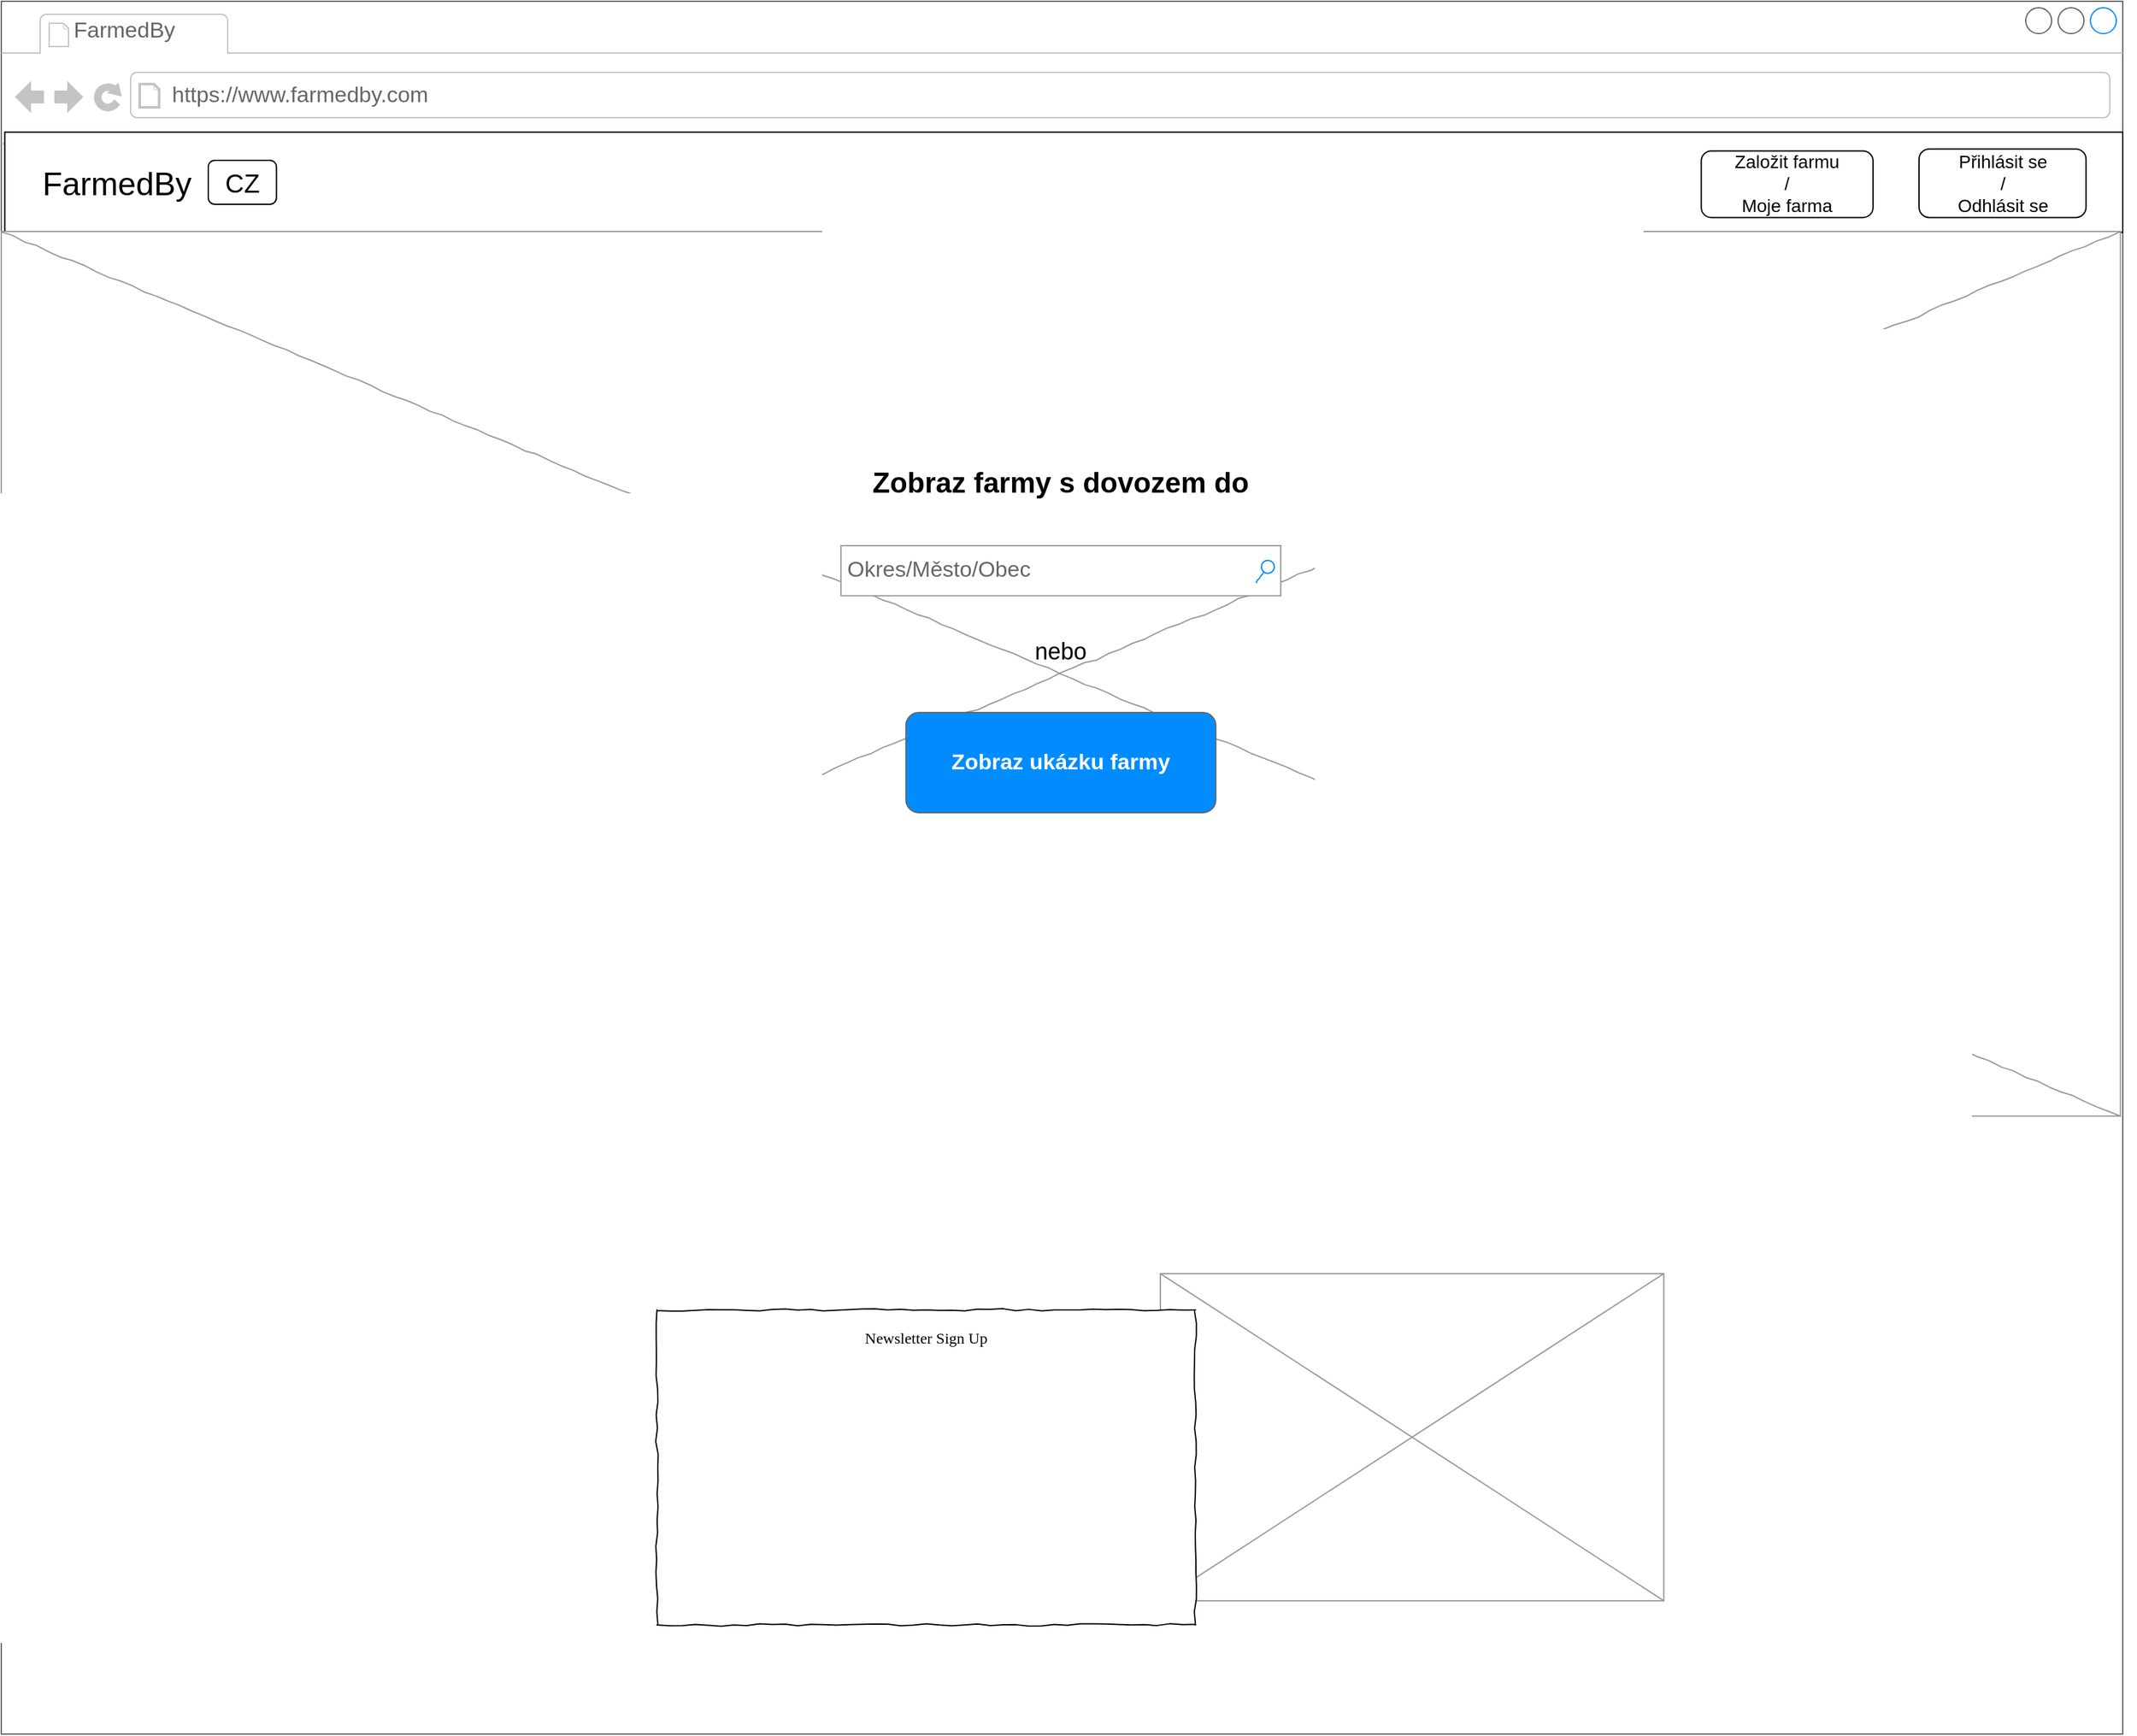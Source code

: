 <mxfile version="14.4.3" type="device" pages="9"><diagram name="/" id="03018318-947c-dd8e-b7a3-06fadd420f32"><mxGraphModel dx="2031" dy="1166" grid="1" gridSize="10" guides="1" tooltips="1" connect="1" arrows="1" fold="1" page="1" pageScale="1" pageWidth="1600" pageHeight="900" background="#ffffff" math="0" shadow="0"><root><mxCell id="0"/><mxCell id="1" parent="0"/><mxCell id="TsGM_krYq4QOWoCIeKyl-11" value="" style="group" parent="1" vertex="1" connectable="0"><mxGeometry x="1210" y="10" width="1640" height="1340" as="geometry"/></mxCell><mxCell id="TsGM_krYq4QOWoCIeKyl-1" value="" style="strokeWidth=1;shadow=0;dashed=0;align=center;html=1;shape=mxgraph.mockup.containers.browserWindow;rSize=0;strokeColor=#666666;strokeColor2=#008cff;strokeColor3=#c4c4c4;mainText=,;recursiveResize=0;fillColor=#ffffff;fontSize=25;" parent="TsGM_krYq4QOWoCIeKyl-11" vertex="1"><mxGeometry x="-10" width="1640" height="1340" as="geometry"/></mxCell><mxCell id="TsGM_krYq4QOWoCIeKyl-2" value="FarmedBy" style="strokeWidth=1;shadow=0;dashed=0;align=center;html=1;shape=mxgraph.mockup.containers.anchor;fontSize=17;fontColor=#666666;align=left;" parent="TsGM_krYq4QOWoCIeKyl-1" vertex="1"><mxGeometry x="54.305" y="11.245" width="99.558" height="24.364" as="geometry"/></mxCell><mxCell id="TsGM_krYq4QOWoCIeKyl-3" value="https://www.farmedby.com" style="strokeWidth=1;shadow=0;dashed=0;align=center;html=1;shape=mxgraph.mockup.containers.anchor;rSize=0;fontSize=17;fontColor=#666666;align=left;" parent="TsGM_krYq4QOWoCIeKyl-1" vertex="1"><mxGeometry x="130" y="56.22" width="213.93" height="33.78" as="geometry"/></mxCell><mxCell id="TsGM_krYq4QOWoCIeKyl-4" value="" style="group" parent="TsGM_krYq4QOWoCIeKyl-1" vertex="1" connectable="0"><mxGeometry x="2.715" y="101.203" width="1637.285" height="77.521" as="geometry"/></mxCell><mxCell id="TsGM_krYq4QOWoCIeKyl-5" value="" style="rounded=0;whiteSpace=wrap;html=1;fontSize=25;" parent="TsGM_krYq4QOWoCIeKyl-4" vertex="1"><mxGeometry width="1637.285" height="77.521" as="geometry"/></mxCell><mxCell id="TsGM_krYq4QOWoCIeKyl-6" value="&lt;font style=&quot;font-size: 14px&quot;&gt;Založit farmu&lt;br&gt;/&lt;br&gt;Moje farma&lt;/font&gt;" style="rounded=1;whiteSpace=wrap;html=1;" parent="TsGM_krYq4QOWoCIeKyl-4" vertex="1"><mxGeometry x="1311.457" y="14.506" width="132.775" height="51.492" as="geometry"/></mxCell><mxCell id="TsGM_krYq4QOWoCIeKyl-7" value="&lt;font style=&quot;font-size: 14px&quot;&gt;Přihlásit se&lt;br&gt;/&lt;br&gt;Odhlásit se&lt;br&gt;&lt;/font&gt;" style="rounded=1;whiteSpace=wrap;html=1;" parent="TsGM_krYq4QOWoCIeKyl-4" vertex="1"><mxGeometry x="1479.801" y="13.006" width="129.1" height="52.991" as="geometry"/></mxCell><mxCell id="TsGM_krYq4QOWoCIeKyl-8" value="FarmedBy" style="text;html=1;strokeColor=none;fillColor=none;align=center;verticalAlign=middle;whiteSpace=wrap;rounded=0;fontSize=25;" parent="TsGM_krYq4QOWoCIeKyl-4" vertex="1"><mxGeometry x="2.713" y="14.505" width="169.029" height="48.503" as="geometry"/></mxCell><mxCell id="5puTd0roXoA1BChPjeNj-4" value="&lt;font style=&quot;font-size: 20px&quot;&gt;CZ&lt;/font&gt;" style="rounded=1;whiteSpace=wrap;html=1;" parent="TsGM_krYq4QOWoCIeKyl-4" vertex="1"><mxGeometry x="157.28" y="21.76" width="52.72" height="34" as="geometry"/></mxCell><mxCell id="TsGM_krYq4QOWoCIeKyl-9" value="" style="group" parent="TsGM_krYq4QOWoCIeKyl-1" vertex="1" connectable="0"><mxGeometry y="178.042" width="1638.19" height="684.056" as="geometry"/></mxCell><mxCell id="677b7b8949515195-16" value="" style="verticalLabelPosition=bottom;shadow=0;dashed=0;align=center;html=1;verticalAlign=top;strokeWidth=1;shape=mxgraph.mockup.graphics.simpleIcon;strokeColor=#999999;rounded=0;labelBackgroundColor=none;fontFamily=Verdana;fontSize=14;fontColor=#000000;comic=1;" parent="TsGM_krYq4QOWoCIeKyl-9" vertex="1"><mxGeometry width="1638.19" height="684.056" as="geometry"/></mxCell><UserObject label="Okres/Město/Obec" link="data:page/id,BLx52WhCGJ4Dax-M75CP" id="677b7b8949515195-3"><mxCell style="strokeWidth=1;shadow=0;dashed=0;align=center;html=1;shape=mxgraph.mockup.forms.searchBox;strokeColor=#999999;mainText=;strokeColor2=#008cff;fontColor=#666666;fontSize=17;align=left;spacingLeft=3;rounded=0;labelBackgroundColor=none;comic=1;" parent="TsGM_krYq4QOWoCIeKyl-9" vertex="1"><mxGeometry x="649.099" y="242.958" width="340.002" height="38.72" as="geometry"/></mxCell></UserObject><mxCell id="agv3TyaamDlrkhgTB6Vk-6" value="&lt;font style=&quot;font-size: 22px&quot;&gt;Zobraz farmy s dovozem do&lt;/font&gt;" style="text;html=1;strokeColor=none;fillColor=none;align=center;verticalAlign=middle;whiteSpace=wrap;rounded=0;fontSize=18;fontStyle=1" parent="TsGM_krYq4QOWoCIeKyl-9" vertex="1"><mxGeometry x="672.276" y="181.961" width="293.638" height="25.813" as="geometry"/></mxCell><mxCell id="agv3TyaamDlrkhgTB6Vk-7" value="nebo" style="text;html=1;strokeColor=none;fillColor=none;align=center;verticalAlign=middle;whiteSpace=wrap;rounded=0;fontSize=18;fontStyle=0" parent="TsGM_krYq4QOWoCIeKyl-9" vertex="1"><mxGeometry x="672.276" y="311.961" width="293.638" height="25.813" as="geometry"/></mxCell><mxCell id="agv3TyaamDlrkhgTB6Vk-8" value="Zobraz ukázku farmy" style="strokeWidth=1;shadow=0;dashed=0;align=center;html=1;shape=mxgraph.mockup.buttons.button;strokeColor=#666666;fontColor=#ffffff;mainText=;buttonStyle=round;fontSize=17;fontStyle=1;fillColor=#008cff;whiteSpace=wrap;" parent="TsGM_krYq4QOWoCIeKyl-9" vertex="1"><mxGeometry x="699.322" y="371.958" width="239.547" height="77.44" as="geometry"/></mxCell><mxCell id="TsGM_krYq4QOWoCIeKyl-10" value="" style="group" parent="TsGM_krYq4QOWoCIeKyl-1" vertex="1" connectable="0"><mxGeometry x="506.843" y="983.916" width="778.366" height="271.748" as="geometry"/></mxCell><mxCell id="agv3TyaamDlrkhgTB6Vk-5" value="" style="verticalLabelPosition=bottom;shadow=0;dashed=0;align=center;html=1;verticalAlign=top;strokeWidth=1;shape=mxgraph.mockup.graphics.simpleIcon;strokeColor=#999999;fillColor=none;" parent="TsGM_krYq4QOWoCIeKyl-10" vertex="1"><mxGeometry x="389.183" width="389.183" height="253.007" as="geometry"/></mxCell><mxCell id="677b7b8949515195-15" value="&lt;div style=&quot;text-align: justify&quot;&gt;Newsletter Sign Up&lt;/div&gt;" style="whiteSpace=wrap;html=1;rounded=0;shadow=0;labelBackgroundColor=none;strokeWidth=1;fontFamily=Verdana;fontSize=12;align=center;verticalAlign=top;spacing=10;comic=1;" parent="TsGM_krYq4QOWoCIeKyl-10" vertex="1"><mxGeometry y="28.112" width="416.336" height="243.636" as="geometry"/></mxCell></root></mxGraphModel></diagram><diagram id="VK2ldDlM_GzZ6xv2kwNM" name="/faq"><mxGraphModel dx="3022" dy="1716" grid="1" gridSize="10" guides="1" tooltips="1" connect="1" arrows="1" fold="1" page="1" pageScale="1" pageWidth="1600" pageHeight="900" math="0" shadow="0"><root><mxCell id="7m2z_oOZWFbcHDiFOwqk-0"/><mxCell id="7m2z_oOZWFbcHDiFOwqk-1" parent="7m2z_oOZWFbcHDiFOwqk-0"/><mxCell id="FtW0hgWGxmKdDxlqJBZW-26" value="" style="group" parent="7m2z_oOZWFbcHDiFOwqk-1" vertex="1" connectable="0"><mxGeometry x="-60" y="-210" width="1812" height="1213" as="geometry"/></mxCell><mxCell id="FtW0hgWGxmKdDxlqJBZW-17" value="" style="strokeWidth=1;shadow=0;dashed=0;align=center;html=1;shape=mxgraph.mockup.containers.browserWindow;rSize=0;strokeColor=#666666;strokeColor2=#008cff;strokeColor3=#c4c4c4;mainText=,;recursiveResize=0;fillColor=#ffffff;fontSize=25;" parent="FtW0hgWGxmKdDxlqJBZW-26" vertex="1"><mxGeometry width="1812" height="1213" as="geometry"/></mxCell><mxCell id="FtW0hgWGxmKdDxlqJBZW-18" value="FarmedBy" style="strokeWidth=1;shadow=0;dashed=0;align=center;html=1;shape=mxgraph.mockup.containers.anchor;fontSize=17;fontColor=#666666;align=left;" parent="FtW0hgWGxmKdDxlqJBZW-17" vertex="1"><mxGeometry x="60" y="12" width="110" height="26" as="geometry"/></mxCell><mxCell id="FtW0hgWGxmKdDxlqJBZW-19" value="https://www.farmedby.com/faq" style="strokeWidth=1;shadow=0;dashed=0;align=center;html=1;shape=mxgraph.mockup.containers.anchor;rSize=0;fontSize=17;fontColor=#666666;align=left;" parent="FtW0hgWGxmKdDxlqJBZW-17" vertex="1"><mxGeometry x="130" y="60" width="250" height="26" as="geometry"/></mxCell><mxCell id="FtW0hgWGxmKdDxlqJBZW-20" value="" style="group" parent="FtW0hgWGxmKdDxlqJBZW-17" vertex="1" connectable="0"><mxGeometry x="3" y="108" width="1809" height="82.727" as="geometry"/></mxCell><mxCell id="FtW0hgWGxmKdDxlqJBZW-21" value="" style="rounded=0;whiteSpace=wrap;html=1;fontSize=25;" parent="FtW0hgWGxmKdDxlqJBZW-20" vertex="1"><mxGeometry width="1809" height="82.727" as="geometry"/></mxCell><mxCell id="FtW0hgWGxmKdDxlqJBZW-22" value="&lt;font style=&quot;font-size: 14px&quot;&gt;Založit farmu&lt;br&gt;/&lt;br&gt;Moje farma&lt;/font&gt;" style="rounded=1;whiteSpace=wrap;html=1;" parent="FtW0hgWGxmKdDxlqJBZW-20" vertex="1"><mxGeometry x="1449" y="15.48" width="146.7" height="54.95" as="geometry"/></mxCell><mxCell id="FtW0hgWGxmKdDxlqJBZW-23" value="&lt;font style=&quot;font-size: 14px&quot;&gt;Přihlásit se&lt;br&gt;/&lt;br&gt;Odhlásit se&lt;br&gt;&lt;/font&gt;" style="rounded=1;whiteSpace=wrap;html=1;" parent="FtW0hgWGxmKdDxlqJBZW-20" vertex="1"><mxGeometry x="1635" y="13.88" width="142.64" height="56.55" as="geometry"/></mxCell><mxCell id="FtW0hgWGxmKdDxlqJBZW-24" value="FarmedBy" style="text;html=1;strokeColor=none;fillColor=none;align=center;verticalAlign=middle;whiteSpace=wrap;rounded=0;fontSize=25;" parent="FtW0hgWGxmKdDxlqJBZW-20" vertex="1"><mxGeometry x="2.997" y="15.48" width="186.757" height="51.761" as="geometry"/></mxCell><mxCell id="FtW0hgWGxmKdDxlqJBZW-25" value="&lt;font style=&quot;font-size: 20px&quot;&gt;CZ&lt;/font&gt;" style="rounded=1;whiteSpace=wrap;html=1;" parent="FtW0hgWGxmKdDxlqJBZW-20" vertex="1"><mxGeometry x="166.995" y="24.363" width="52.72" height="34" as="geometry"/></mxCell><mxCell id="FtW0hgWGxmKdDxlqJBZW-27" value="&lt;span style=&quot;font-size: 32px&quot;&gt;Často kladené otázky a odpovědi&lt;/span&gt;" style="text;strokeColor=none;fillColor=none;html=1;fontSize=24;fontStyle=1;verticalAlign=middle;align=center;" parent="FtW0hgWGxmKdDxlqJBZW-17" vertex="1"><mxGeometry x="590" y="230" width="540" height="60" as="geometry"/></mxCell><mxCell id="FtW0hgWGxmKdDxlqJBZW-28" value="Proč odběrový systém?" style="text;strokeColor=none;fillColor=none;html=1;fontSize=24;fontStyle=1;verticalAlign=middle;align=center;" parent="FtW0hgWGxmKdDxlqJBZW-17" vertex="1"><mxGeometry x="270" y="330" width="280" height="40" as="geometry"/></mxCell><mxCell id="FtW0hgWGxmKdDxlqJBZW-29" value="Jak odběrový systém funguje?" style="text;strokeColor=none;fillColor=none;html=1;fontSize=24;fontStyle=1;verticalAlign=middle;align=center;" parent="FtW0hgWGxmKdDxlqJBZW-17" vertex="1"><mxGeometry x="260" y="410" width="350" height="40" as="geometry"/></mxCell><mxCell id="FtW0hgWGxmKdDxlqJBZW-30" value="Co když farmář nebude mít dostatek produktů?" style="text;strokeColor=none;fillColor=none;html=1;fontSize=24;fontStyle=1;verticalAlign=middle;align=center;" parent="FtW0hgWGxmKdDxlqJBZW-17" vertex="1"><mxGeometry x="260" y="480" width="555" height="60" as="geometry"/></mxCell><mxCell id="SEl6l6Mqg46__7xvqakR-0" value="Co když chci odběr vynechat, například kvůli dovolené?" style="text;strokeColor=none;fillColor=none;html=1;fontSize=24;fontStyle=1;verticalAlign=middle;align=center;" parent="7m2z_oOZWFbcHDiFOwqk-1" vertex="1"><mxGeometry x="300" y="370" width="670" height="60" as="geometry"/></mxCell></root></mxGraphModel></diagram><diagram id="BLx52WhCGJ4Dax-M75CP" name="/farms"><mxGraphModel dx="1422" dy="816" grid="0" gridSize="10" guides="1" tooltips="1" connect="1" arrows="1" fold="1" page="1" pageScale="1" pageWidth="1600" pageHeight="900" math="0" shadow="0"><root><mxCell id="qyu-hILTpHuAygWT9_YP-0"/><mxCell id="qyu-hILTpHuAygWT9_YP-1" parent="qyu-hILTpHuAygWT9_YP-0"/><mxCell id="Hsc2QSFNWqH5ChBfRD3_-0" value="" style="group" parent="qyu-hILTpHuAygWT9_YP-1" vertex="1" connectable="0"><mxGeometry x="154" y="190" width="1812" height="1213" as="geometry"/></mxCell><mxCell id="P5CXZhjoGj6ff8dDI_EZ-3" value="" style="strokeWidth=1;shadow=0;dashed=0;align=center;html=1;shape=mxgraph.mockup.containers.browserWindow;rSize=0;strokeColor=#666666;strokeColor2=#008cff;strokeColor3=#c4c4c4;mainText=,;recursiveResize=0;fillColor=#ffffff;fontSize=25;" parent="Hsc2QSFNWqH5ChBfRD3_-0" vertex="1"><mxGeometry y="-3" width="1812" height="1213" as="geometry"/></mxCell><mxCell id="P5CXZhjoGj6ff8dDI_EZ-4" value="FarmedBy" style="strokeWidth=1;shadow=0;dashed=0;align=center;html=1;shape=mxgraph.mockup.containers.anchor;fontSize=17;fontColor=#666666;align=left;" parent="P5CXZhjoGj6ff8dDI_EZ-3" vertex="1"><mxGeometry x="60" y="12" width="110" height="26" as="geometry"/></mxCell><mxCell id="P5CXZhjoGj6ff8dDI_EZ-5" value="https://www.farmedby.com/farms?district=děčín" style="strokeWidth=1;shadow=0;dashed=0;align=center;html=1;shape=mxgraph.mockup.containers.anchor;rSize=0;fontSize=17;fontColor=#666666;align=left;" parent="P5CXZhjoGj6ff8dDI_EZ-3" vertex="1"><mxGeometry x="130" y="60" width="250" height="26" as="geometry"/></mxCell><mxCell id="P5CXZhjoGj6ff8dDI_EZ-16" value="" style="group" parent="P5CXZhjoGj6ff8dDI_EZ-3" vertex="1" connectable="0"><mxGeometry x="3" y="108" width="1809" height="82.727" as="geometry"/></mxCell><mxCell id="erFCpPfbMwVIKijWLX0v-1" value="" style="rounded=0;whiteSpace=wrap;html=1;fontSize=25;" parent="P5CXZhjoGj6ff8dDI_EZ-16" vertex="1"><mxGeometry width="1809" height="82.727" as="geometry"/></mxCell><mxCell id="erFCpPfbMwVIKijWLX0v-3" value="&lt;font style=&quot;font-size: 14px&quot;&gt;Založit farmu&lt;br&gt;/&lt;br&gt;Moje farma&lt;/font&gt;" style="rounded=1;whiteSpace=wrap;html=1;" parent="P5CXZhjoGj6ff8dDI_EZ-16" vertex="1"><mxGeometry x="1449" y="15.48" width="146.7" height="54.95" as="geometry"/></mxCell><mxCell id="erFCpPfbMwVIKijWLX0v-4" value="&lt;font style=&quot;font-size: 14px&quot;&gt;Přihlásit se&lt;br&gt;/&lt;br&gt;Odhlásit se&lt;br&gt;&lt;/font&gt;" style="rounded=1;whiteSpace=wrap;html=1;" parent="P5CXZhjoGj6ff8dDI_EZ-16" vertex="1"><mxGeometry x="1635" y="13.88" width="142.64" height="56.55" as="geometry"/></mxCell><mxCell id="P5CXZhjoGj6ff8dDI_EZ-6" value="FarmedBy" style="text;html=1;strokeColor=none;fillColor=none;align=center;verticalAlign=middle;whiteSpace=wrap;rounded=0;fontSize=25;" parent="P5CXZhjoGj6ff8dDI_EZ-16" vertex="1"><mxGeometry x="2.997" y="15.48" width="186.757" height="51.761" as="geometry"/></mxCell><mxCell id="7LRSFh-XLwOgjCFRGqQX-1" value="Děčín" style="strokeWidth=1;shadow=0;dashed=0;align=center;html=1;shape=mxgraph.mockup.forms.searchBox;strokeColor=#999999;mainText=;strokeColor2=#008cff;fontColor=#666666;fontSize=17;align=left;spacingLeft=3;fillColor=#ffffff;" parent="P5CXZhjoGj6ff8dDI_EZ-3" vertex="1"><mxGeometry x="750" y="281" width="282" height="55" as="geometry"/></mxCell><mxCell id="7LRSFh-XLwOgjCFRGqQX-2" value="&lt;h2&gt;Farmy dovážející do tvého města/obce&lt;/h2&gt;" style="text;html=1;strokeColor=none;fillColor=none;align=center;verticalAlign=middle;whiteSpace=wrap;rounded=0;fontSize=20;" parent="P5CXZhjoGj6ff8dDI_EZ-3" vertex="1"><mxGeometry x="605" y="357" width="597" height="57" as="geometry"/></mxCell><mxCell id="2tDUNfVT7wSYeNjyssD7-0" value="" style="shape=table;html=1;whiteSpace=wrap;startSize=0;container=1;collapsible=0;childLayout=tableLayout;fontSize=20;" parent="P5CXZhjoGj6ff8dDI_EZ-3" vertex="1"><mxGeometry x="120" y="438" width="1653" height="323" as="geometry"/></mxCell><mxCell id="2tDUNfVT7wSYeNjyssD7-1" value="" style="shape=partialRectangle;html=1;whiteSpace=wrap;collapsible=0;dropTarget=0;pointerEvents=0;fillColor=none;top=0;left=0;bottom=0;right=0;points=[[0,0.5],[1,0.5]];portConstraint=eastwest;" parent="2tDUNfVT7wSYeNjyssD7-0" vertex="1"><mxGeometry width="1653" height="65" as="geometry"/></mxCell><mxCell id="2tDUNfVT7wSYeNjyssD7-2" value="&lt;h1&gt;&lt;span style=&quot;font-size: 20px&quot;&gt;Farma&lt;/span&gt;&lt;/h1&gt;" style="shape=partialRectangle;html=1;whiteSpace=wrap;connectable=0;overflow=hidden;fillColor=none;top=0;left=0;bottom=0;right=0;" parent="2tDUNfVT7wSYeNjyssD7-1" vertex="1"><mxGeometry width="212" height="65" as="geometry"/></mxCell><mxCell id="2tDUNfVT7wSYeNjyssD7-3" value="&lt;h1&gt;Produkce&lt;/h1&gt;" style="shape=partialRectangle;html=1;whiteSpace=wrap;connectable=0;overflow=hidden;fillColor=none;top=0;left=0;bottom=0;right=0;" parent="2tDUNfVT7wSYeNjyssD7-1" vertex="1"><mxGeometry x="212" width="213" height="65" as="geometry"/></mxCell><mxCell id="2tDUNfVT7wSYeNjyssD7-4" value="&lt;h1&gt;Odběrové místo&lt;/h1&gt;" style="shape=partialRectangle;html=1;whiteSpace=wrap;connectable=0;overflow=hidden;fillColor=none;top=0;left=0;bottom=0;right=0;" parent="2tDUNfVT7wSYeNjyssD7-1" vertex="1"><mxGeometry x="425" width="258" height="65" as="geometry"/></mxCell><mxCell id="2tDUNfVT7wSYeNjyssD7-5" value="" style="shape=partialRectangle;html=1;whiteSpace=wrap;connectable=0;overflow=hidden;fillColor=none;top=0;left=0;bottom=0;right=0;" parent="2tDUNfVT7wSYeNjyssD7-1" vertex="1"><mxGeometry x="683" width="890" height="65" as="geometry"/></mxCell><mxCell id="2tDUNfVT7wSYeNjyssD7-6" value="" style="shape=partialRectangle;html=1;whiteSpace=wrap;connectable=0;overflow=hidden;fillColor=none;top=0;left=0;bottom=0;right=0;" parent="2tDUNfVT7wSYeNjyssD7-1" vertex="1"><mxGeometry x="1573" width="20" height="65" as="geometry"/></mxCell><mxCell id="2tDUNfVT7wSYeNjyssD7-7" value="" style="shape=partialRectangle;html=1;whiteSpace=wrap;connectable=0;overflow=hidden;fillColor=none;top=0;left=0;bottom=0;right=0;" parent="2tDUNfVT7wSYeNjyssD7-1" vertex="1"><mxGeometry x="1593" width="20" height="65" as="geometry"/></mxCell><mxCell id="2tDUNfVT7wSYeNjyssD7-8" value="" style="shape=partialRectangle;html=1;whiteSpace=wrap;connectable=0;overflow=hidden;fillColor=none;top=0;left=0;bottom=0;right=0;" parent="2tDUNfVT7wSYeNjyssD7-1" vertex="1"><mxGeometry x="1613" width="20" height="65" as="geometry"/></mxCell><mxCell id="2tDUNfVT7wSYeNjyssD7-9" value="" style="shape=partialRectangle;html=1;whiteSpace=wrap;connectable=0;overflow=hidden;fillColor=none;top=0;left=0;bottom=0;right=0;" parent="2tDUNfVT7wSYeNjyssD7-1" vertex="1"><mxGeometry x="1633" width="20" height="65" as="geometry"/></mxCell><mxCell id="2tDUNfVT7wSYeNjyssD7-10" value="" style="shape=partialRectangle;html=1;whiteSpace=wrap;collapsible=0;dropTarget=0;pointerEvents=0;fillColor=none;top=0;left=0;bottom=0;right=0;points=[[0,0.5],[1,0.5]];portConstraint=eastwest;" parent="2tDUNfVT7wSYeNjyssD7-0" vertex="1"><mxGeometry y="65" width="1653" height="64" as="geometry"/></mxCell><mxCell id="2tDUNfVT7wSYeNjyssD7-11" value="&lt;h2&gt;&lt;a href=&quot;data:page/id,HHl4FUfsFKhjHvgzHQB8&quot;&gt;The Paradigm&lt;/a&gt;&lt;/h2&gt;" style="shape=partialRectangle;html=1;whiteSpace=wrap;connectable=0;overflow=hidden;fillColor=none;top=0;left=0;bottom=0;right=0;" parent="2tDUNfVT7wSYeNjyssD7-10" vertex="1"><mxGeometry width="212" height="64" as="geometry"/></mxCell><mxCell id="2tDUNfVT7wSYeNjyssD7-12" value="&lt;h2&gt;Zelenina, Vejce&lt;/h2&gt;" style="shape=partialRectangle;html=1;whiteSpace=wrap;connectable=0;overflow=hidden;fillColor=none;top=0;left=0;bottom=0;right=0;align=left;" parent="2tDUNfVT7wSYeNjyssD7-10" vertex="1"><mxGeometry x="212" width="213" height="64" as="geometry"/></mxCell><mxCell id="2tDUNfVT7wSYeNjyssD7-13" value="Bio Koko, Děčín, 40502, Růžová 43" style="shape=partialRectangle;html=1;whiteSpace=wrap;connectable=0;overflow=hidden;fillColor=none;top=0;left=0;bottom=0;right=0;" parent="2tDUNfVT7wSYeNjyssD7-10" vertex="1"><mxGeometry x="425" width="258" height="64" as="geometry"/></mxCell><mxCell id="2tDUNfVT7wSYeNjyssD7-14" value="" style="shape=partialRectangle;html=1;whiteSpace=wrap;connectable=0;overflow=hidden;fillColor=none;top=0;left=0;bottom=0;right=0;" parent="2tDUNfVT7wSYeNjyssD7-10" vertex="1"><mxGeometry x="683" width="890" height="64" as="geometry"/></mxCell><mxCell id="2tDUNfVT7wSYeNjyssD7-15" value="" style="shape=partialRectangle;html=1;whiteSpace=wrap;connectable=0;overflow=hidden;fillColor=none;top=0;left=0;bottom=0;right=0;" parent="2tDUNfVT7wSYeNjyssD7-10" vertex="1"><mxGeometry x="1573" width="20" height="64" as="geometry"/></mxCell><mxCell id="2tDUNfVT7wSYeNjyssD7-16" value="" style="shape=partialRectangle;html=1;whiteSpace=wrap;connectable=0;overflow=hidden;fillColor=none;top=0;left=0;bottom=0;right=0;" parent="2tDUNfVT7wSYeNjyssD7-10" vertex="1"><mxGeometry x="1593" width="20" height="64" as="geometry"/></mxCell><mxCell id="2tDUNfVT7wSYeNjyssD7-17" value="" style="shape=partialRectangle;html=1;whiteSpace=wrap;connectable=0;overflow=hidden;fillColor=none;top=0;left=0;bottom=0;right=0;" parent="2tDUNfVT7wSYeNjyssD7-10" vertex="1"><mxGeometry x="1613" width="20" height="64" as="geometry"/></mxCell><mxCell id="2tDUNfVT7wSYeNjyssD7-18" value="" style="shape=partialRectangle;html=1;whiteSpace=wrap;connectable=0;overflow=hidden;fillColor=none;top=0;left=0;bottom=0;right=0;" parent="2tDUNfVT7wSYeNjyssD7-10" vertex="1"><mxGeometry x="1633" width="20" height="64" as="geometry"/></mxCell><mxCell id="2tDUNfVT7wSYeNjyssD7-19" value="" style="shape=partialRectangle;html=1;whiteSpace=wrap;collapsible=0;dropTarget=0;pointerEvents=0;fillColor=none;top=0;left=0;bottom=0;right=0;points=[[0,0.5],[1,0.5]];portConstraint=eastwest;" parent="2tDUNfVT7wSYeNjyssD7-0" vertex="1"><mxGeometry y="129" width="1653" height="65" as="geometry"/></mxCell><mxCell id="2tDUNfVT7wSYeNjyssD7-20" value="" style="shape=partialRectangle;html=1;whiteSpace=wrap;connectable=0;overflow=hidden;fillColor=none;top=0;left=0;bottom=0;right=0;" parent="2tDUNfVT7wSYeNjyssD7-19" vertex="1"><mxGeometry width="212" height="65" as="geometry"/></mxCell><mxCell id="2tDUNfVT7wSYeNjyssD7-21" value="" style="shape=partialRectangle;html=1;whiteSpace=wrap;connectable=0;overflow=hidden;fillColor=none;top=0;left=0;bottom=0;right=0;" parent="2tDUNfVT7wSYeNjyssD7-19" vertex="1"><mxGeometry x="212" width="213" height="65" as="geometry"/></mxCell><mxCell id="2tDUNfVT7wSYeNjyssD7-22" value="" style="shape=partialRectangle;html=1;whiteSpace=wrap;connectable=0;overflow=hidden;fillColor=none;top=0;left=0;bottom=0;right=0;" parent="2tDUNfVT7wSYeNjyssD7-19" vertex="1"><mxGeometry x="425" width="258" height="65" as="geometry"/></mxCell><mxCell id="2tDUNfVT7wSYeNjyssD7-23" value="" style="shape=partialRectangle;html=1;whiteSpace=wrap;connectable=0;overflow=hidden;fillColor=none;top=0;left=0;bottom=0;right=0;" parent="2tDUNfVT7wSYeNjyssD7-19" vertex="1"><mxGeometry x="683" width="890" height="65" as="geometry"/></mxCell><mxCell id="2tDUNfVT7wSYeNjyssD7-24" value="" style="shape=partialRectangle;html=1;whiteSpace=wrap;connectable=0;overflow=hidden;fillColor=none;top=0;left=0;bottom=0;right=0;" parent="2tDUNfVT7wSYeNjyssD7-19" vertex="1"><mxGeometry x="1573" width="20" height="65" as="geometry"/></mxCell><mxCell id="2tDUNfVT7wSYeNjyssD7-25" value="" style="shape=partialRectangle;html=1;whiteSpace=wrap;connectable=0;overflow=hidden;fillColor=none;top=0;left=0;bottom=0;right=0;" parent="2tDUNfVT7wSYeNjyssD7-19" vertex="1"><mxGeometry x="1593" width="20" height="65" as="geometry"/></mxCell><mxCell id="2tDUNfVT7wSYeNjyssD7-26" value="" style="shape=partialRectangle;html=1;whiteSpace=wrap;connectable=0;overflow=hidden;fillColor=none;top=0;left=0;bottom=0;right=0;" parent="2tDUNfVT7wSYeNjyssD7-19" vertex="1"><mxGeometry x="1613" width="20" height="65" as="geometry"/></mxCell><mxCell id="2tDUNfVT7wSYeNjyssD7-27" value="" style="shape=partialRectangle;html=1;whiteSpace=wrap;connectable=0;overflow=hidden;fillColor=none;top=0;left=0;bottom=0;right=0;" parent="2tDUNfVT7wSYeNjyssD7-19" vertex="1"><mxGeometry x="1633" width="20" height="65" as="geometry"/></mxCell><mxCell id="2tDUNfVT7wSYeNjyssD7-28" value="" style="shape=partialRectangle;html=1;whiteSpace=wrap;collapsible=0;dropTarget=0;pointerEvents=0;fillColor=none;top=0;left=0;bottom=0;right=0;points=[[0,0.5],[1,0.5]];portConstraint=eastwest;" parent="2tDUNfVT7wSYeNjyssD7-0" vertex="1"><mxGeometry y="194" width="1653" height="64" as="geometry"/></mxCell><mxCell id="2tDUNfVT7wSYeNjyssD7-29" value="" style="shape=partialRectangle;html=1;whiteSpace=wrap;connectable=0;overflow=hidden;fillColor=none;top=0;left=0;bottom=0;right=0;" parent="2tDUNfVT7wSYeNjyssD7-28" vertex="1"><mxGeometry width="212" height="64" as="geometry"/></mxCell><mxCell id="2tDUNfVT7wSYeNjyssD7-30" value="" style="shape=partialRectangle;html=1;whiteSpace=wrap;connectable=0;overflow=hidden;fillColor=none;top=0;left=0;bottom=0;right=0;" parent="2tDUNfVT7wSYeNjyssD7-28" vertex="1"><mxGeometry x="212" width="213" height="64" as="geometry"/></mxCell><mxCell id="2tDUNfVT7wSYeNjyssD7-31" value="" style="shape=partialRectangle;html=1;whiteSpace=wrap;connectable=0;overflow=hidden;fillColor=none;top=0;left=0;bottom=0;right=0;" parent="2tDUNfVT7wSYeNjyssD7-28" vertex="1"><mxGeometry x="425" width="258" height="64" as="geometry"/></mxCell><mxCell id="2tDUNfVT7wSYeNjyssD7-32" value="" style="shape=partialRectangle;html=1;whiteSpace=wrap;connectable=0;overflow=hidden;fillColor=none;top=0;left=0;bottom=0;right=0;" parent="2tDUNfVT7wSYeNjyssD7-28" vertex="1"><mxGeometry x="683" width="890" height="64" as="geometry"/></mxCell><mxCell id="2tDUNfVT7wSYeNjyssD7-33" value="" style="shape=partialRectangle;html=1;whiteSpace=wrap;connectable=0;overflow=hidden;fillColor=none;top=0;left=0;bottom=0;right=0;" parent="2tDUNfVT7wSYeNjyssD7-28" vertex="1"><mxGeometry x="1573" width="20" height="64" as="geometry"/></mxCell><mxCell id="2tDUNfVT7wSYeNjyssD7-34" value="" style="shape=partialRectangle;html=1;whiteSpace=wrap;connectable=0;overflow=hidden;fillColor=none;top=0;left=0;bottom=0;right=0;" parent="2tDUNfVT7wSYeNjyssD7-28" vertex="1"><mxGeometry x="1593" width="20" height="64" as="geometry"/></mxCell><mxCell id="2tDUNfVT7wSYeNjyssD7-35" value="" style="shape=partialRectangle;html=1;whiteSpace=wrap;connectable=0;overflow=hidden;fillColor=none;top=0;left=0;bottom=0;right=0;" parent="2tDUNfVT7wSYeNjyssD7-28" vertex="1"><mxGeometry x="1613" width="20" height="64" as="geometry"/></mxCell><mxCell id="2tDUNfVT7wSYeNjyssD7-36" value="" style="shape=partialRectangle;html=1;whiteSpace=wrap;connectable=0;overflow=hidden;fillColor=none;top=0;left=0;bottom=0;right=0;" parent="2tDUNfVT7wSYeNjyssD7-28" vertex="1"><mxGeometry x="1633" width="20" height="64" as="geometry"/></mxCell><mxCell id="2tDUNfVT7wSYeNjyssD7-37" value="" style="shape=partialRectangle;html=1;whiteSpace=wrap;collapsible=0;dropTarget=0;pointerEvents=0;fillColor=none;top=0;left=0;bottom=0;right=0;points=[[0,0.5],[1,0.5]];portConstraint=eastwest;" parent="2tDUNfVT7wSYeNjyssD7-0" vertex="1"><mxGeometry y="258" width="1653" height="65" as="geometry"/></mxCell><mxCell id="2tDUNfVT7wSYeNjyssD7-38" value="" style="shape=partialRectangle;html=1;whiteSpace=wrap;connectable=0;overflow=hidden;fillColor=none;top=0;left=0;bottom=0;right=0;" parent="2tDUNfVT7wSYeNjyssD7-37" vertex="1"><mxGeometry width="212" height="65" as="geometry"/></mxCell><mxCell id="2tDUNfVT7wSYeNjyssD7-39" value="" style="shape=partialRectangle;html=1;whiteSpace=wrap;connectable=0;overflow=hidden;fillColor=none;top=0;left=0;bottom=0;right=0;" parent="2tDUNfVT7wSYeNjyssD7-37" vertex="1"><mxGeometry x="212" width="213" height="65" as="geometry"/></mxCell><mxCell id="2tDUNfVT7wSYeNjyssD7-40" value="" style="shape=partialRectangle;html=1;whiteSpace=wrap;connectable=0;overflow=hidden;fillColor=none;top=0;left=0;bottom=0;right=0;" parent="2tDUNfVT7wSYeNjyssD7-37" vertex="1"><mxGeometry x="425" width="258" height="65" as="geometry"/></mxCell><mxCell id="2tDUNfVT7wSYeNjyssD7-41" value="" style="shape=partialRectangle;html=1;whiteSpace=wrap;connectable=0;overflow=hidden;fillColor=none;top=0;left=0;bottom=0;right=0;" parent="2tDUNfVT7wSYeNjyssD7-37" vertex="1"><mxGeometry x="683" width="890" height="65" as="geometry"/></mxCell><mxCell id="2tDUNfVT7wSYeNjyssD7-42" value="" style="shape=partialRectangle;html=1;whiteSpace=wrap;connectable=0;overflow=hidden;fillColor=none;top=0;left=0;bottom=0;right=0;" parent="2tDUNfVT7wSYeNjyssD7-37" vertex="1"><mxGeometry x="1573" width="20" height="65" as="geometry"/></mxCell><mxCell id="2tDUNfVT7wSYeNjyssD7-43" value="" style="shape=partialRectangle;html=1;whiteSpace=wrap;connectable=0;overflow=hidden;fillColor=none;top=0;left=0;bottom=0;right=0;" parent="2tDUNfVT7wSYeNjyssD7-37" vertex="1"><mxGeometry x="1593" width="20" height="65" as="geometry"/></mxCell><mxCell id="2tDUNfVT7wSYeNjyssD7-44" value="" style="shape=partialRectangle;html=1;whiteSpace=wrap;connectable=0;overflow=hidden;fillColor=none;top=0;left=0;bottom=0;right=0;" parent="2tDUNfVT7wSYeNjyssD7-37" vertex="1"><mxGeometry x="1613" width="20" height="65" as="geometry"/></mxCell><mxCell id="2tDUNfVT7wSYeNjyssD7-45" value="" style="shape=partialRectangle;html=1;whiteSpace=wrap;connectable=0;overflow=hidden;fillColor=none;top=0;left=0;bottom=0;right=0;" parent="2tDUNfVT7wSYeNjyssD7-37" vertex="1"><mxGeometry x="1633" width="20" height="65" as="geometry"/></mxCell></root></mxGraphModel></diagram><diagram id="HHl4FUfsFKhjHvgzHQB8" name="/farm/:id"><mxGraphModel dx="3022" dy="1716" grid="1" gridSize="10" guides="1" tooltips="1" connect="1" arrows="1" fold="1" page="1" pageScale="1" pageWidth="1600" pageHeight="900" math="0" shadow="0"><root><mxCell id="b3C5tdldnoylbrYVbdsH-0"/><mxCell id="b3C5tdldnoylbrYVbdsH-1" parent="b3C5tdldnoylbrYVbdsH-0"/><mxCell id="FXtBOXB7p7Dsra5xdiE3-44" value="" style="group" parent="b3C5tdldnoylbrYVbdsH-1" vertex="1" connectable="0"><mxGeometry x="-310" y="-350" width="1812" height="1213" as="geometry"/></mxCell><mxCell id="b8zhB4Fleg2Pe1Smv6rk-0" value="" style="strokeWidth=1;shadow=0;dashed=0;align=center;html=1;shape=mxgraph.mockup.containers.browserWindow;rSize=0;strokeColor=#666666;strokeColor2=#008cff;strokeColor3=#c4c4c4;mainText=,;recursiveResize=0;fillColor=#ffffff;fontSize=25;container=0;" parent="FXtBOXB7p7Dsra5xdiE3-44" vertex="1"><mxGeometry width="1812" height="1213" as="geometry"/></mxCell><mxCell id="b8zhB4Fleg2Pe1Smv6rk-1" value="FarmedBy" style="strokeWidth=1;shadow=0;dashed=0;align=center;html=1;shape=mxgraph.mockup.containers.anchor;fontSize=17;fontColor=#666666;align=left;" parent="FXtBOXB7p7Dsra5xdiE3-44" vertex="1"><mxGeometry x="60" y="12" width="110" height="26" as="geometry"/></mxCell><mxCell id="b8zhB4Fleg2Pe1Smv6rk-2" value="https://www.farmedby.com/farm/d7s6gs7g?tab=about" style="strokeWidth=1;shadow=0;dashed=0;align=center;html=1;shape=mxgraph.mockup.containers.anchor;rSize=0;fontSize=17;fontColor=#666666;align=left;" parent="FXtBOXB7p7Dsra5xdiE3-44" vertex="1"><mxGeometry x="130" y="60" width="250" height="26" as="geometry"/></mxCell><mxCell id="b8zhB4Fleg2Pe1Smv6rk-3" value="" style="group" parent="FXtBOXB7p7Dsra5xdiE3-44" vertex="1" connectable="0"><mxGeometry y="108" width="1812" height="82.73" as="geometry"/></mxCell><mxCell id="b8zhB4Fleg2Pe1Smv6rk-4" value="" style="rounded=0;whiteSpace=wrap;html=1;fontSize=25;" parent="b8zhB4Fleg2Pe1Smv6rk-3" vertex="1"><mxGeometry width="1812.0" height="82.73" as="geometry"/></mxCell><mxCell id="b8zhB4Fleg2Pe1Smv6rk-5" value="&lt;font style=&quot;font-size: 14px&quot;&gt;Založit farmu&lt;br&gt;/&lt;br&gt;Moje farma&lt;/font&gt;" style="rounded=1;whiteSpace=wrap;html=1;" parent="b8zhB4Fleg2Pe1Smv6rk-3" vertex="1"><mxGeometry x="1451.403" y="15.481" width="146.943" height="54.952" as="geometry"/></mxCell><mxCell id="b8zhB4Fleg2Pe1Smv6rk-6" value="&lt;font style=&quot;font-size: 14px&quot;&gt;Přihlásit se&lt;br&gt;/&lt;br&gt;Odhlásit se&lt;br&gt;&lt;/font&gt;" style="rounded=1;whiteSpace=wrap;html=1;" parent="b8zhB4Fleg2Pe1Smv6rk-3" vertex="1"><mxGeometry x="1637.711" y="13.88" width="142.877" height="56.552" as="geometry"/></mxCell><mxCell id="b8zhB4Fleg2Pe1Smv6rk-7" value="FarmedBy" style="text;html=1;strokeColor=none;fillColor=none;align=center;verticalAlign=middle;whiteSpace=wrap;rounded=0;fontSize=25;" parent="b8zhB4Fleg2Pe1Smv6rk-3" vertex="1"><mxGeometry x="3.002" y="15.48" width="187.067" height="51.762" as="geometry"/></mxCell><mxCell id="FXtBOXB7p7Dsra5xdiE3-23" value="" style="rounded=0;whiteSpace=wrap;html=1;" parent="FXtBOXB7p7Dsra5xdiE3-44" vertex="1"><mxGeometry y="190" width="280" height="1020" as="geometry"/></mxCell><mxCell id="FXtBOXB7p7Dsra5xdiE3-24" value="&lt;h1&gt;Farma&lt;/h1&gt;" style="text;html=1;fillColor=none;align=center;verticalAlign=middle;whiteSpace=wrap;rounded=0;strokeColor=#000000;" parent="FXtBOXB7p7Dsra5xdiE3-44" vertex="1"><mxGeometry y="190" width="280" height="50" as="geometry"/></mxCell><mxCell id="FXtBOXB7p7Dsra5xdiE3-26" value="&lt;h1&gt;&lt;span style=&quot;font-weight: normal&quot;&gt;&lt;a href=&quot;data:page/id,j85ZXqy4GttM87dtoJZu&quot;&gt;Bedýnky&lt;/a&gt;&lt;/span&gt;&lt;/h1&gt;" style="text;html=1;fillColor=none;align=center;verticalAlign=middle;whiteSpace=wrap;rounded=0;strokeColor=#000000;" parent="FXtBOXB7p7Dsra5xdiE3-44" vertex="1"><mxGeometry y="240" width="280" height="50" as="geometry"/></mxCell><mxCell id="FXtBOXB7p7Dsra5xdiE3-27" value="&lt;h1&gt;&lt;span style=&quot;font-weight: normal&quot;&gt;Odběrová místa&lt;/span&gt;&lt;/h1&gt;" style="text;html=1;fillColor=none;align=center;verticalAlign=middle;whiteSpace=wrap;rounded=0;strokeColor=#000000;" parent="FXtBOXB7p7Dsra5xdiE3-44" vertex="1"><mxGeometry y="290" width="280" height="50" as="geometry"/></mxCell><mxCell id="FXtBOXB7p7Dsra5xdiE3-28" value="&lt;h1&gt;&lt;span style=&quot;font-weight: normal&quot;&gt;Blog&lt;/span&gt;&lt;/h1&gt;" style="text;html=1;fillColor=none;align=center;verticalAlign=middle;whiteSpace=wrap;rounded=0;strokeColor=#000000;" parent="FXtBOXB7p7Dsra5xdiE3-44" vertex="1"><mxGeometry y="340" width="280" height="50" as="geometry"/></mxCell><mxCell id="FXtBOXB7p7Dsra5xdiE3-29" value="&lt;h1&gt;&lt;span style=&quot;font-weight: normal&quot;&gt;Fotogalerie&lt;/span&gt;&lt;/h1&gt;" style="text;html=1;fillColor=none;align=center;verticalAlign=middle;whiteSpace=wrap;rounded=0;strokeColor=#000000;" parent="FXtBOXB7p7Dsra5xdiE3-44" vertex="1"><mxGeometry y="390" width="280" height="50" as="geometry"/></mxCell><mxCell id="FXtBOXB7p7Dsra5xdiE3-30" value="&lt;h1&gt;&lt;span style=&quot;font-weight: 400&quot;&gt;Pro dobrovolníky&lt;/span&gt;&lt;/h1&gt;" style="text;html=1;fillColor=none;align=center;verticalAlign=middle;whiteSpace=wrap;rounded=0;strokeColor=#000000;" parent="FXtBOXB7p7Dsra5xdiE3-44" vertex="1"><mxGeometry y="440" width="280" height="50" as="geometry"/></mxCell><mxCell id="FXtBOXB7p7Dsra5xdiE3-43" value="" style="group" parent="FXtBOXB7p7Dsra5xdiE3-44" vertex="1" connectable="0"><mxGeometry x="490" y="290" width="300" height="410" as="geometry"/></mxCell><mxCell id="FXtBOXB7p7Dsra5xdiE3-32" value="&lt;h1&gt;Kontakty&lt;/h1&gt;" style="text;html=1;strokeColor=none;fillColor=none;align=left;verticalAlign=middle;whiteSpace=wrap;rounded=0;" parent="FXtBOXB7p7Dsra5xdiE3-43" vertex="1"><mxGeometry width="250" height="80" as="geometry"/></mxCell><mxCell id="FXtBOXB7p7Dsra5xdiE3-34" value="&lt;h2&gt;Email:&lt;/h2&gt;&lt;h2&gt;Adresa:&lt;/h2&gt;&lt;h2&gt;Telefonní číslo:&lt;/h2&gt;" style="text;html=1;strokeColor=none;fillColor=none;align=left;verticalAlign=middle;whiteSpace=wrap;rounded=0;" parent="FXtBOXB7p7Dsra5xdiE3-43" vertex="1"><mxGeometry y="80" width="190" height="110" as="geometry"/></mxCell><mxCell id="FXtBOXB7p7Dsra5xdiE3-37" value="Co produkujeme:" style="text;strokeColor=none;fillColor=none;html=1;fontSize=24;fontStyle=1;verticalAlign=middle;align=left;" parent="FXtBOXB7p7Dsra5xdiE3-43" vertex="1"><mxGeometry y="230" width="210" height="60" as="geometry"/></mxCell><mxCell id="FXtBOXB7p7Dsra5xdiE3-39" value="&lt;h2&gt;&lt;span style=&quot;font-weight: normal&quot;&gt;Ovoce, zelenina, sýry, vajíčka&lt;/span&gt;&lt;/h2&gt;" style="text;html=1;strokeColor=none;fillColor=none;align=left;verticalAlign=middle;whiteSpace=wrap;rounded=0;" parent="FXtBOXB7p7Dsra5xdiE3-43" vertex="1"><mxGeometry y="280" width="300" height="40" as="geometry"/></mxCell><mxCell id="FXtBOXB7p7Dsra5xdiE3-40" value="O farmě" style="text;strokeColor=none;fillColor=none;html=1;fontSize=24;fontStyle=1;verticalAlign=middle;align=center;" parent="FXtBOXB7p7Dsra5xdiE3-43" vertex="1"><mxGeometry y="370" width="100" height="40" as="geometry"/></mxCell><mxCell id="FXtBOXB7p7Dsra5xdiE3-45" value="&lt;font style=&quot;font-size: 30px&quot;&gt;The Paradigm Farm&lt;/font&gt;" style="text;strokeColor=none;fillColor=none;html=1;fontSize=24;fontStyle=1;verticalAlign=middle;align=center;" parent="FXtBOXB7p7Dsra5xdiE3-44" vertex="1"><mxGeometry x="840" y="230" width="300" height="60" as="geometry"/></mxCell></root></mxGraphModel></diagram><diagram name="admin/farm/:id/pick-up-points" id="yzHMSOs6DxRarb0z-zAi"><mxGraphModel dx="3022" dy="1716" grid="1" gridSize="10" guides="1" tooltips="1" connect="1" arrows="1" fold="1" page="1" pageScale="1" pageWidth="1600" pageHeight="900" math="0" shadow="0"><root><mxCell id="qLJTlr4Mg_mhCo2R83Ci-0"/><mxCell id="qLJTlr4Mg_mhCo2R83Ci-1" parent="qLJTlr4Mg_mhCo2R83Ci-0"/><mxCell id="qLJTlr4Mg_mhCo2R83Ci-2" value="" style="group" vertex="1" connectable="0" parent="qLJTlr4Mg_mhCo2R83Ci-1"><mxGeometry x="-190" y="-190" width="1812" height="1213" as="geometry"/></mxCell><mxCell id="qLJTlr4Mg_mhCo2R83Ci-3" value="" style="strokeWidth=1;shadow=0;dashed=0;align=center;html=1;shape=mxgraph.mockup.containers.browserWindow;rSize=0;strokeColor=#666666;strokeColor2=#008cff;strokeColor3=#c4c4c4;mainText=,;recursiveResize=0;fillColor=#ffffff;fontSize=25;container=0;" vertex="1" parent="qLJTlr4Mg_mhCo2R83Ci-2"><mxGeometry width="1812" height="1213" as="geometry"/></mxCell><mxCell id="qLJTlr4Mg_mhCo2R83Ci-4" value="FarmedBy" style="strokeWidth=1;shadow=0;dashed=0;align=center;html=1;shape=mxgraph.mockup.containers.anchor;fontSize=17;fontColor=#666666;align=left;" vertex="1" parent="qLJTlr4Mg_mhCo2R83Ci-2"><mxGeometry x="60" y="12" width="110" height="26" as="geometry"/></mxCell><mxCell id="qLJTlr4Mg_mhCo2R83Ci-5" value="https://www.farmedby.com" style="strokeWidth=1;shadow=0;dashed=0;align=center;html=1;shape=mxgraph.mockup.containers.anchor;rSize=0;fontSize=17;fontColor=#666666;align=left;" vertex="1" parent="qLJTlr4Mg_mhCo2R83Ci-2"><mxGeometry x="130" y="60" width="250" height="26" as="geometry"/></mxCell><mxCell id="qLJTlr4Mg_mhCo2R83Ci-6" value="" style="group" vertex="1" connectable="0" parent="qLJTlr4Mg_mhCo2R83Ci-2"><mxGeometry y="108" width="1812" height="82.73" as="geometry"/></mxCell><mxCell id="qLJTlr4Mg_mhCo2R83Ci-7" value="" style="rounded=0;whiteSpace=wrap;html=1;fontSize=25;" vertex="1" parent="qLJTlr4Mg_mhCo2R83Ci-6"><mxGeometry width="1812.0" height="82.73" as="geometry"/></mxCell><mxCell id="qLJTlr4Mg_mhCo2R83Ci-8" value="&lt;font style=&quot;font-size: 14px&quot;&gt;Založit farmu&lt;br&gt;/&lt;br&gt;Moje farma&lt;/font&gt;" style="rounded=1;whiteSpace=wrap;html=1;" vertex="1" parent="qLJTlr4Mg_mhCo2R83Ci-6"><mxGeometry x="1451.403" y="15.481" width="146.943" height="54.952" as="geometry"/></mxCell><mxCell id="qLJTlr4Mg_mhCo2R83Ci-9" value="&lt;font style=&quot;font-size: 14px&quot;&gt;Přihlásit se&lt;br&gt;/&lt;br&gt;Odhlásit se&lt;br&gt;&lt;/font&gt;" style="rounded=1;whiteSpace=wrap;html=1;" vertex="1" parent="qLJTlr4Mg_mhCo2R83Ci-6"><mxGeometry x="1637.711" y="13.88" width="142.877" height="56.552" as="geometry"/></mxCell><mxCell id="qLJTlr4Mg_mhCo2R83Ci-10" value="FarmedBy" style="text;html=1;strokeColor=none;fillColor=none;align=center;verticalAlign=middle;whiteSpace=wrap;rounded=0;fontSize=25;" vertex="1" parent="qLJTlr4Mg_mhCo2R83Ci-6"><mxGeometry x="3.002" y="15.48" width="187.067" height="51.762" as="geometry"/></mxCell><mxCell id="qLJTlr4Mg_mhCo2R83Ci-11" value="&lt;font style=&quot;font-size: 20px&quot;&gt;CZ&lt;/font&gt;" style="rounded=1;whiteSpace=wrap;html=1;" vertex="1" parent="qLJTlr4Mg_mhCo2R83Ci-6"><mxGeometry x="169.995" y="24.363" width="52.72" height="34" as="geometry"/></mxCell><mxCell id="qLJTlr4Mg_mhCo2R83Ci-12" value="" style="rounded=0;whiteSpace=wrap;html=1;" vertex="1" parent="qLJTlr4Mg_mhCo2R83Ci-2"><mxGeometry y="190" width="280" height="1020" as="geometry"/></mxCell><mxCell id="qLJTlr4Mg_mhCo2R83Ci-13" value="&lt;h1&gt;&lt;span style=&quot;font-weight: normal&quot;&gt;Farma&lt;/span&gt;&lt;/h1&gt;" style="text;html=1;fillColor=none;align=center;verticalAlign=middle;whiteSpace=wrap;rounded=0;strokeColor=#000000;" vertex="1" parent="qLJTlr4Mg_mhCo2R83Ci-2"><mxGeometry y="190" width="280" height="50" as="geometry"/></mxCell><mxCell id="qLJTlr4Mg_mhCo2R83Ci-14" value="&lt;h1&gt;&lt;span style=&quot;font-weight: normal&quot;&gt;Bedýnky&lt;/span&gt;&lt;/h1&gt;" style="text;html=1;fillColor=none;align=center;verticalAlign=middle;whiteSpace=wrap;rounded=0;strokeColor=#000000;" vertex="1" parent="qLJTlr4Mg_mhCo2R83Ci-2"><mxGeometry y="240" width="280" height="50" as="geometry"/></mxCell><mxCell id="qLJTlr4Mg_mhCo2R83Ci-15" value="&lt;h1&gt;Odběrová místa&lt;/h1&gt;" style="text;html=1;fillColor=none;align=center;verticalAlign=middle;whiteSpace=wrap;rounded=0;strokeColor=#000000;" vertex="1" parent="qLJTlr4Mg_mhCo2R83Ci-2"><mxGeometry y="290" width="280" height="50" as="geometry"/></mxCell><mxCell id="qLJTlr4Mg_mhCo2R83Ci-16" value="&lt;h1&gt;&lt;span style=&quot;font-weight: normal&quot;&gt;Blog&lt;/span&gt;&lt;/h1&gt;" style="text;html=1;fillColor=none;align=center;verticalAlign=middle;whiteSpace=wrap;rounded=0;strokeColor=#000000;" vertex="1" parent="qLJTlr4Mg_mhCo2R83Ci-2"><mxGeometry y="340" width="280" height="50" as="geometry"/></mxCell><mxCell id="qLJTlr4Mg_mhCo2R83Ci-17" value="&lt;h1&gt;&lt;span style=&quot;font-weight: normal&quot;&gt;Fotogalerie&lt;/span&gt;&lt;/h1&gt;" style="text;html=1;fillColor=none;align=center;verticalAlign=middle;whiteSpace=wrap;rounded=0;strokeColor=#000000;" vertex="1" parent="qLJTlr4Mg_mhCo2R83Ci-2"><mxGeometry y="390" width="280" height="50" as="geometry"/></mxCell><mxCell id="qLJTlr4Mg_mhCo2R83Ci-18" value="&lt;h1&gt;&lt;span style=&quot;font-weight: 400&quot;&gt;Pro dobrovolníky&lt;/span&gt;&lt;/h1&gt;" style="text;html=1;fillColor=none;align=center;verticalAlign=middle;whiteSpace=wrap;rounded=0;strokeColor=#000000;" vertex="1" parent="qLJTlr4Mg_mhCo2R83Ci-2"><mxGeometry y="440" width="280" height="50" as="geometry"/></mxCell><mxCell id="qLJTlr4Mg_mhCo2R83Ci-19" value="&lt;span style=&quot;font-size: 32px&quot;&gt;The Paradigm Farm&lt;/span&gt;" style="text;strokeColor=none;fillColor=none;html=1;fontSize=24;fontStyle=1;verticalAlign=middle;align=center;" vertex="1" parent="qLJTlr4Mg_mhCo2R83Ci-2"><mxGeometry x="900" y="240" width="300" height="60" as="geometry"/></mxCell><mxCell id="qLJTlr4Mg_mhCo2R83Ci-20" value="Odběrová místa" style="text;strokeColor=none;fillColor=none;html=1;fontSize=24;fontStyle=1;verticalAlign=middle;align=center;" vertex="1" parent="qLJTlr4Mg_mhCo2R83Ci-2"><mxGeometry x="520" y="340" width="200" height="40" as="geometry"/></mxCell><mxCell id="qLJTlr4Mg_mhCo2R83Ci-21" value="&lt;font style=&quot;font-size: 21px&quot;&gt;&lt;b&gt;List of places:&lt;br&gt;&lt;/b&gt;Jmeno, Adresa, Den závozu, Čas Závozu, Interval závozu, Web/Sociální sítě, Email, Telefon&lt;/font&gt;" style="text;html=1;strokeColor=none;fillColor=none;align=center;verticalAlign=middle;whiteSpace=wrap;rounded=0;" vertex="1" parent="qLJTlr4Mg_mhCo2R83Ci-2"><mxGeometry x="501" y="400" width="909" height="120" as="geometry"/></mxCell></root></mxGraphModel></diagram><diagram id="x7-t5mRwvttum7hvQl-U" name="/farm/:id/pick-up-points"><mxGraphModel dx="3273" dy="1860" grid="1" gridSize="10" guides="1" tooltips="1" connect="1" arrows="1" fold="1" page="1" pageScale="1" pageWidth="1600" pageHeight="900" math="0" shadow="0"><root><mxCell id="_Z07HIjzb6r7dAx0lB6b-0"/><mxCell id="_Z07HIjzb6r7dAx0lB6b-1" parent="_Z07HIjzb6r7dAx0lB6b-0"/><mxCell id="P_O7LVPOhQDSPiKdsMlI-0" value="" style="group" parent="_Z07HIjzb6r7dAx0lB6b-1" vertex="1" connectable="0"><mxGeometry x="-190" y="-190" width="1812" height="1213" as="geometry"/></mxCell><mxCell id="P_O7LVPOhQDSPiKdsMlI-1" value="" style="strokeWidth=1;shadow=0;dashed=0;align=center;html=1;shape=mxgraph.mockup.containers.browserWindow;rSize=0;strokeColor=#666666;strokeColor2=#008cff;strokeColor3=#c4c4c4;mainText=,;recursiveResize=0;fillColor=#ffffff;fontSize=25;container=0;" parent="P_O7LVPOhQDSPiKdsMlI-0" vertex="1"><mxGeometry width="1812" height="1213" as="geometry"/></mxCell><mxCell id="P_O7LVPOhQDSPiKdsMlI-2" value="FarmedBy" style="strokeWidth=1;shadow=0;dashed=0;align=center;html=1;shape=mxgraph.mockup.containers.anchor;fontSize=17;fontColor=#666666;align=left;" parent="P_O7LVPOhQDSPiKdsMlI-0" vertex="1"><mxGeometry x="60" y="12" width="110" height="26" as="geometry"/></mxCell><mxCell id="P_O7LVPOhQDSPiKdsMlI-3" value="https://www.farmedby.com" style="strokeWidth=1;shadow=0;dashed=0;align=center;html=1;shape=mxgraph.mockup.containers.anchor;rSize=0;fontSize=17;fontColor=#666666;align=left;" parent="P_O7LVPOhQDSPiKdsMlI-0" vertex="1"><mxGeometry x="130" y="60" width="250" height="26" as="geometry"/></mxCell><mxCell id="P_O7LVPOhQDSPiKdsMlI-4" value="" style="group" parent="P_O7LVPOhQDSPiKdsMlI-0" vertex="1" connectable="0"><mxGeometry y="108" width="1812" height="82.73" as="geometry"/></mxCell><mxCell id="P_O7LVPOhQDSPiKdsMlI-5" value="" style="rounded=0;whiteSpace=wrap;html=1;fontSize=25;" parent="P_O7LVPOhQDSPiKdsMlI-4" vertex="1"><mxGeometry width="1812.0" height="82.73" as="geometry"/></mxCell><mxCell id="P_O7LVPOhQDSPiKdsMlI-6" value="&lt;font style=&quot;font-size: 14px&quot;&gt;Založit farmu&lt;br&gt;/&lt;br&gt;Moje farma&lt;/font&gt;" style="rounded=1;whiteSpace=wrap;html=1;" parent="P_O7LVPOhQDSPiKdsMlI-4" vertex="1"><mxGeometry x="1451.403" y="15.481" width="146.943" height="54.952" as="geometry"/></mxCell><mxCell id="P_O7LVPOhQDSPiKdsMlI-7" value="&lt;font style=&quot;font-size: 14px&quot;&gt;Přihlásit se&lt;br&gt;/&lt;br&gt;Odhlásit se&lt;br&gt;&lt;/font&gt;" style="rounded=1;whiteSpace=wrap;html=1;" parent="P_O7LVPOhQDSPiKdsMlI-4" vertex="1"><mxGeometry x="1637.711" y="13.88" width="142.877" height="56.552" as="geometry"/></mxCell><mxCell id="P_O7LVPOhQDSPiKdsMlI-8" value="FarmedBy" style="text;html=1;strokeColor=none;fillColor=none;align=center;verticalAlign=middle;whiteSpace=wrap;rounded=0;fontSize=25;" parent="P_O7LVPOhQDSPiKdsMlI-4" vertex="1"><mxGeometry x="3.002" y="15.48" width="187.067" height="51.762" as="geometry"/></mxCell><mxCell id="P_O7LVPOhQDSPiKdsMlI-9" value="&lt;font style=&quot;font-size: 20px&quot;&gt;CZ&lt;/font&gt;" style="rounded=1;whiteSpace=wrap;html=1;" parent="P_O7LVPOhQDSPiKdsMlI-4" vertex="1"><mxGeometry x="169.995" y="24.363" width="52.72" height="34" as="geometry"/></mxCell><mxCell id="P_O7LVPOhQDSPiKdsMlI-10" value="" style="rounded=0;whiteSpace=wrap;html=1;" parent="P_O7LVPOhQDSPiKdsMlI-0" vertex="1"><mxGeometry y="190" width="280" height="1020" as="geometry"/></mxCell><mxCell id="P_O7LVPOhQDSPiKdsMlI-11" value="&lt;h1&gt;&lt;span style=&quot;font-weight: normal&quot;&gt;Farma&lt;/span&gt;&lt;/h1&gt;" style="text;html=1;fillColor=none;align=center;verticalAlign=middle;whiteSpace=wrap;rounded=0;strokeColor=#000000;" parent="P_O7LVPOhQDSPiKdsMlI-0" vertex="1"><mxGeometry y="190" width="280" height="50" as="geometry"/></mxCell><mxCell id="P_O7LVPOhQDSPiKdsMlI-12" value="&lt;h1&gt;&lt;span style=&quot;font-weight: normal&quot;&gt;Bedýnky&lt;/span&gt;&lt;/h1&gt;" style="text;html=1;fillColor=none;align=center;verticalAlign=middle;whiteSpace=wrap;rounded=0;strokeColor=#000000;" parent="P_O7LVPOhQDSPiKdsMlI-0" vertex="1"><mxGeometry y="240" width="280" height="50" as="geometry"/></mxCell><mxCell id="P_O7LVPOhQDSPiKdsMlI-13" value="&lt;h1&gt;Odběrová místa&lt;/h1&gt;" style="text;html=1;fillColor=none;align=center;verticalAlign=middle;whiteSpace=wrap;rounded=0;strokeColor=#000000;" parent="P_O7LVPOhQDSPiKdsMlI-0" vertex="1"><mxGeometry y="290" width="280" height="50" as="geometry"/></mxCell><mxCell id="P_O7LVPOhQDSPiKdsMlI-14" value="&lt;h1&gt;&lt;span style=&quot;font-weight: normal&quot;&gt;Blog&lt;/span&gt;&lt;/h1&gt;" style="text;html=1;fillColor=none;align=center;verticalAlign=middle;whiteSpace=wrap;rounded=0;strokeColor=#000000;" parent="P_O7LVPOhQDSPiKdsMlI-0" vertex="1"><mxGeometry y="340" width="280" height="50" as="geometry"/></mxCell><mxCell id="P_O7LVPOhQDSPiKdsMlI-15" value="&lt;h1&gt;&lt;span style=&quot;font-weight: normal&quot;&gt;Fotogalerie&lt;/span&gt;&lt;/h1&gt;" style="text;html=1;fillColor=none;align=center;verticalAlign=middle;whiteSpace=wrap;rounded=0;strokeColor=#000000;" parent="P_O7LVPOhQDSPiKdsMlI-0" vertex="1"><mxGeometry y="390" width="280" height="50" as="geometry"/></mxCell><mxCell id="P_O7LVPOhQDSPiKdsMlI-16" value="&lt;h1&gt;&lt;span style=&quot;font-weight: 400&quot;&gt;Pro dobrovolníky&lt;/span&gt;&lt;/h1&gt;" style="text;html=1;fillColor=none;align=center;verticalAlign=middle;whiteSpace=wrap;rounded=0;strokeColor=#000000;" parent="P_O7LVPOhQDSPiKdsMlI-0" vertex="1"><mxGeometry y="440" width="280" height="50" as="geometry"/></mxCell><mxCell id="eg8MGSq3GsE7Egv8J8go-0" value="&lt;span style=&quot;font-size: 32px&quot;&gt;The Paradigm Farm&lt;/span&gt;" style="text;strokeColor=none;fillColor=none;html=1;fontSize=24;fontStyle=1;verticalAlign=middle;align=center;" parent="P_O7LVPOhQDSPiKdsMlI-0" vertex="1"><mxGeometry x="900" y="240" width="300" height="60" as="geometry"/></mxCell><mxCell id="eg8MGSq3GsE7Egv8J8go-1" value="Odběrová místa" style="text;strokeColor=none;fillColor=none;html=1;fontSize=24;fontStyle=1;verticalAlign=middle;align=center;" parent="P_O7LVPOhQDSPiKdsMlI-0" vertex="1"><mxGeometry x="520" y="340" width="200" height="40" as="geometry"/></mxCell><mxCell id="Xhc-RzE4loYOi0HdKiC6-0" value="&lt;font style=&quot;font-size: 21px&quot;&gt;&lt;b&gt;List of places:&lt;br&gt;&lt;/b&gt;Jmeno, Adresa, Den závozu, Čas Závozu, Interval závozu, Web/Sociální sítě, Email, Telefon&lt;/font&gt;" style="text;html=1;strokeColor=none;fillColor=none;align=center;verticalAlign=middle;whiteSpace=wrap;rounded=0;" parent="P_O7LVPOhQDSPiKdsMlI-0" vertex="1"><mxGeometry x="501" y="400" width="909" height="120" as="geometry"/></mxCell></root></mxGraphModel></diagram><diagram id="j85ZXqy4GttM87dtoJZu" name="/farm/:id/boxes"><mxGraphModel dx="3273" dy="1860" grid="1" gridSize="10" guides="1" tooltips="1" connect="1" arrows="1" fold="1" page="1" pageScale="1" pageWidth="1600" pageHeight="900" math="0" shadow="0"><root><mxCell id="bEGWitx89yqQi91rMFU3-0"/><mxCell id="bEGWitx89yqQi91rMFU3-1" parent="bEGWitx89yqQi91rMFU3-0"/><mxCell id="bEGWitx89yqQi91rMFU3-2" value="" style="group" parent="bEGWitx89yqQi91rMFU3-1" vertex="1" connectable="0"><mxGeometry x="-190" y="-300" width="1812" height="2130" as="geometry"/></mxCell><mxCell id="bEGWitx89yqQi91rMFU3-3" value="" style="strokeWidth=1;shadow=0;dashed=0;align=center;html=1;shape=mxgraph.mockup.containers.browserWindow;rSize=0;strokeColor=#666666;strokeColor2=#008cff;strokeColor3=#c4c4c4;mainText=,;recursiveResize=0;fillColor=#ffffff;fontSize=25;container=0;" parent="bEGWitx89yqQi91rMFU3-2" vertex="1"><mxGeometry width="1812" height="1780" as="geometry"/></mxCell><mxCell id="bEGWitx89yqQi91rMFU3-4" value="FarmedBy" style="strokeWidth=1;shadow=0;dashed=0;align=center;html=1;shape=mxgraph.mockup.containers.anchor;fontSize=17;fontColor=#666666;align=left;" parent="bEGWitx89yqQi91rMFU3-2" vertex="1"><mxGeometry x="60" y="12" width="110" height="26" as="geometry"/></mxCell><mxCell id="bEGWitx89yqQi91rMFU3-5" value="https://www.farmedby.com" style="strokeWidth=1;shadow=0;dashed=0;align=center;html=1;shape=mxgraph.mockup.containers.anchor;rSize=0;fontSize=17;fontColor=#666666;align=left;" parent="bEGWitx89yqQi91rMFU3-2" vertex="1"><mxGeometry x="130" y="60" width="250" height="26" as="geometry"/></mxCell><mxCell id="bEGWitx89yqQi91rMFU3-6" value="" style="group" parent="bEGWitx89yqQi91rMFU3-2" vertex="1" connectable="0"><mxGeometry y="108" width="1812" height="82.73" as="geometry"/></mxCell><mxCell id="bEGWitx89yqQi91rMFU3-7" value="" style="rounded=0;whiteSpace=wrap;html=1;fontSize=25;" parent="bEGWitx89yqQi91rMFU3-6" vertex="1"><mxGeometry width="1812.0" height="82.73" as="geometry"/></mxCell><mxCell id="bEGWitx89yqQi91rMFU3-8" value="&lt;font style=&quot;font-size: 14px&quot;&gt;Založit farmu&lt;br&gt;/&lt;br&gt;Moje farma&lt;/font&gt;" style="rounded=1;whiteSpace=wrap;html=1;" parent="bEGWitx89yqQi91rMFU3-6" vertex="1"><mxGeometry x="1451.403" y="15.481" width="146.943" height="54.952" as="geometry"/></mxCell><mxCell id="bEGWitx89yqQi91rMFU3-9" value="&lt;font style=&quot;font-size: 14px&quot;&gt;Přihlásit se&lt;br&gt;/&lt;br&gt;Odhlásit se&lt;br&gt;&lt;/font&gt;" style="rounded=1;whiteSpace=wrap;html=1;" parent="bEGWitx89yqQi91rMFU3-6" vertex="1"><mxGeometry x="1637.711" y="13.88" width="142.877" height="56.552" as="geometry"/></mxCell><mxCell id="bEGWitx89yqQi91rMFU3-10" value="FarmedBy" style="text;html=1;strokeColor=none;fillColor=none;align=center;verticalAlign=middle;whiteSpace=wrap;rounded=0;fontSize=25;" parent="bEGWitx89yqQi91rMFU3-6" vertex="1"><mxGeometry x="3.002" y="15.48" width="187.067" height="51.762" as="geometry"/></mxCell><mxCell id="bEGWitx89yqQi91rMFU3-11" value="" style="rounded=0;whiteSpace=wrap;html=1;" parent="bEGWitx89yqQi91rMFU3-2" vertex="1"><mxGeometry y="190" width="280" height="1020" as="geometry"/></mxCell><mxCell id="bEGWitx89yqQi91rMFU3-12" value="&lt;h1&gt;&lt;span style=&quot;font-weight: normal&quot;&gt;&lt;a href=&quot;data:page/id,HHl4FUfsFKhjHvgzHQB8&quot;&gt;Farma&lt;/a&gt;&lt;/span&gt;&lt;/h1&gt;" style="text;html=1;fillColor=none;align=center;verticalAlign=middle;whiteSpace=wrap;rounded=0;strokeColor=#000000;" parent="bEGWitx89yqQi91rMFU3-2" vertex="1"><mxGeometry y="190" width="280" height="50" as="geometry"/></mxCell><mxCell id="bEGWitx89yqQi91rMFU3-13" value="&lt;h1&gt;Bedýnky&lt;/h1&gt;" style="text;html=1;fillColor=none;align=center;verticalAlign=middle;whiteSpace=wrap;rounded=0;strokeColor=#000000;" parent="bEGWitx89yqQi91rMFU3-2" vertex="1"><mxGeometry y="240" width="280" height="50" as="geometry"/></mxCell><mxCell id="bEGWitx89yqQi91rMFU3-14" value="&lt;h1&gt;&lt;span style=&quot;font-weight: normal&quot;&gt;Odběrová místa&lt;/span&gt;&lt;/h1&gt;" style="text;html=1;fillColor=none;align=center;verticalAlign=middle;whiteSpace=wrap;rounded=0;strokeColor=#000000;" parent="bEGWitx89yqQi91rMFU3-2" vertex="1"><mxGeometry y="290" width="280" height="50" as="geometry"/></mxCell><mxCell id="bEGWitx89yqQi91rMFU3-15" value="&lt;h1&gt;&lt;span style=&quot;font-weight: normal&quot;&gt;Blog&lt;/span&gt;&lt;/h1&gt;" style="text;html=1;fillColor=none;align=center;verticalAlign=middle;whiteSpace=wrap;rounded=0;strokeColor=#000000;" parent="bEGWitx89yqQi91rMFU3-2" vertex="1"><mxGeometry y="340" width="280" height="50" as="geometry"/></mxCell><mxCell id="bEGWitx89yqQi91rMFU3-16" value="&lt;h1&gt;&lt;span style=&quot;font-weight: normal&quot;&gt;Fotogalerie&lt;/span&gt;&lt;/h1&gt;" style="text;html=1;fillColor=none;align=center;verticalAlign=middle;whiteSpace=wrap;rounded=0;strokeColor=#000000;" parent="bEGWitx89yqQi91rMFU3-2" vertex="1"><mxGeometry y="390" width="280" height="50" as="geometry"/></mxCell><mxCell id="bEGWitx89yqQi91rMFU3-17" value="&lt;h1&gt;&lt;span style=&quot;font-weight: 400&quot;&gt;Pro dobrovolníky&lt;/span&gt;&lt;/h1&gt;" style="text;html=1;fillColor=none;align=center;verticalAlign=middle;whiteSpace=wrap;rounded=0;strokeColor=#000000;" parent="bEGWitx89yqQi91rMFU3-2" vertex="1"><mxGeometry y="440" width="280" height="50" as="geometry"/></mxCell><mxCell id="cEUXEyM7b53dLLj-Fz_J-0" value="&lt;h1&gt;Objednávkový formulář&lt;/h1&gt;" style="text;html=1;align=center;verticalAlign=middle;whiteSpace=wrap;rounded=0;labelPosition=center;verticalLabelPosition=middle;" parent="bEGWitx89yqQi91rMFU3-2" vertex="1"><mxGeometry x="400" y="310" width="290" height="70" as="geometry"/></mxCell><mxCell id="QKzbTLK4ZKpnrsOywYdv-0" value="&lt;font style=&quot;font-size: 30px&quot;&gt;The Paradigm Farm&lt;/font&gt;" style="text;strokeColor=none;fillColor=none;html=1;fontSize=24;fontStyle=1;verticalAlign=middle;align=center;" parent="bEGWitx89yqQi91rMFU3-2" vertex="1"><mxGeometry x="840" y="230" width="300" height="60" as="geometry"/></mxCell><mxCell id="g3Sx8-ML1uIFZUCpKp4S-30" value="&lt;font style=&quot;font-size: 16px&quot;&gt;Po odeslání objednávky očekávej email od farmáře (tatofarma@gmail.com), který ti sdělí platební údaje a datum prvního závozu. Poté očekávej bedýnky v intervalu dle zvoleného odběrového místa nebo dle pokynů farmáře. &lt;a href=&quot;data:page/id,VK2ldDlM_GzZ6xv2kwNM&quot;&gt;Pro více informací jak bedýnky fungují, klikni zde.&lt;/a&gt;&lt;/font&gt;" style="text;html=1;strokeColor=none;fillColor=none;align=left;verticalAlign=middle;whiteSpace=wrap;rounded=0;" parent="bEGWitx89yqQi91rMFU3-2" vertex="1"><mxGeometry x="410" y="370" width="830" height="70" as="geometry"/></mxCell><mxCell id="QKzbTLK4ZKpnrsOywYdv-61" value="" style="group" parent="bEGWitx89yqQi91rMFU3-2" vertex="1" connectable="0"><mxGeometry x="400" y="470" width="1270" height="360" as="geometry"/></mxCell><mxCell id="QKzbTLK4ZKpnrsOywYdv-1" value="&lt;h1&gt;Jméno bedýnky&lt;/h1&gt;" style="text;html=1;fillColor=none;align=center;verticalAlign=middle;whiteSpace=wrap;rounded=0;strokeColor=#000000;" parent="QKzbTLK4ZKpnrsOywYdv-61" vertex="1"><mxGeometry width="225" height="70" as="geometry"/></mxCell><mxCell id="QKzbTLK4ZKpnrsOywYdv-2" value="&lt;h1&gt;(Možný) obsah&lt;/h1&gt;" style="text;html=1;fillColor=none;align=center;verticalAlign=middle;whiteSpace=wrap;rounded=0;strokeColor=#000000;" parent="QKzbTLK4ZKpnrsOywYdv-61" vertex="1"><mxGeometry x="225" width="310" height="70" as="geometry"/></mxCell><mxCell id="QKzbTLK4ZKpnrsOywYdv-3" value="&lt;h1&gt;Výchozí cena - Kč&lt;/h1&gt;" style="text;html=1;fillColor=none;align=center;verticalAlign=middle;whiteSpace=wrap;rounded=0;strokeColor=#000000;" parent="QKzbTLK4ZKpnrsOywYdv-61" vertex="1"><mxGeometry x="535" width="130" height="70" as="geometry"/></mxCell><mxCell id="QKzbTLK4ZKpnrsOywYdv-4" value="&lt;h1&gt;Sleva za každý odběr - %&lt;/h1&gt;" style="text;html=1;fillColor=none;align=center;verticalAlign=middle;whiteSpace=wrap;rounded=0;strokeColor=#000000;" parent="QKzbTLK4ZKpnrsOywYdv-61" vertex="1"><mxGeometry x="665" width="180" height="70" as="geometry"/></mxCell><mxCell id="QKzbTLK4ZKpnrsOywYdv-5" value="&lt;h1&gt;Počet odběrů&lt;/h1&gt;" style="text;html=1;fillColor=none;align=center;verticalAlign=middle;whiteSpace=wrap;rounded=0;strokeColor=#000000;" parent="QKzbTLK4ZKpnrsOywYdv-61" vertex="1"><mxGeometry x="845" width="140" height="70" as="geometry"/></mxCell><mxCell id="QKzbTLK4ZKpnrsOywYdv-6" value="" style="shape=table;html=1;whiteSpace=wrap;startSize=0;container=1;collapsible=0;childLayout=tableLayout;fontSize=20;" parent="QKzbTLK4ZKpnrsOywYdv-61" vertex="1"><mxGeometry y="70" width="985" height="290" as="geometry"/></mxCell><mxCell id="QKzbTLK4ZKpnrsOywYdv-7" value="" style="shape=partialRectangle;html=1;whiteSpace=wrap;collapsible=0;dropTarget=0;pointerEvents=0;fillColor=none;top=0;left=0;bottom=0;right=0;points=[[0,0.5],[1,0.5]];portConstraint=eastwest;" parent="QKzbTLK4ZKpnrsOywYdv-6" vertex="1"><mxGeometry width="985" height="58" as="geometry"/></mxCell><mxCell id="QKzbTLK4ZKpnrsOywYdv-8" value="Velká zeleninová" style="shape=partialRectangle;html=1;whiteSpace=wrap;connectable=0;overflow=hidden;fillColor=none;top=0;left=0;bottom=0;right=0;" parent="QKzbTLK4ZKpnrsOywYdv-7" vertex="1"><mxGeometry width="222" height="58" as="geometry"/></mxCell><mxCell id="QKzbTLK4ZKpnrsOywYdv-9" value="Rajčata, okurky, saláty, mrkev, řepa, cibule, brambory, hrášek..." style="shape=partialRectangle;html=1;whiteSpace=wrap;connectable=0;overflow=hidden;fillColor=none;top=0;left=0;bottom=0;right=0;" parent="QKzbTLK4ZKpnrsOywYdv-7" vertex="1"><mxGeometry x="222" width="313" height="58" as="geometry"/></mxCell><mxCell id="QKzbTLK4ZKpnrsOywYdv-10" value="500" style="shape=partialRectangle;html=1;whiteSpace=wrap;connectable=0;overflow=hidden;fillColor=none;top=0;left=0;bottom=0;right=0;" parent="QKzbTLK4ZKpnrsOywYdv-7" vertex="1"><mxGeometry x="535" width="130" height="58" as="geometry"/></mxCell><mxCell id="QKzbTLK4ZKpnrsOywYdv-11" value="1" style="shape=partialRectangle;html=1;whiteSpace=wrap;connectable=0;overflow=hidden;fillColor=none;top=0;left=0;bottom=0;right=0;" parent="QKzbTLK4ZKpnrsOywYdv-7" vertex="1"><mxGeometry x="665" width="180" height="58" as="geometry"/></mxCell><mxCell id="QKzbTLK4ZKpnrsOywYdv-12" value="5" style="shape=partialRectangle;html=1;whiteSpace=wrap;connectable=0;overflow=hidden;fillColor=none;top=0;left=0;bottom=0;right=0;" parent="QKzbTLK4ZKpnrsOywYdv-7" vertex="1"><mxGeometry x="845" width="140" height="58" as="geometry"/></mxCell><mxCell id="QKzbTLK4ZKpnrsOywYdv-13" value="" style="shape=partialRectangle;html=1;whiteSpace=wrap;collapsible=0;dropTarget=0;pointerEvents=0;fillColor=none;top=0;left=0;bottom=0;right=0;points=[[0,0.5],[1,0.5]];portConstraint=eastwest;" parent="QKzbTLK4ZKpnrsOywYdv-6" vertex="1"><mxGeometry y="58" width="985" height="58" as="geometry"/></mxCell><mxCell id="QKzbTLK4ZKpnrsOywYdv-14" value="Střední zeleninová" style="shape=partialRectangle;html=1;whiteSpace=wrap;connectable=0;overflow=hidden;fillColor=none;top=0;left=0;bottom=0;right=0;" parent="QKzbTLK4ZKpnrsOywYdv-13" vertex="1"><mxGeometry width="222" height="58" as="geometry"/></mxCell><mxCell id="QKzbTLK4ZKpnrsOywYdv-15" value="&lt;span&gt;Rajčata, okurky, saláty, mrkev, řepa, cibule, brambory, hrášek...&lt;/span&gt;" style="shape=partialRectangle;html=1;whiteSpace=wrap;connectable=0;overflow=hidden;fillColor=none;top=0;left=0;bottom=0;right=0;" parent="QKzbTLK4ZKpnrsOywYdv-13" vertex="1"><mxGeometry x="222" width="313" height="58" as="geometry"/></mxCell><mxCell id="QKzbTLK4ZKpnrsOywYdv-16" value="350" style="shape=partialRectangle;html=1;whiteSpace=wrap;connectable=0;overflow=hidden;fillColor=none;top=0;left=0;bottom=0;right=0;" parent="QKzbTLK4ZKpnrsOywYdv-13" vertex="1"><mxGeometry x="535" width="130" height="58" as="geometry"/></mxCell><mxCell id="QKzbTLK4ZKpnrsOywYdv-17" value="1" style="shape=partialRectangle;html=1;whiteSpace=wrap;connectable=0;overflow=hidden;fillColor=none;top=0;left=0;bottom=0;right=0;" parent="QKzbTLK4ZKpnrsOywYdv-13" vertex="1"><mxGeometry x="665" width="180" height="58" as="geometry"/></mxCell><mxCell id="QKzbTLK4ZKpnrsOywYdv-18" value="1" style="shape=partialRectangle;html=1;whiteSpace=wrap;connectable=0;overflow=hidden;fillColor=none;top=0;left=0;bottom=0;right=0;" parent="QKzbTLK4ZKpnrsOywYdv-13" vertex="1"><mxGeometry x="845" width="140" height="58" as="geometry"/></mxCell><mxCell id="QKzbTLK4ZKpnrsOywYdv-19" value="" style="shape=partialRectangle;html=1;whiteSpace=wrap;collapsible=0;dropTarget=0;pointerEvents=0;fillColor=none;top=0;left=0;bottom=0;right=0;points=[[0,0.5],[1,0.5]];portConstraint=eastwest;" parent="QKzbTLK4ZKpnrsOywYdv-6" vertex="1"><mxGeometry y="116" width="985" height="58" as="geometry"/></mxCell><mxCell id="QKzbTLK4ZKpnrsOywYdv-20" value="Malá zeleninová" style="shape=partialRectangle;html=1;whiteSpace=wrap;connectable=0;overflow=hidden;fillColor=none;top=0;left=0;bottom=0;right=0;" parent="QKzbTLK4ZKpnrsOywYdv-19" vertex="1"><mxGeometry width="222" height="58" as="geometry"/></mxCell><mxCell id="QKzbTLK4ZKpnrsOywYdv-21" value="&lt;span&gt;Rajčata, okurky, saláty, mrkev, řepa, cibule, brambory, hrášek...&lt;/span&gt;" style="shape=partialRectangle;html=1;whiteSpace=wrap;connectable=0;overflow=hidden;fillColor=none;top=0;left=0;bottom=0;right=0;" parent="QKzbTLK4ZKpnrsOywYdv-19" vertex="1"><mxGeometry x="222" width="313" height="58" as="geometry"/></mxCell><mxCell id="QKzbTLK4ZKpnrsOywYdv-22" value="200" style="shape=partialRectangle;html=1;whiteSpace=wrap;connectable=0;overflow=hidden;fillColor=none;top=0;left=0;bottom=0;right=0;" parent="QKzbTLK4ZKpnrsOywYdv-19" vertex="1"><mxGeometry x="535" width="130" height="58" as="geometry"/></mxCell><mxCell id="QKzbTLK4ZKpnrsOywYdv-23" value="1" style="shape=partialRectangle;html=1;whiteSpace=wrap;connectable=0;overflow=hidden;fillColor=none;top=0;left=0;bottom=0;right=0;" parent="QKzbTLK4ZKpnrsOywYdv-19" vertex="1"><mxGeometry x="665" width="180" height="58" as="geometry"/></mxCell><mxCell id="QKzbTLK4ZKpnrsOywYdv-24" value="1" style="shape=partialRectangle;html=1;whiteSpace=wrap;connectable=0;overflow=hidden;fillColor=none;top=0;left=0;bottom=0;right=0;" parent="QKzbTLK4ZKpnrsOywYdv-19" vertex="1"><mxGeometry x="845" width="140" height="58" as="geometry"/></mxCell><mxCell id="QKzbTLK4ZKpnrsOywYdv-25" value="" style="shape=partialRectangle;html=1;whiteSpace=wrap;collapsible=0;dropTarget=0;pointerEvents=0;fillColor=none;top=0;left=0;bottom=0;right=0;points=[[0,0.5],[1,0.5]];portConstraint=eastwest;" parent="QKzbTLK4ZKpnrsOywYdv-6" vertex="1"><mxGeometry y="174" width="985" height="58" as="geometry"/></mxCell><mxCell id="QKzbTLK4ZKpnrsOywYdv-26" value="Vajíčková" style="shape=partialRectangle;html=1;whiteSpace=wrap;connectable=0;overflow=hidden;fillColor=none;top=0;left=0;bottom=0;right=0;" parent="QKzbTLK4ZKpnrsOywYdv-25" vertex="1"><mxGeometry width="222" height="58" as="geometry"/></mxCell><mxCell id="QKzbTLK4ZKpnrsOywYdv-27" value="20 Vajec" style="shape=partialRectangle;html=1;whiteSpace=wrap;connectable=0;overflow=hidden;fillColor=none;top=0;left=0;bottom=0;right=0;" parent="QKzbTLK4ZKpnrsOywYdv-25" vertex="1"><mxGeometry x="222" width="313" height="58" as="geometry"/></mxCell><mxCell id="QKzbTLK4ZKpnrsOywYdv-28" value="100" style="shape=partialRectangle;html=1;whiteSpace=wrap;connectable=0;overflow=hidden;fillColor=none;top=0;left=0;bottom=0;right=0;" parent="QKzbTLK4ZKpnrsOywYdv-25" vertex="1"><mxGeometry x="535" width="130" height="58" as="geometry"/></mxCell><mxCell id="QKzbTLK4ZKpnrsOywYdv-29" value="1" style="shape=partialRectangle;html=1;whiteSpace=wrap;connectable=0;overflow=hidden;fillColor=none;top=0;left=0;bottom=0;right=0;" parent="QKzbTLK4ZKpnrsOywYdv-25" vertex="1"><mxGeometry x="665" width="180" height="58" as="geometry"/></mxCell><mxCell id="QKzbTLK4ZKpnrsOywYdv-30" value="5" style="shape=partialRectangle;html=1;whiteSpace=wrap;connectable=0;overflow=hidden;fillColor=none;top=0;left=0;bottom=0;right=0;" parent="QKzbTLK4ZKpnrsOywYdv-25" vertex="1"><mxGeometry x="845" width="140" height="58" as="geometry"/></mxCell><mxCell id="QKzbTLK4ZKpnrsOywYdv-31" value="" style="shape=partialRectangle;html=1;whiteSpace=wrap;collapsible=0;dropTarget=0;pointerEvents=0;fillColor=none;top=0;left=0;bottom=0;right=0;points=[[0,0.5],[1,0.5]];portConstraint=eastwest;" parent="QKzbTLK4ZKpnrsOywYdv-6" vertex="1"><mxGeometry y="232" width="985" height="58" as="geometry"/></mxCell><mxCell id="QKzbTLK4ZKpnrsOywYdv-32" value="Mléčné výrobky" style="shape=partialRectangle;html=1;whiteSpace=wrap;connectable=0;overflow=hidden;fillColor=none;top=0;left=0;bottom=0;right=0;" parent="QKzbTLK4ZKpnrsOywYdv-31" vertex="1"><mxGeometry width="222" height="58" as="geometry"/></mxCell><mxCell id="QKzbTLK4ZKpnrsOywYdv-33" value="Ovčí a kozí sýry, tvaroh, mléko" style="shape=partialRectangle;html=1;whiteSpace=wrap;connectable=0;overflow=hidden;fillColor=none;top=0;left=0;bottom=0;right=0;" parent="QKzbTLK4ZKpnrsOywYdv-31" vertex="1"><mxGeometry x="222" width="313" height="58" as="geometry"/></mxCell><mxCell id="QKzbTLK4ZKpnrsOywYdv-34" value="400" style="shape=partialRectangle;html=1;whiteSpace=wrap;connectable=0;overflow=hidden;fillColor=none;top=0;left=0;bottom=0;right=0;" parent="QKzbTLK4ZKpnrsOywYdv-31" vertex="1"><mxGeometry x="535" width="130" height="58" as="geometry"/></mxCell><mxCell id="QKzbTLK4ZKpnrsOywYdv-35" value="1" style="shape=partialRectangle;html=1;whiteSpace=wrap;connectable=0;overflow=hidden;fillColor=none;top=0;left=0;bottom=0;right=0;" parent="QKzbTLK4ZKpnrsOywYdv-31" vertex="1"><mxGeometry x="665" width="180" height="58" as="geometry"/></mxCell><mxCell id="QKzbTLK4ZKpnrsOywYdv-36" value="1" style="shape=partialRectangle;html=1;whiteSpace=wrap;connectable=0;overflow=hidden;fillColor=none;top=0;left=0;bottom=0;right=0;" parent="QKzbTLK4ZKpnrsOywYdv-31" vertex="1"><mxGeometry x="845" width="140" height="58" as="geometry"/></mxCell><mxCell id="QKzbTLK4ZKpnrsOywYdv-38" value="&lt;h1&gt;Výsledná cena - Kč&lt;/h1&gt;" style="text;html=1;fillColor=none;align=center;verticalAlign=middle;whiteSpace=wrap;rounded=0;strokeColor=#000000;" parent="QKzbTLK4ZKpnrsOywYdv-61" vertex="1"><mxGeometry x="985" width="140" height="70" as="geometry"/></mxCell><mxCell id="QKzbTLK4ZKpnrsOywYdv-39" value="&lt;h1&gt;Do objednávky&lt;/h1&gt;" style="text;html=1;fillColor=none;align=center;verticalAlign=middle;whiteSpace=wrap;rounded=0;strokeColor=#000000;" parent="QKzbTLK4ZKpnrsOywYdv-61" vertex="1"><mxGeometry x="1125" width="145" height="70" as="geometry"/></mxCell><mxCell id="QKzbTLK4ZKpnrsOywYdv-40" value="" style="shape=table;html=1;whiteSpace=wrap;startSize=0;container=1;collapsible=0;childLayout=tableLayout;" parent="QKzbTLK4ZKpnrsOywYdv-61" vertex="1"><mxGeometry x="985" y="70" width="285" height="290" as="geometry"/></mxCell><mxCell id="QKzbTLK4ZKpnrsOywYdv-41" value="" style="shape=partialRectangle;html=1;whiteSpace=wrap;collapsible=0;dropTarget=0;pointerEvents=0;fillColor=none;top=0;left=0;bottom=0;right=0;points=[[0,0.5],[1,0.5]];portConstraint=eastwest;" parent="QKzbTLK4ZKpnrsOywYdv-40" vertex="1"><mxGeometry width="285" height="58" as="geometry"/></mxCell><mxCell id="QKzbTLK4ZKpnrsOywYdv-42" value="5 x 475 = 2375" style="shape=partialRectangle;html=1;whiteSpace=wrap;connectable=0;overflow=hidden;fillColor=none;top=0;left=0;bottom=0;right=0;" parent="QKzbTLK4ZKpnrsOywYdv-41" vertex="1"><mxGeometry width="143" height="58" as="geometry"/></mxCell><mxCell id="QKzbTLK4ZKpnrsOywYdv-43" value="" style="shape=partialRectangle;html=1;whiteSpace=wrap;connectable=0;overflow=hidden;fillColor=none;top=0;left=0;bottom=0;right=0;" parent="QKzbTLK4ZKpnrsOywYdv-41" vertex="1"><mxGeometry x="143" width="142" height="58" as="geometry"/></mxCell><mxCell id="QKzbTLK4ZKpnrsOywYdv-44" value="" style="shape=partialRectangle;html=1;whiteSpace=wrap;collapsible=0;dropTarget=0;pointerEvents=0;fillColor=none;top=0;left=0;bottom=0;right=0;points=[[0,0.5],[1,0.5]];portConstraint=eastwest;" parent="QKzbTLK4ZKpnrsOywYdv-40" vertex="1"><mxGeometry y="58" width="285" height="58" as="geometry"/></mxCell><mxCell id="QKzbTLK4ZKpnrsOywYdv-45" value="-" style="shape=partialRectangle;html=1;whiteSpace=wrap;connectable=0;overflow=hidden;fillColor=none;top=0;left=0;bottom=0;right=0;" parent="QKzbTLK4ZKpnrsOywYdv-44" vertex="1"><mxGeometry width="143" height="58" as="geometry"/></mxCell><mxCell id="QKzbTLK4ZKpnrsOywYdv-46" value="" style="shape=partialRectangle;html=1;whiteSpace=wrap;connectable=0;overflow=hidden;fillColor=none;top=0;left=0;bottom=0;right=0;" parent="QKzbTLK4ZKpnrsOywYdv-44" vertex="1"><mxGeometry x="143" width="142" height="58" as="geometry"/></mxCell><mxCell id="QKzbTLK4ZKpnrsOywYdv-47" value="" style="shape=partialRectangle;html=1;whiteSpace=wrap;collapsible=0;dropTarget=0;pointerEvents=0;fillColor=none;top=0;left=0;bottom=0;right=0;points=[[0,0.5],[1,0.5]];portConstraint=eastwest;" parent="QKzbTLK4ZKpnrsOywYdv-40" vertex="1"><mxGeometry y="116" width="285" height="58" as="geometry"/></mxCell><mxCell id="QKzbTLK4ZKpnrsOywYdv-48" value="-" style="shape=partialRectangle;html=1;whiteSpace=wrap;connectable=0;overflow=hidden;fillColor=none;top=0;left=0;bottom=0;right=0;" parent="QKzbTLK4ZKpnrsOywYdv-47" vertex="1"><mxGeometry width="143" height="58" as="geometry"/></mxCell><mxCell id="QKzbTLK4ZKpnrsOywYdv-49" value="" style="shape=partialRectangle;html=1;whiteSpace=wrap;connectable=0;overflow=hidden;fillColor=none;top=0;left=0;bottom=0;right=0;" parent="QKzbTLK4ZKpnrsOywYdv-47" vertex="1"><mxGeometry x="143" width="142" height="58" as="geometry"/></mxCell><mxCell id="QKzbTLK4ZKpnrsOywYdv-50" value="" style="shape=partialRectangle;html=1;whiteSpace=wrap;collapsible=0;dropTarget=0;pointerEvents=0;fillColor=none;top=0;left=0;bottom=0;right=0;points=[[0,0.5],[1,0.5]];portConstraint=eastwest;" parent="QKzbTLK4ZKpnrsOywYdv-40" vertex="1"><mxGeometry y="174" width="285" height="58" as="geometry"/></mxCell><mxCell id="QKzbTLK4ZKpnrsOywYdv-51" value="5 x 95&amp;nbsp; = 475" style="shape=partialRectangle;html=1;whiteSpace=wrap;connectable=0;overflow=hidden;fillColor=none;top=0;left=0;bottom=0;right=0;" parent="QKzbTLK4ZKpnrsOywYdv-50" vertex="1"><mxGeometry width="143" height="58" as="geometry"/></mxCell><mxCell id="QKzbTLK4ZKpnrsOywYdv-52" value="" style="shape=partialRectangle;html=1;whiteSpace=wrap;connectable=0;overflow=hidden;fillColor=none;top=0;left=0;bottom=0;right=0;" parent="QKzbTLK4ZKpnrsOywYdv-50" vertex="1"><mxGeometry x="143" width="142" height="58" as="geometry"/></mxCell><mxCell id="QKzbTLK4ZKpnrsOywYdv-53" value="" style="shape=partialRectangle;html=1;whiteSpace=wrap;collapsible=0;dropTarget=0;pointerEvents=0;fillColor=none;top=0;left=0;bottom=0;right=0;points=[[0,0.5],[1,0.5]];portConstraint=eastwest;" parent="QKzbTLK4ZKpnrsOywYdv-40" vertex="1"><mxGeometry y="232" width="285" height="58" as="geometry"/></mxCell><mxCell id="QKzbTLK4ZKpnrsOywYdv-54" value="-" style="shape=partialRectangle;html=1;whiteSpace=wrap;connectable=0;overflow=hidden;fillColor=none;top=0;left=0;bottom=0;right=0;" parent="QKzbTLK4ZKpnrsOywYdv-53" vertex="1"><mxGeometry width="143" height="58" as="geometry"/></mxCell><mxCell id="QKzbTLK4ZKpnrsOywYdv-55" value="" style="shape=partialRectangle;html=1;whiteSpace=wrap;connectable=0;overflow=hidden;fillColor=none;top=0;left=0;bottom=0;right=0;" parent="QKzbTLK4ZKpnrsOywYdv-53" vertex="1"><mxGeometry x="143" width="142" height="58" as="geometry"/></mxCell><mxCell id="g3Sx8-ML1uIFZUCpKp4S-0" value="" style="strokeWidth=1;shadow=0;dashed=0;align=center;html=1;shape=mxgraph.mockup.forms.rrect;rSize=0;fillColor=#eeeeee;strokeColor=#999999;gradientColor=#cccccc;align=left;spacingLeft=4;fontSize=17;fontColor=#666666;labelPosition=right;" parent="QKzbTLK4ZKpnrsOywYdv-61" vertex="1"><mxGeometry x="1187.5" y="90" width="15" height="15" as="geometry"/></mxCell><mxCell id="g3Sx8-ML1uIFZUCpKp4S-1" value="" style="strokeWidth=1;shadow=0;dashed=0;align=center;html=1;shape=mxgraph.mockup.forms.rrect;rSize=0;fillColor=#eeeeee;strokeColor=#999999;gradientColor=#cccccc;align=left;spacingLeft=4;fontSize=17;fontColor=#666666;labelPosition=right;" parent="QKzbTLK4ZKpnrsOywYdv-61" vertex="1"><mxGeometry x="1187.5" y="150" width="15" height="15" as="geometry"/></mxCell><mxCell id="g3Sx8-ML1uIFZUCpKp4S-3" value="" style="strokeWidth=1;shadow=0;dashed=0;align=center;html=1;shape=mxgraph.mockup.forms.rrect;rSize=0;fillColor=#eeeeee;strokeColor=#999999;gradientColor=#cccccc;align=left;spacingLeft=4;fontSize=17;fontColor=#666666;labelPosition=right;" parent="QKzbTLK4ZKpnrsOywYdv-61" vertex="1"><mxGeometry x="1187.5" y="207.5" width="15" height="15" as="geometry"/></mxCell><mxCell id="g3Sx8-ML1uIFZUCpKp4S-5" value="" style="strokeWidth=1;shadow=0;dashed=0;align=center;html=1;shape=mxgraph.mockup.forms.rrect;rSize=0;fillColor=#eeeeee;strokeColor=#999999;gradientColor=#cccccc;align=left;spacingLeft=4;fontSize=17;fontColor=#666666;labelPosition=right;" parent="QKzbTLK4ZKpnrsOywYdv-61" vertex="1"><mxGeometry x="1187.5" y="270" width="15" height="15" as="geometry"/></mxCell><mxCell id="g3Sx8-ML1uIFZUCpKp4S-6" value="" style="strokeWidth=1;shadow=0;dashed=0;align=center;html=1;shape=mxgraph.mockup.forms.rrect;rSize=0;fillColor=#eeeeee;strokeColor=#999999;gradientColor=#cccccc;align=left;spacingLeft=4;fontSize=17;fontColor=#666666;labelPosition=right;" parent="QKzbTLK4ZKpnrsOywYdv-61" vertex="1"><mxGeometry x="1187.5" y="330" width="15" height="15" as="geometry"/></mxCell><mxCell id="g3Sx8-ML1uIFZUCpKp4S-25" value="" style="rounded=0;whiteSpace=wrap;html=1;strokeColor=#000000;fillColor=none;gradientColor=#ffffff;" parent="bEGWitx89yqQi91rMFU3-2" vertex="1"><mxGeometry x="400" y="830" width="1270" height="60" as="geometry"/></mxCell><mxCell id="g3Sx8-ML1uIFZUCpKp4S-26" value="&lt;font size=&quot;1&quot;&gt;&lt;b style=&quot;font-size: 18px&quot;&gt;2875&lt;/b&gt;&lt;/font&gt;" style="rounded=0;whiteSpace=wrap;html=1;strokeColor=#000000;fillColor=none;gradientColor=#ffffff;" parent="bEGWitx89yqQi91rMFU3-2" vertex="1"><mxGeometry x="1380" y="830" width="150" height="60" as="geometry"/></mxCell><mxCell id="ApuoJiAHri_B98QMZXCL-0" value="" style="group" parent="bEGWitx89yqQi91rMFU3-2" vertex="1" connectable="0"><mxGeometry width="1812" height="1780" as="geometry"/></mxCell><mxCell id="ApuoJiAHri_B98QMZXCL-1" value="" style="strokeWidth=1;shadow=0;dashed=0;align=center;html=1;shape=mxgraph.mockup.containers.browserWindow;rSize=0;strokeColor=#666666;strokeColor2=#008cff;strokeColor3=#c4c4c4;mainText=,;recursiveResize=0;fillColor=#ffffff;fontSize=25;container=0;" parent="ApuoJiAHri_B98QMZXCL-0" vertex="1"><mxGeometry width="1812" height="1780" as="geometry"/></mxCell><mxCell id="ApuoJiAHri_B98QMZXCL-2" value="FarmedBy" style="strokeWidth=1;shadow=0;dashed=0;align=center;html=1;shape=mxgraph.mockup.containers.anchor;fontSize=17;fontColor=#666666;align=left;" parent="ApuoJiAHri_B98QMZXCL-0" vertex="1"><mxGeometry x="60" y="12" width="110" height="26" as="geometry"/></mxCell><mxCell id="ApuoJiAHri_B98QMZXCL-3" value="https://www.farmedby.com" style="strokeWidth=1;shadow=0;dashed=0;align=center;html=1;shape=mxgraph.mockup.containers.anchor;rSize=0;fontSize=17;fontColor=#666666;align=left;" parent="ApuoJiAHri_B98QMZXCL-0" vertex="1"><mxGeometry x="130" y="60" width="250" height="26" as="geometry"/></mxCell><mxCell id="ApuoJiAHri_B98QMZXCL-4" value="" style="group" parent="ApuoJiAHri_B98QMZXCL-0" vertex="1" connectable="0"><mxGeometry y="108" width="1812" height="82.73" as="geometry"/></mxCell><mxCell id="ApuoJiAHri_B98QMZXCL-5" value="" style="rounded=0;whiteSpace=wrap;html=1;fontSize=25;" parent="ApuoJiAHri_B98QMZXCL-4" vertex="1"><mxGeometry width="1812.0" height="82.73" as="geometry"/></mxCell><mxCell id="ApuoJiAHri_B98QMZXCL-6" value="&lt;font style=&quot;font-size: 14px&quot;&gt;Založit farmu&lt;br&gt;/&lt;br&gt;Moje farma&lt;/font&gt;" style="rounded=1;whiteSpace=wrap;html=1;" parent="ApuoJiAHri_B98QMZXCL-4" vertex="1"><mxGeometry x="1451.403" y="15.481" width="146.943" height="54.952" as="geometry"/></mxCell><mxCell id="ApuoJiAHri_B98QMZXCL-7" value="&lt;font style=&quot;font-size: 14px&quot;&gt;Přihlásit se&lt;br&gt;/&lt;br&gt;Odhlásit se&lt;br&gt;&lt;/font&gt;" style="rounded=1;whiteSpace=wrap;html=1;" parent="ApuoJiAHri_B98QMZXCL-4" vertex="1"><mxGeometry x="1637.711" y="13.88" width="142.877" height="56.552" as="geometry"/></mxCell><mxCell id="ApuoJiAHri_B98QMZXCL-8" value="FarmedBy" style="text;html=1;strokeColor=none;fillColor=none;align=center;verticalAlign=middle;whiteSpace=wrap;rounded=0;fontSize=25;" parent="ApuoJiAHri_B98QMZXCL-4" vertex="1"><mxGeometry x="3.002" y="15.48" width="187.067" height="51.762" as="geometry"/></mxCell><mxCell id="ApuoJiAHri_B98QMZXCL-9" value="" style="rounded=0;whiteSpace=wrap;html=1;" parent="ApuoJiAHri_B98QMZXCL-0" vertex="1"><mxGeometry y="190" width="280" height="1020" as="geometry"/></mxCell><mxCell id="ApuoJiAHri_B98QMZXCL-10" value="&lt;h1&gt;&lt;span style=&quot;font-weight: normal&quot;&gt;&lt;a href=&quot;data:page/id,HHl4FUfsFKhjHvgzHQB8&quot;&gt;Farma&lt;/a&gt;&lt;/span&gt;&lt;/h1&gt;" style="text;html=1;fillColor=none;align=center;verticalAlign=middle;whiteSpace=wrap;rounded=0;strokeColor=#000000;" parent="ApuoJiAHri_B98QMZXCL-0" vertex="1"><mxGeometry y="190" width="280" height="50" as="geometry"/></mxCell><mxCell id="ApuoJiAHri_B98QMZXCL-11" value="&lt;h1&gt;Bedýnky&lt;/h1&gt;" style="text;html=1;fillColor=none;align=center;verticalAlign=middle;whiteSpace=wrap;rounded=0;strokeColor=#000000;" parent="ApuoJiAHri_B98QMZXCL-0" vertex="1"><mxGeometry y="240" width="280" height="50" as="geometry"/></mxCell><mxCell id="ApuoJiAHri_B98QMZXCL-12" value="&lt;h1&gt;&lt;span style=&quot;font-weight: normal&quot;&gt;Odběrová místa&lt;/span&gt;&lt;/h1&gt;" style="text;html=1;fillColor=none;align=center;verticalAlign=middle;whiteSpace=wrap;rounded=0;strokeColor=#000000;" parent="ApuoJiAHri_B98QMZXCL-0" vertex="1"><mxGeometry y="290" width="280" height="50" as="geometry"/></mxCell><mxCell id="ApuoJiAHri_B98QMZXCL-13" value="&lt;h1&gt;&lt;span style=&quot;font-weight: normal&quot;&gt;Blog&lt;/span&gt;&lt;/h1&gt;" style="text;html=1;fillColor=none;align=center;verticalAlign=middle;whiteSpace=wrap;rounded=0;strokeColor=#000000;" parent="ApuoJiAHri_B98QMZXCL-0" vertex="1"><mxGeometry y="340" width="280" height="50" as="geometry"/></mxCell><mxCell id="ApuoJiAHri_B98QMZXCL-14" value="&lt;h1&gt;&lt;span style=&quot;font-weight: normal&quot;&gt;Fotogalerie&lt;/span&gt;&lt;/h1&gt;" style="text;html=1;fillColor=none;align=center;verticalAlign=middle;whiteSpace=wrap;rounded=0;strokeColor=#000000;" parent="ApuoJiAHri_B98QMZXCL-0" vertex="1"><mxGeometry y="390" width="280" height="50" as="geometry"/></mxCell><mxCell id="ApuoJiAHri_B98QMZXCL-15" value="&lt;h1&gt;&lt;span style=&quot;font-weight: 400&quot;&gt;Pro dobrovolníky&lt;/span&gt;&lt;/h1&gt;" style="text;html=1;fillColor=none;align=center;verticalAlign=middle;whiteSpace=wrap;rounded=0;strokeColor=#000000;" parent="ApuoJiAHri_B98QMZXCL-0" vertex="1"><mxGeometry y="440" width="280" height="50" as="geometry"/></mxCell><mxCell id="ApuoJiAHri_B98QMZXCL-16" value="&lt;h1&gt;&lt;font style=&quot;font-size: 27px&quot;&gt;Odebírej &quot;bedýnky&quot;&lt;/font&gt;&lt;/h1&gt;" style="text;html=1;align=center;verticalAlign=middle;whiteSpace=wrap;rounded=0;labelPosition=center;verticalLabelPosition=middle;" parent="ApuoJiAHri_B98QMZXCL-0" vertex="1"><mxGeometry x="410" y="310" width="260" height="70" as="geometry"/></mxCell><mxCell id="ApuoJiAHri_B98QMZXCL-17" value="&lt;font style=&quot;font-size: 30px&quot;&gt;The Paradigm Farm&lt;/font&gt;" style="text;strokeColor=none;fillColor=none;html=1;fontSize=24;fontStyle=1;verticalAlign=middle;align=center;" parent="ApuoJiAHri_B98QMZXCL-0" vertex="1"><mxGeometry x="840" y="230" width="300" height="60" as="geometry"/></mxCell><mxCell id="ApuoJiAHri_B98QMZXCL-18" value="&lt;font style=&quot;font-size: 16px&quot;&gt;Po odeslání objednávky očekávej email od farmáře (tatofarma@gmail.com), který ti sdělí platební údaje a datum prvního závozu. Poté očekávej bedýnky v intervalu dle zvoleného odběrového místa nebo dle domluvy s farmářem. &lt;a href=&quot;data:page/id,VK2ldDlM_GzZ6xv2kwNM&quot;&gt;Pro více informací jak bedýnky fungují, klikni zde.&lt;/a&gt;&lt;/font&gt;" style="text;html=1;strokeColor=none;fillColor=none;align=left;verticalAlign=middle;whiteSpace=wrap;rounded=0;" parent="ApuoJiAHri_B98QMZXCL-0" vertex="1"><mxGeometry x="410" y="370" width="830" height="70" as="geometry"/></mxCell><mxCell id="ApuoJiAHri_B98QMZXCL-19" value="" style="group" parent="ApuoJiAHri_B98QMZXCL-0" vertex="1" connectable="0"><mxGeometry x="400" y="470" width="1270" height="360" as="geometry"/></mxCell><mxCell id="ApuoJiAHri_B98QMZXCL-20" value="&lt;h1&gt;Jméno bedýnky&lt;/h1&gt;" style="text;html=1;fillColor=none;align=center;verticalAlign=middle;whiteSpace=wrap;rounded=0;strokeColor=#000000;" parent="ApuoJiAHri_B98QMZXCL-19" vertex="1"><mxGeometry width="225" height="70" as="geometry"/></mxCell><mxCell id="ApuoJiAHri_B98QMZXCL-21" value="&lt;p style=&quot;line-height: 80%&quot;&gt;&lt;/p&gt;&lt;h1 style=&quot;line-height: 100%&quot;&gt;(Možný) obsah&lt;/h1&gt;&lt;div&gt;*liší se dle sezony a úrody&lt;/div&gt;&lt;p&gt;&lt;/p&gt;" style="text;html=1;fillColor=none;align=center;verticalAlign=middle;whiteSpace=wrap;rounded=0;strokeColor=#000000;" parent="ApuoJiAHri_B98QMZXCL-19" vertex="1"><mxGeometry x="225" width="310" height="70" as="geometry"/></mxCell><mxCell id="ApuoJiAHri_B98QMZXCL-22" value="&lt;h1&gt;Výchozí cena - Kč&lt;/h1&gt;" style="text;html=1;fillColor=none;align=center;verticalAlign=middle;whiteSpace=wrap;rounded=0;strokeColor=#000000;" parent="ApuoJiAHri_B98QMZXCL-19" vertex="1"><mxGeometry x="535" width="130" height="70" as="geometry"/></mxCell><mxCell id="ApuoJiAHri_B98QMZXCL-23" value="&lt;h1&gt;Počet odběrů&lt;/h1&gt;" style="text;html=1;fillColor=none;align=center;verticalAlign=middle;whiteSpace=wrap;rounded=0;strokeColor=#000000;" parent="ApuoJiAHri_B98QMZXCL-19" vertex="1"><mxGeometry x="665" width="180" height="70" as="geometry"/></mxCell><mxCell id="ApuoJiAHri_B98QMZXCL-24" value="&lt;h1&gt;Množstevní sleva - %&lt;/h1&gt;" style="text;html=1;fillColor=none;align=center;verticalAlign=middle;whiteSpace=wrap;rounded=0;strokeColor=#000000;" parent="ApuoJiAHri_B98QMZXCL-19" vertex="1"><mxGeometry x="845" width="140" height="70" as="geometry"/></mxCell><mxCell id="ApuoJiAHri_B98QMZXCL-25" value="" style="shape=table;html=1;whiteSpace=wrap;startSize=0;container=1;collapsible=0;childLayout=tableLayout;fontSize=20;" parent="ApuoJiAHri_B98QMZXCL-19" vertex="1"><mxGeometry y="70" width="985" height="290" as="geometry"/></mxCell><mxCell id="ApuoJiAHri_B98QMZXCL-26" value="" style="shape=partialRectangle;html=1;whiteSpace=wrap;collapsible=0;dropTarget=0;pointerEvents=0;fillColor=none;top=0;left=0;bottom=0;right=0;points=[[0,0.5],[1,0.5]];portConstraint=eastwest;" parent="ApuoJiAHri_B98QMZXCL-25" vertex="1"><mxGeometry width="985" height="58" as="geometry"/></mxCell><mxCell id="ApuoJiAHri_B98QMZXCL-27" value="Velká zeleninová" style="shape=partialRectangle;html=1;whiteSpace=wrap;connectable=0;overflow=hidden;fillColor=none;top=0;left=0;bottom=0;right=0;" parent="ApuoJiAHri_B98QMZXCL-26" vertex="1"><mxGeometry width="222" height="58" as="geometry"/></mxCell><mxCell id="ApuoJiAHri_B98QMZXCL-28" value="Rajčata, okurky, saláty, mrkev, řepa, cibule, brambory, hrášek..." style="shape=partialRectangle;html=1;whiteSpace=wrap;connectable=0;overflow=hidden;fillColor=none;top=0;left=0;bottom=0;right=0;" parent="ApuoJiAHri_B98QMZXCL-26" vertex="1"><mxGeometry x="222" width="313" height="58" as="geometry"/></mxCell><mxCell id="ApuoJiAHri_B98QMZXCL-29" value="500" style="shape=partialRectangle;html=1;whiteSpace=wrap;connectable=0;overflow=hidden;fillColor=none;top=0;left=0;bottom=0;right=0;" parent="ApuoJiAHri_B98QMZXCL-26" vertex="1"><mxGeometry x="535" width="130" height="58" as="geometry"/></mxCell><mxCell id="ApuoJiAHri_B98QMZXCL-30" value="&lt;span&gt;5&lt;/span&gt;" style="shape=partialRectangle;html=1;whiteSpace=wrap;connectable=0;overflow=hidden;fillColor=none;top=0;left=0;bottom=0;right=0;" parent="ApuoJiAHri_B98QMZXCL-26" vertex="1"><mxGeometry x="665" width="180" height="58" as="geometry"/></mxCell><mxCell id="ApuoJiAHri_B98QMZXCL-31" value="5" style="shape=partialRectangle;html=1;whiteSpace=wrap;connectable=0;overflow=hidden;fillColor=none;top=0;left=0;bottom=0;right=0;" parent="ApuoJiAHri_B98QMZXCL-26" vertex="1"><mxGeometry x="845" width="140" height="58" as="geometry"/></mxCell><mxCell id="ApuoJiAHri_B98QMZXCL-32" value="" style="shape=partialRectangle;html=1;whiteSpace=wrap;collapsible=0;dropTarget=0;pointerEvents=0;fillColor=none;top=0;left=0;bottom=0;right=0;points=[[0,0.5],[1,0.5]];portConstraint=eastwest;" parent="ApuoJiAHri_B98QMZXCL-25" vertex="1"><mxGeometry y="58" width="985" height="58" as="geometry"/></mxCell><mxCell id="ApuoJiAHri_B98QMZXCL-33" value="Střední zeleninová" style="shape=partialRectangle;html=1;whiteSpace=wrap;connectable=0;overflow=hidden;fillColor=none;top=0;left=0;bottom=0;right=0;" parent="ApuoJiAHri_B98QMZXCL-32" vertex="1"><mxGeometry width="222" height="58" as="geometry"/></mxCell><mxCell id="ApuoJiAHri_B98QMZXCL-34" value="&lt;span&gt;Rajčata, okurky, saláty, mrkev, řepa, cibule, brambory, hrášek...&lt;/span&gt;" style="shape=partialRectangle;html=1;whiteSpace=wrap;connectable=0;overflow=hidden;fillColor=none;top=0;left=0;bottom=0;right=0;" parent="ApuoJiAHri_B98QMZXCL-32" vertex="1"><mxGeometry x="222" width="313" height="58" as="geometry"/></mxCell><mxCell id="ApuoJiAHri_B98QMZXCL-35" value="350" style="shape=partialRectangle;html=1;whiteSpace=wrap;connectable=0;overflow=hidden;fillColor=none;top=0;left=0;bottom=0;right=0;" parent="ApuoJiAHri_B98QMZXCL-32" vertex="1"><mxGeometry x="535" width="130" height="58" as="geometry"/></mxCell><mxCell id="ApuoJiAHri_B98QMZXCL-36" value="1" style="shape=partialRectangle;html=1;whiteSpace=wrap;connectable=0;overflow=hidden;fillColor=none;top=0;left=0;bottom=0;right=0;" parent="ApuoJiAHri_B98QMZXCL-32" vertex="1"><mxGeometry x="665" width="180" height="58" as="geometry"/></mxCell><mxCell id="ApuoJiAHri_B98QMZXCL-37" value="0" style="shape=partialRectangle;html=1;whiteSpace=wrap;connectable=0;overflow=hidden;fillColor=none;top=0;left=0;bottom=0;right=0;" parent="ApuoJiAHri_B98QMZXCL-32" vertex="1"><mxGeometry x="845" width="140" height="58" as="geometry"/></mxCell><mxCell id="ApuoJiAHri_B98QMZXCL-38" value="" style="shape=partialRectangle;html=1;whiteSpace=wrap;collapsible=0;dropTarget=0;pointerEvents=0;fillColor=none;top=0;left=0;bottom=0;right=0;points=[[0,0.5],[1,0.5]];portConstraint=eastwest;" parent="ApuoJiAHri_B98QMZXCL-25" vertex="1"><mxGeometry y="116" width="985" height="58" as="geometry"/></mxCell><mxCell id="ApuoJiAHri_B98QMZXCL-39" value="Malá zeleninová" style="shape=partialRectangle;html=1;whiteSpace=wrap;connectable=0;overflow=hidden;fillColor=none;top=0;left=0;bottom=0;right=0;" parent="ApuoJiAHri_B98QMZXCL-38" vertex="1"><mxGeometry width="222" height="58" as="geometry"/></mxCell><mxCell id="ApuoJiAHri_B98QMZXCL-40" value="&lt;span&gt;Rajčata, okurky, saláty, mrkev, řepa, cibule, brambory, hrášek...&lt;/span&gt;" style="shape=partialRectangle;html=1;whiteSpace=wrap;connectable=0;overflow=hidden;fillColor=none;top=0;left=0;bottom=0;right=0;" parent="ApuoJiAHri_B98QMZXCL-38" vertex="1"><mxGeometry x="222" width="313" height="58" as="geometry"/></mxCell><mxCell id="ApuoJiAHri_B98QMZXCL-41" value="200" style="shape=partialRectangle;html=1;whiteSpace=wrap;connectable=0;overflow=hidden;fillColor=none;top=0;left=0;bottom=0;right=0;" parent="ApuoJiAHri_B98QMZXCL-38" vertex="1"><mxGeometry x="535" width="130" height="58" as="geometry"/></mxCell><mxCell id="ApuoJiAHri_B98QMZXCL-42" value="1" style="shape=partialRectangle;html=1;whiteSpace=wrap;connectable=0;overflow=hidden;fillColor=none;top=0;left=0;bottom=0;right=0;" parent="ApuoJiAHri_B98QMZXCL-38" vertex="1"><mxGeometry x="665" width="180" height="58" as="geometry"/></mxCell><mxCell id="ApuoJiAHri_B98QMZXCL-43" value="0" style="shape=partialRectangle;html=1;whiteSpace=wrap;connectable=0;overflow=hidden;fillColor=none;top=0;left=0;bottom=0;right=0;" parent="ApuoJiAHri_B98QMZXCL-38" vertex="1"><mxGeometry x="845" width="140" height="58" as="geometry"/></mxCell><mxCell id="ApuoJiAHri_B98QMZXCL-44" value="" style="shape=partialRectangle;html=1;whiteSpace=wrap;collapsible=0;dropTarget=0;pointerEvents=0;fillColor=none;top=0;left=0;bottom=0;right=0;points=[[0,0.5],[1,0.5]];portConstraint=eastwest;" parent="ApuoJiAHri_B98QMZXCL-25" vertex="1"><mxGeometry y="174" width="985" height="58" as="geometry"/></mxCell><mxCell id="ApuoJiAHri_B98QMZXCL-45" value="Vajíčková" style="shape=partialRectangle;html=1;whiteSpace=wrap;connectable=0;overflow=hidden;fillColor=none;top=0;left=0;bottom=0;right=0;" parent="ApuoJiAHri_B98QMZXCL-44" vertex="1"><mxGeometry width="222" height="58" as="geometry"/></mxCell><mxCell id="ApuoJiAHri_B98QMZXCL-46" value="20 Vajec" style="shape=partialRectangle;html=1;whiteSpace=wrap;connectable=0;overflow=hidden;fillColor=none;top=0;left=0;bottom=0;right=0;" parent="ApuoJiAHri_B98QMZXCL-44" vertex="1"><mxGeometry x="222" width="313" height="58" as="geometry"/></mxCell><mxCell id="ApuoJiAHri_B98QMZXCL-47" value="100" style="shape=partialRectangle;html=1;whiteSpace=wrap;connectable=0;overflow=hidden;fillColor=none;top=0;left=0;bottom=0;right=0;" parent="ApuoJiAHri_B98QMZXCL-44" vertex="1"><mxGeometry x="535" width="130" height="58" as="geometry"/></mxCell><mxCell id="ApuoJiAHri_B98QMZXCL-48" value="5" style="shape=partialRectangle;html=1;whiteSpace=wrap;connectable=0;overflow=hidden;fillColor=none;top=0;left=0;bottom=0;right=0;" parent="ApuoJiAHri_B98QMZXCL-44" vertex="1"><mxGeometry x="665" width="180" height="58" as="geometry"/></mxCell><mxCell id="ApuoJiAHri_B98QMZXCL-49" value="5" style="shape=partialRectangle;html=1;whiteSpace=wrap;connectable=0;overflow=hidden;fillColor=none;top=0;left=0;bottom=0;right=0;" parent="ApuoJiAHri_B98QMZXCL-44" vertex="1"><mxGeometry x="845" width="140" height="58" as="geometry"/></mxCell><mxCell id="ApuoJiAHri_B98QMZXCL-50" value="" style="shape=partialRectangle;html=1;whiteSpace=wrap;collapsible=0;dropTarget=0;pointerEvents=0;fillColor=none;top=0;left=0;bottom=0;right=0;points=[[0,0.5],[1,0.5]];portConstraint=eastwest;" parent="ApuoJiAHri_B98QMZXCL-25" vertex="1"><mxGeometry y="232" width="985" height="58" as="geometry"/></mxCell><mxCell id="ApuoJiAHri_B98QMZXCL-51" value="Mléčné výrobky" style="shape=partialRectangle;html=1;whiteSpace=wrap;connectable=0;overflow=hidden;fillColor=none;top=0;left=0;bottom=0;right=0;" parent="ApuoJiAHri_B98QMZXCL-50" vertex="1"><mxGeometry width="222" height="58" as="geometry"/></mxCell><mxCell id="ApuoJiAHri_B98QMZXCL-52" value="Ovčí a kozí sýry, tvaroh, mléko" style="shape=partialRectangle;html=1;whiteSpace=wrap;connectable=0;overflow=hidden;fillColor=none;top=0;left=0;bottom=0;right=0;" parent="ApuoJiAHri_B98QMZXCL-50" vertex="1"><mxGeometry x="222" width="313" height="58" as="geometry"/></mxCell><mxCell id="ApuoJiAHri_B98QMZXCL-53" value="400" style="shape=partialRectangle;html=1;whiteSpace=wrap;connectable=0;overflow=hidden;fillColor=none;top=0;left=0;bottom=0;right=0;" parent="ApuoJiAHri_B98QMZXCL-50" vertex="1"><mxGeometry x="535" width="130" height="58" as="geometry"/></mxCell><mxCell id="ApuoJiAHri_B98QMZXCL-54" value="1" style="shape=partialRectangle;html=1;whiteSpace=wrap;connectable=0;overflow=hidden;fillColor=none;top=0;left=0;bottom=0;right=0;" parent="ApuoJiAHri_B98QMZXCL-50" vertex="1"><mxGeometry x="665" width="180" height="58" as="geometry"/></mxCell><mxCell id="ApuoJiAHri_B98QMZXCL-55" value="0" style="shape=partialRectangle;html=1;whiteSpace=wrap;connectable=0;overflow=hidden;fillColor=none;top=0;left=0;bottom=0;right=0;" parent="ApuoJiAHri_B98QMZXCL-50" vertex="1"><mxGeometry x="845" width="140" height="58" as="geometry"/></mxCell><mxCell id="ApuoJiAHri_B98QMZXCL-56" value="&lt;h1&gt;Výsledná cena - Kč&lt;/h1&gt;" style="text;html=1;fillColor=none;align=center;verticalAlign=middle;whiteSpace=wrap;rounded=0;strokeColor=#000000;" parent="ApuoJiAHri_B98QMZXCL-19" vertex="1"><mxGeometry x="985" width="140" height="70" as="geometry"/></mxCell><mxCell id="ApuoJiAHri_B98QMZXCL-57" value="&lt;h1&gt;Do objednávky&lt;/h1&gt;" style="text;html=1;fillColor=none;align=center;verticalAlign=middle;whiteSpace=wrap;rounded=0;strokeColor=#000000;" parent="ApuoJiAHri_B98QMZXCL-19" vertex="1"><mxGeometry x="1125" width="145" height="70" as="geometry"/></mxCell><mxCell id="ApuoJiAHri_B98QMZXCL-58" value="" style="shape=table;html=1;whiteSpace=wrap;startSize=0;container=1;collapsible=0;childLayout=tableLayout;" parent="ApuoJiAHri_B98QMZXCL-19" vertex="1"><mxGeometry x="985" y="70" width="285" height="290" as="geometry"/></mxCell><mxCell id="ApuoJiAHri_B98QMZXCL-59" value="" style="shape=partialRectangle;html=1;whiteSpace=wrap;collapsible=0;dropTarget=0;pointerEvents=0;fillColor=none;top=0;left=0;bottom=0;right=0;points=[[0,0.5],[1,0.5]];portConstraint=eastwest;" parent="ApuoJiAHri_B98QMZXCL-58" vertex="1"><mxGeometry width="285" height="58" as="geometry"/></mxCell><mxCell id="ApuoJiAHri_B98QMZXCL-60" value="5 x 475 = 2375" style="shape=partialRectangle;html=1;whiteSpace=wrap;connectable=0;overflow=hidden;fillColor=none;top=0;left=0;bottom=0;right=0;" parent="ApuoJiAHri_B98QMZXCL-59" vertex="1"><mxGeometry width="143" height="58" as="geometry"/></mxCell><mxCell id="ApuoJiAHri_B98QMZXCL-61" value="" style="shape=partialRectangle;html=1;whiteSpace=wrap;connectable=0;overflow=hidden;fillColor=none;top=0;left=0;bottom=0;right=0;" parent="ApuoJiAHri_B98QMZXCL-59" vertex="1"><mxGeometry x="143" width="142" height="58" as="geometry"/></mxCell><mxCell id="ApuoJiAHri_B98QMZXCL-62" value="" style="shape=partialRectangle;html=1;whiteSpace=wrap;collapsible=0;dropTarget=0;pointerEvents=0;fillColor=none;top=0;left=0;bottom=0;right=0;points=[[0,0.5],[1,0.5]];portConstraint=eastwest;" parent="ApuoJiAHri_B98QMZXCL-58" vertex="1"><mxGeometry y="58" width="285" height="58" as="geometry"/></mxCell><mxCell id="ApuoJiAHri_B98QMZXCL-63" value="-" style="shape=partialRectangle;html=1;whiteSpace=wrap;connectable=0;overflow=hidden;fillColor=none;top=0;left=0;bottom=0;right=0;" parent="ApuoJiAHri_B98QMZXCL-62" vertex="1"><mxGeometry width="143" height="58" as="geometry"/></mxCell><mxCell id="ApuoJiAHri_B98QMZXCL-64" value="" style="shape=partialRectangle;html=1;whiteSpace=wrap;connectable=0;overflow=hidden;fillColor=none;top=0;left=0;bottom=0;right=0;" parent="ApuoJiAHri_B98QMZXCL-62" vertex="1"><mxGeometry x="143" width="142" height="58" as="geometry"/></mxCell><mxCell id="ApuoJiAHri_B98QMZXCL-65" value="" style="shape=partialRectangle;html=1;whiteSpace=wrap;collapsible=0;dropTarget=0;pointerEvents=0;fillColor=none;top=0;left=0;bottom=0;right=0;points=[[0,0.5],[1,0.5]];portConstraint=eastwest;" parent="ApuoJiAHri_B98QMZXCL-58" vertex="1"><mxGeometry y="116" width="285" height="58" as="geometry"/></mxCell><mxCell id="ApuoJiAHri_B98QMZXCL-66" value="-" style="shape=partialRectangle;html=1;whiteSpace=wrap;connectable=0;overflow=hidden;fillColor=none;top=0;left=0;bottom=0;right=0;" parent="ApuoJiAHri_B98QMZXCL-65" vertex="1"><mxGeometry width="143" height="58" as="geometry"/></mxCell><mxCell id="ApuoJiAHri_B98QMZXCL-67" value="" style="shape=partialRectangle;html=1;whiteSpace=wrap;connectable=0;overflow=hidden;fillColor=none;top=0;left=0;bottom=0;right=0;" parent="ApuoJiAHri_B98QMZXCL-65" vertex="1"><mxGeometry x="143" width="142" height="58" as="geometry"/></mxCell><mxCell id="ApuoJiAHri_B98QMZXCL-68" value="" style="shape=partialRectangle;html=1;whiteSpace=wrap;collapsible=0;dropTarget=0;pointerEvents=0;fillColor=none;top=0;left=0;bottom=0;right=0;points=[[0,0.5],[1,0.5]];portConstraint=eastwest;" parent="ApuoJiAHri_B98QMZXCL-58" vertex="1"><mxGeometry y="174" width="285" height="58" as="geometry"/></mxCell><mxCell id="ApuoJiAHri_B98QMZXCL-69" value="5 x 95&amp;nbsp; = 475" style="shape=partialRectangle;html=1;whiteSpace=wrap;connectable=0;overflow=hidden;fillColor=none;top=0;left=0;bottom=0;right=0;" parent="ApuoJiAHri_B98QMZXCL-68" vertex="1"><mxGeometry width="143" height="58" as="geometry"/></mxCell><mxCell id="ApuoJiAHri_B98QMZXCL-70" value="" style="shape=partialRectangle;html=1;whiteSpace=wrap;connectable=0;overflow=hidden;fillColor=none;top=0;left=0;bottom=0;right=0;" parent="ApuoJiAHri_B98QMZXCL-68" vertex="1"><mxGeometry x="143" width="142" height="58" as="geometry"/></mxCell><mxCell id="ApuoJiAHri_B98QMZXCL-71" value="" style="shape=partialRectangle;html=1;whiteSpace=wrap;collapsible=0;dropTarget=0;pointerEvents=0;fillColor=none;top=0;left=0;bottom=0;right=0;points=[[0,0.5],[1,0.5]];portConstraint=eastwest;" parent="ApuoJiAHri_B98QMZXCL-58" vertex="1"><mxGeometry y="232" width="285" height="58" as="geometry"/></mxCell><mxCell id="ApuoJiAHri_B98QMZXCL-72" value="-" style="shape=partialRectangle;html=1;whiteSpace=wrap;connectable=0;overflow=hidden;fillColor=none;top=0;left=0;bottom=0;right=0;" parent="ApuoJiAHri_B98QMZXCL-71" vertex="1"><mxGeometry width="143" height="58" as="geometry"/></mxCell><mxCell id="ApuoJiAHri_B98QMZXCL-73" value="" style="shape=partialRectangle;html=1;whiteSpace=wrap;connectable=0;overflow=hidden;fillColor=none;top=0;left=0;bottom=0;right=0;" parent="ApuoJiAHri_B98QMZXCL-71" vertex="1"><mxGeometry x="143" width="142" height="58" as="geometry"/></mxCell><mxCell id="ApuoJiAHri_B98QMZXCL-74" value="" style="strokeWidth=1;shadow=0;dashed=0;align=center;html=1;shape=mxgraph.mockup.forms.rrect;rSize=0;fillColor=#eeeeee;strokeColor=#999999;gradientColor=#cccccc;align=left;spacingLeft=4;fontSize=17;fontColor=#666666;labelPosition=right;" parent="ApuoJiAHri_B98QMZXCL-19" vertex="1"><mxGeometry x="1187.5" y="90" width="15" height="15" as="geometry"/></mxCell><mxCell id="ApuoJiAHri_B98QMZXCL-75" value="" style="strokeWidth=1;shadow=0;dashed=0;align=center;html=1;shape=mxgraph.mockup.forms.rrect;rSize=0;fillColor=#eeeeee;strokeColor=#999999;gradientColor=#cccccc;align=left;spacingLeft=4;fontSize=17;fontColor=#666666;labelPosition=right;" parent="ApuoJiAHri_B98QMZXCL-19" vertex="1"><mxGeometry x="1187.5" y="150" width="15" height="15" as="geometry"/></mxCell><mxCell id="ApuoJiAHri_B98QMZXCL-76" value="" style="strokeWidth=1;shadow=0;dashed=0;align=center;html=1;shape=mxgraph.mockup.forms.rrect;rSize=0;fillColor=#eeeeee;strokeColor=#999999;gradientColor=#cccccc;align=left;spacingLeft=4;fontSize=17;fontColor=#666666;labelPosition=right;" parent="ApuoJiAHri_B98QMZXCL-19" vertex="1"><mxGeometry x="1187.5" y="207.5" width="15" height="15" as="geometry"/></mxCell><mxCell id="ApuoJiAHri_B98QMZXCL-77" value="" style="strokeWidth=1;shadow=0;dashed=0;align=center;html=1;shape=mxgraph.mockup.forms.rrect;rSize=0;fillColor=#eeeeee;strokeColor=#999999;gradientColor=#cccccc;align=left;spacingLeft=4;fontSize=17;fontColor=#666666;labelPosition=right;" parent="ApuoJiAHri_B98QMZXCL-19" vertex="1"><mxGeometry x="1187.5" y="270" width="15" height="15" as="geometry"/></mxCell><mxCell id="ApuoJiAHri_B98QMZXCL-78" value="" style="strokeWidth=1;shadow=0;dashed=0;align=center;html=1;shape=mxgraph.mockup.forms.rrect;rSize=0;fillColor=#eeeeee;strokeColor=#999999;gradientColor=#cccccc;align=left;spacingLeft=4;fontSize=17;fontColor=#666666;labelPosition=right;" parent="ApuoJiAHri_B98QMZXCL-19" vertex="1"><mxGeometry x="1187.5" y="330" width="15" height="15" as="geometry"/></mxCell><mxCell id="ApuoJiAHri_B98QMZXCL-92" value="" style="rounded=0;whiteSpace=wrap;html=1;strokeColor=#000000;fillColor=none;gradientColor=#ffffff;" parent="ApuoJiAHri_B98QMZXCL-0" vertex="1"><mxGeometry x="400" y="830" width="1270" height="60" as="geometry"/></mxCell><mxCell id="ApuoJiAHri_B98QMZXCL-93" value="&lt;font size=&quot;1&quot;&gt;&lt;b style=&quot;font-size: 18px&quot;&gt;2875&lt;/b&gt;&lt;/font&gt;" style="rounded=0;whiteSpace=wrap;html=1;strokeColor=#000000;fillColor=none;gradientColor=#ffffff;" parent="ApuoJiAHri_B98QMZXCL-0" vertex="1"><mxGeometry x="1380" y="830" width="150" height="60" as="geometry"/></mxCell><mxCell id="g3Sx8-ML1uIFZUCpKp4S-27" value="Bio Koko - Křížova Ulice 11, Děčín; Frekvence: ob týden; Čas odběru: středa od 10-17hod&amp;nbsp;" style="rounded=0;whiteSpace=wrap;html=1;strokeColor=#000000;fillColor=none;gradientColor=#ffffff;" parent="ApuoJiAHri_B98QMZXCL-0" vertex="1"><mxGeometry x="395" y="980" width="655" height="40" as="geometry"/></mxCell><mxCell id="g3Sx8-ML1uIFZUCpKp4S-29" value="Vyberte odběrové místo" style="text;strokeColor=none;fillColor=none;html=1;fontSize=24;fontStyle=1;verticalAlign=middle;align=center;" parent="ApuoJiAHri_B98QMZXCL-0" vertex="1"><mxGeometry x="395" y="930" width="270" height="40" as="geometry"/></mxCell><mxCell id="ApuoJiAHri_B98QMZXCL-87" value="Email" style="text;html=1;align=center;verticalAlign=middle;whiteSpace=wrap;rounded=0;gradientColor=#ffffff;strokeColor=#000000;" parent="ApuoJiAHri_B98QMZXCL-0" vertex="1"><mxGeometry x="825" y="1490" width="180" height="40" as="geometry"/></mxCell><mxCell id="ApuoJiAHri_B98QMZXCL-88" value="Jméno&lt;span style=&quot;color: rgba(0 , 0 , 0 , 0) ; font-family: monospace ; font-size: 0px&quot;&gt;%3CmxGraphModel%3E%3Croot%3E%3CmxCell%20id%3D%220%22%2F%3E%3CmxCell%20id%3D%221%22%20parent%3D%220%22%2F%3E%3CmxCell%20id%3D%222%22%20value%3D%22Email%22%20style%3D%22text%3Bhtml%3D1%3Balign%3Dcenter%3BverticalAlign%3Dmiddle%3BwhiteSpace%3Dwrap%3Brounded%3D0%3BgradientColor%3D%23ffffff%3BstrokeColor%3D%23000000%3B%22%20vertex%3D%221%22%20parent%3D%221%22%3E%3CmxGeometry%20x%3D%22200%22%20y%3D%221130%22%20width%3D%22180%22%20height%3D%2240%22%20as%3D%22geometry%22%2F%3E%3C%2FmxCell%3E%3C%2Froot%3E%3C%2FmxGraphModel%3E&lt;/span&gt;" style="text;html=1;align=center;verticalAlign=middle;whiteSpace=wrap;rounded=0;gradientColor=#ffffff;strokeColor=#000000;" parent="ApuoJiAHri_B98QMZXCL-0" vertex="1"><mxGeometry x="395" y="1490" width="180" height="40" as="geometry"/></mxCell><mxCell id="ApuoJiAHri_B98QMZXCL-89" value="Telefon" style="text;html=1;align=center;verticalAlign=middle;whiteSpace=wrap;rounded=0;gradientColor=#ffffff;strokeColor=#000000;" parent="ApuoJiAHri_B98QMZXCL-0" vertex="1"><mxGeometry x="1035" y="1490" width="180" height="40" as="geometry"/></mxCell><mxCell id="ApuoJiAHri_B98QMZXCL-91" value="Přijmení" style="text;html=1;align=center;verticalAlign=middle;whiteSpace=wrap;rounded=0;gradientColor=#ffffff;strokeColor=#000000;" parent="ApuoJiAHri_B98QMZXCL-0" vertex="1"><mxGeometry x="615" y="1490" width="180" height="40" as="geometry"/></mxCell><mxCell id="ApuoJiAHri_B98QMZXCL-95" value="Vyberte odběrové místo" style="text;strokeColor=none;fillColor=none;html=1;fontSize=24;fontStyle=1;verticalAlign=middle;align=center;" parent="ApuoJiAHri_B98QMZXCL-0" vertex="1"><mxGeometry x="395" y="930" width="270" height="40" as="geometry"/></mxCell><mxCell id="ApuoJiAHri_B98QMZXCL-90" value="Odeslat objednávku farmáři" style="strokeWidth=1;shadow=0;dashed=0;align=center;html=1;shape=mxgraph.mockup.buttons.button;strokeColor=#666666;fontColor=#ffffff;mainText=;buttonStyle=round;fontSize=17;fontStyle=1;fillColor=#008cff;whiteSpace=wrap;" parent="ApuoJiAHri_B98QMZXCL-0" vertex="1"><mxGeometry x="655" y="1570" width="300" height="50" as="geometry"/></mxCell><mxCell id="g3Sx8-ML1uIFZUCpKp4S-12" value="Rajče, brambory, saláty, hrášek" style="text;html=1;fillColor=none;align=center;verticalAlign=middle;whiteSpace=wrap;rounded=0;strokeColor=#000000;" parent="ApuoJiAHri_B98QMZXCL-0" vertex="1"><mxGeometry x="395" y="1190" width="270" height="70" as="geometry"/></mxCell><mxCell id="g3Sx8-ML1uIFZUCpKp4S-13" value="&lt;h4 style=&quot;font-size: 22px&quot;&gt;Oblíbené produkty&amp;nbsp;&lt;/h4&gt;" style="text;strokeColor=none;fillColor=none;html=1;fontSize=24;fontStyle=1;verticalAlign=middle;align=center;" parent="ApuoJiAHri_B98QMZXCL-0" vertex="1"><mxGeometry x="395" y="1120" width="205" height="40" as="geometry"/></mxCell><mxCell id="g3Sx8-ML1uIFZUCpKp4S-15" value="&lt;h4 style=&quot;font-size: 22px&quot;&gt;Neoblíbené produkty&amp;nbsp;&lt;/h4&gt;" style="text;strokeColor=none;fillColor=none;html=1;fontSize=24;fontStyle=1;verticalAlign=middle;align=center;" parent="ApuoJiAHri_B98QMZXCL-0" vertex="1"><mxGeometry x="985" y="1130" width="230" height="40" as="geometry"/></mxCell><mxCell id="g3Sx8-ML1uIFZUCpKp4S-17" value="Kopr, kapusta" style="text;html=1;fillColor=none;align=center;verticalAlign=middle;whiteSpace=wrap;rounded=0;strokeColor=#000000;" parent="ApuoJiAHri_B98QMZXCL-0" vertex="1"><mxGeometry x="985" y="1190" width="270" height="70" as="geometry"/></mxCell><mxCell id="g3Sx8-ML1uIFZUCpKp4S-18" value="&lt;h4 style=&quot;font-size: 22px&quot;&gt;Další poznámky&lt;/h4&gt;" style="text;strokeColor=none;fillColor=none;html=1;fontSize=24;fontStyle=1;verticalAlign=middle;align=center;" parent="ApuoJiAHri_B98QMZXCL-0" vertex="1"><mxGeometry x="395" y="1290" width="175" height="40" as="geometry"/></mxCell><mxCell id="ApuoJiAHri_B98QMZXCL-86" value="" style="text;html=1;fillColor=none;align=center;verticalAlign=middle;whiteSpace=wrap;rounded=0;strokeColor=#000000;" parent="ApuoJiAHri_B98QMZXCL-0" vertex="1"><mxGeometry x="395" y="1330" width="560" height="70" as="geometry"/></mxCell><mxCell id="EToqoqCbC83lEYQZuZDT-0" value="&lt;h4 style=&quot;font-size: 25px&quot;&gt;Zpětná vazba pro farmáře&lt;/h4&gt;" style="text;strokeColor=none;fillColor=none;html=1;fontSize=24;fontStyle=1;verticalAlign=middle;align=center;" vertex="1" parent="ApuoJiAHri_B98QMZXCL-0"><mxGeometry x="395" y="1060" width="315" height="40" as="geometry"/></mxCell><mxCell id="EToqoqCbC83lEYQZuZDT-1" value="&lt;h4 style=&quot;font-size: 25px&quot;&gt;Vaše údaje&lt;/h4&gt;" style="text;strokeColor=none;fillColor=none;html=1;fontSize=24;fontStyle=1;verticalAlign=middle;align=center;" vertex="1" parent="ApuoJiAHri_B98QMZXCL-0"><mxGeometry x="395" y="1430" width="155" height="40" as="geometry"/></mxCell><mxCell id="eoSYO4rI9QayAIjoefdb-0" value="" style="shape=singleArrow;direction=south;whiteSpace=wrap;html=1;arrowWidth=0.205;arrowSize=0.451;" vertex="1" parent="ApuoJiAHri_B98QMZXCL-0"><mxGeometry x="1000" y="985" width="25" height="30" as="geometry"/></mxCell></root></mxGraphModel></diagram><diagram name="admin/farm/:id/boxes" id="1UG_LsMTn4W8UY-Bn4Ng"><mxGraphModel dx="3022" dy="1716" grid="1" gridSize="10" guides="1" tooltips="1" connect="1" arrows="1" fold="1" page="1" pageScale="1" pageWidth="1600" pageHeight="900" math="0" shadow="0"><root><mxCell id="YPKJF8nuWupoBm8cmwU6-0"/><mxCell id="YPKJF8nuWupoBm8cmwU6-1" parent="YPKJF8nuWupoBm8cmwU6-0"/><mxCell id="YPKJF8nuWupoBm8cmwU6-2" value="" style="group" vertex="1" connectable="0" parent="YPKJF8nuWupoBm8cmwU6-1"><mxGeometry x="-190" y="-300" width="1812" height="2130" as="geometry"/></mxCell><mxCell id="YPKJF8nuWupoBm8cmwU6-3" value="" style="strokeWidth=1;shadow=0;dashed=0;align=center;html=1;shape=mxgraph.mockup.containers.browserWindow;rSize=0;strokeColor=#666666;strokeColor2=#008cff;strokeColor3=#c4c4c4;mainText=,;recursiveResize=0;fillColor=#ffffff;fontSize=25;container=0;" vertex="1" parent="YPKJF8nuWupoBm8cmwU6-2"><mxGeometry width="1812" height="1780" as="geometry"/></mxCell><mxCell id="YPKJF8nuWupoBm8cmwU6-4" value="FarmedBy" style="strokeWidth=1;shadow=0;dashed=0;align=center;html=1;shape=mxgraph.mockup.containers.anchor;fontSize=17;fontColor=#666666;align=left;" vertex="1" parent="YPKJF8nuWupoBm8cmwU6-2"><mxGeometry x="60" y="12" width="110" height="26" as="geometry"/></mxCell><mxCell id="YPKJF8nuWupoBm8cmwU6-5" value="https://www.farmedby.com" style="strokeWidth=1;shadow=0;dashed=0;align=center;html=1;shape=mxgraph.mockup.containers.anchor;rSize=0;fontSize=17;fontColor=#666666;align=left;" vertex="1" parent="YPKJF8nuWupoBm8cmwU6-2"><mxGeometry x="130" y="60" width="250" height="26" as="geometry"/></mxCell><mxCell id="YPKJF8nuWupoBm8cmwU6-6" value="" style="group" vertex="1" connectable="0" parent="YPKJF8nuWupoBm8cmwU6-2"><mxGeometry y="108" width="1812" height="82.73" as="geometry"/></mxCell><mxCell id="YPKJF8nuWupoBm8cmwU6-7" value="" style="rounded=0;whiteSpace=wrap;html=1;fontSize=25;" vertex="1" parent="YPKJF8nuWupoBm8cmwU6-6"><mxGeometry width="1812.0" height="82.73" as="geometry"/></mxCell><mxCell id="YPKJF8nuWupoBm8cmwU6-8" value="&lt;font style=&quot;font-size: 14px&quot;&gt;Založit farmu&lt;br&gt;/&lt;br&gt;Moje farma&lt;/font&gt;" style="rounded=1;whiteSpace=wrap;html=1;" vertex="1" parent="YPKJF8nuWupoBm8cmwU6-6"><mxGeometry x="1451.403" y="15.481" width="146.943" height="54.952" as="geometry"/></mxCell><mxCell id="YPKJF8nuWupoBm8cmwU6-9" value="&lt;font style=&quot;font-size: 14px&quot;&gt;Přihlásit se&lt;br&gt;/&lt;br&gt;Odhlásit se&lt;br&gt;&lt;/font&gt;" style="rounded=1;whiteSpace=wrap;html=1;" vertex="1" parent="YPKJF8nuWupoBm8cmwU6-6"><mxGeometry x="1637.711" y="13.88" width="142.877" height="56.552" as="geometry"/></mxCell><mxCell id="YPKJF8nuWupoBm8cmwU6-10" value="FarmedBy" style="text;html=1;strokeColor=none;fillColor=none;align=center;verticalAlign=middle;whiteSpace=wrap;rounded=0;fontSize=25;" vertex="1" parent="YPKJF8nuWupoBm8cmwU6-6"><mxGeometry x="3.002" y="15.48" width="187.067" height="51.762" as="geometry"/></mxCell><mxCell id="YPKJF8nuWupoBm8cmwU6-11" value="" style="rounded=0;whiteSpace=wrap;html=1;" vertex="1" parent="YPKJF8nuWupoBm8cmwU6-2"><mxGeometry y="190" width="280" height="1020" as="geometry"/></mxCell><mxCell id="YPKJF8nuWupoBm8cmwU6-12" value="&lt;h1&gt;&lt;span style=&quot;font-weight: normal&quot;&gt;&lt;a href=&quot;data:page/id,HHl4FUfsFKhjHvgzHQB8&quot;&gt;Farma&lt;/a&gt;&lt;/span&gt;&lt;/h1&gt;" style="text;html=1;fillColor=none;align=center;verticalAlign=middle;whiteSpace=wrap;rounded=0;strokeColor=#000000;" vertex="1" parent="YPKJF8nuWupoBm8cmwU6-2"><mxGeometry y="190" width="280" height="50" as="geometry"/></mxCell><mxCell id="YPKJF8nuWupoBm8cmwU6-13" value="&lt;h1&gt;Bedýnky&lt;/h1&gt;" style="text;html=1;fillColor=none;align=center;verticalAlign=middle;whiteSpace=wrap;rounded=0;strokeColor=#000000;" vertex="1" parent="YPKJF8nuWupoBm8cmwU6-2"><mxGeometry y="240" width="280" height="50" as="geometry"/></mxCell><mxCell id="YPKJF8nuWupoBm8cmwU6-14" value="&lt;h1&gt;&lt;span style=&quot;font-weight: normal&quot;&gt;Odběrová místa&lt;/span&gt;&lt;/h1&gt;" style="text;html=1;fillColor=none;align=center;verticalAlign=middle;whiteSpace=wrap;rounded=0;strokeColor=#000000;" vertex="1" parent="YPKJF8nuWupoBm8cmwU6-2"><mxGeometry y="290" width="280" height="50" as="geometry"/></mxCell><mxCell id="YPKJF8nuWupoBm8cmwU6-15" value="&lt;h1&gt;&lt;span style=&quot;font-weight: normal&quot;&gt;Blog&lt;/span&gt;&lt;/h1&gt;" style="text;html=1;fillColor=none;align=center;verticalAlign=middle;whiteSpace=wrap;rounded=0;strokeColor=#000000;" vertex="1" parent="YPKJF8nuWupoBm8cmwU6-2"><mxGeometry y="340" width="280" height="50" as="geometry"/></mxCell><mxCell id="YPKJF8nuWupoBm8cmwU6-16" value="&lt;h1&gt;&lt;span style=&quot;font-weight: normal&quot;&gt;Fotogalerie&lt;/span&gt;&lt;/h1&gt;" style="text;html=1;fillColor=none;align=center;verticalAlign=middle;whiteSpace=wrap;rounded=0;strokeColor=#000000;" vertex="1" parent="YPKJF8nuWupoBm8cmwU6-2"><mxGeometry y="390" width="280" height="50" as="geometry"/></mxCell><mxCell id="YPKJF8nuWupoBm8cmwU6-17" value="&lt;h1&gt;&lt;span style=&quot;font-weight: 400&quot;&gt;Pro dobrovolníky&lt;/span&gt;&lt;/h1&gt;" style="text;html=1;fillColor=none;align=center;verticalAlign=middle;whiteSpace=wrap;rounded=0;strokeColor=#000000;" vertex="1" parent="YPKJF8nuWupoBm8cmwU6-2"><mxGeometry y="440" width="280" height="50" as="geometry"/></mxCell><mxCell id="YPKJF8nuWupoBm8cmwU6-18" value="&lt;h1&gt;Objednávkový formulář&lt;/h1&gt;" style="text;html=1;align=center;verticalAlign=middle;whiteSpace=wrap;rounded=0;labelPosition=center;verticalLabelPosition=middle;" vertex="1" parent="YPKJF8nuWupoBm8cmwU6-2"><mxGeometry x="400" y="310" width="290" height="70" as="geometry"/></mxCell><mxCell id="YPKJF8nuWupoBm8cmwU6-19" value="&lt;font style=&quot;font-size: 30px&quot;&gt;The Paradigm Farm&lt;/font&gt;" style="text;strokeColor=none;fillColor=none;html=1;fontSize=24;fontStyle=1;verticalAlign=middle;align=center;" vertex="1" parent="YPKJF8nuWupoBm8cmwU6-2"><mxGeometry x="840" y="230" width="300" height="60" as="geometry"/></mxCell><mxCell id="YPKJF8nuWupoBm8cmwU6-20" value="&lt;font style=&quot;font-size: 16px&quot;&gt;Po odeslání objednávky očekávej email od farmáře (tatofarma@gmail.com), který ti sdělí platební údaje a datum prvního závozu. Poté očekávej bedýnky v intervalu dle zvoleného odběrového místa nebo dle pokynů farmáře. &lt;a href=&quot;data:page/id,VK2ldDlM_GzZ6xv2kwNM&quot;&gt;Pro více informací jak bedýnky fungují, klikni zde.&lt;/a&gt;&lt;/font&gt;" style="text;html=1;strokeColor=none;fillColor=none;align=left;verticalAlign=middle;whiteSpace=wrap;rounded=0;" vertex="1" parent="YPKJF8nuWupoBm8cmwU6-2"><mxGeometry x="410" y="370" width="830" height="70" as="geometry"/></mxCell><mxCell id="YPKJF8nuWupoBm8cmwU6-21" value="" style="group" vertex="1" connectable="0" parent="YPKJF8nuWupoBm8cmwU6-2"><mxGeometry x="400" y="470" width="1270" height="360" as="geometry"/></mxCell><mxCell id="YPKJF8nuWupoBm8cmwU6-22" value="&lt;h1&gt;Jméno bedýnky&lt;/h1&gt;" style="text;html=1;fillColor=none;align=center;verticalAlign=middle;whiteSpace=wrap;rounded=0;strokeColor=#000000;" vertex="1" parent="YPKJF8nuWupoBm8cmwU6-21"><mxGeometry width="225" height="70" as="geometry"/></mxCell><mxCell id="YPKJF8nuWupoBm8cmwU6-23" value="&lt;h1&gt;(Možný) obsah&lt;/h1&gt;" style="text;html=1;fillColor=none;align=center;verticalAlign=middle;whiteSpace=wrap;rounded=0;strokeColor=#000000;" vertex="1" parent="YPKJF8nuWupoBm8cmwU6-21"><mxGeometry x="225" width="310" height="70" as="geometry"/></mxCell><mxCell id="YPKJF8nuWupoBm8cmwU6-24" value="&lt;h1&gt;Výchozí cena - Kč&lt;/h1&gt;" style="text;html=1;fillColor=none;align=center;verticalAlign=middle;whiteSpace=wrap;rounded=0;strokeColor=#000000;" vertex="1" parent="YPKJF8nuWupoBm8cmwU6-21"><mxGeometry x="535" width="130" height="70" as="geometry"/></mxCell><mxCell id="YPKJF8nuWupoBm8cmwU6-25" value="&lt;h1&gt;Sleva za každý odběr - %&lt;/h1&gt;" style="text;html=1;fillColor=none;align=center;verticalAlign=middle;whiteSpace=wrap;rounded=0;strokeColor=#000000;" vertex="1" parent="YPKJF8nuWupoBm8cmwU6-21"><mxGeometry x="665" width="180" height="70" as="geometry"/></mxCell><mxCell id="YPKJF8nuWupoBm8cmwU6-26" value="&lt;h1&gt;Počet odběrů&lt;/h1&gt;" style="text;html=1;fillColor=none;align=center;verticalAlign=middle;whiteSpace=wrap;rounded=0;strokeColor=#000000;" vertex="1" parent="YPKJF8nuWupoBm8cmwU6-21"><mxGeometry x="845" width="140" height="70" as="geometry"/></mxCell><mxCell id="YPKJF8nuWupoBm8cmwU6-27" value="" style="shape=table;html=1;whiteSpace=wrap;startSize=0;container=1;collapsible=0;childLayout=tableLayout;fontSize=20;" vertex="1" parent="YPKJF8nuWupoBm8cmwU6-21"><mxGeometry y="70" width="985" height="290" as="geometry"/></mxCell><mxCell id="YPKJF8nuWupoBm8cmwU6-28" value="" style="shape=partialRectangle;html=1;whiteSpace=wrap;collapsible=0;dropTarget=0;pointerEvents=0;fillColor=none;top=0;left=0;bottom=0;right=0;points=[[0,0.5],[1,0.5]];portConstraint=eastwest;" vertex="1" parent="YPKJF8nuWupoBm8cmwU6-27"><mxGeometry width="985" height="58" as="geometry"/></mxCell><mxCell id="YPKJF8nuWupoBm8cmwU6-29" value="Velká zeleninová" style="shape=partialRectangle;html=1;whiteSpace=wrap;connectable=0;overflow=hidden;fillColor=none;top=0;left=0;bottom=0;right=0;" vertex="1" parent="YPKJF8nuWupoBm8cmwU6-28"><mxGeometry width="222" height="58" as="geometry"/></mxCell><mxCell id="YPKJF8nuWupoBm8cmwU6-30" value="Rajčata, okurky, saláty, mrkev, řepa, cibule, brambory, hrášek..." style="shape=partialRectangle;html=1;whiteSpace=wrap;connectable=0;overflow=hidden;fillColor=none;top=0;left=0;bottom=0;right=0;" vertex="1" parent="YPKJF8nuWupoBm8cmwU6-28"><mxGeometry x="222" width="313" height="58" as="geometry"/></mxCell><mxCell id="YPKJF8nuWupoBm8cmwU6-31" value="500" style="shape=partialRectangle;html=1;whiteSpace=wrap;connectable=0;overflow=hidden;fillColor=none;top=0;left=0;bottom=0;right=0;" vertex="1" parent="YPKJF8nuWupoBm8cmwU6-28"><mxGeometry x="535" width="130" height="58" as="geometry"/></mxCell><mxCell id="YPKJF8nuWupoBm8cmwU6-32" value="1" style="shape=partialRectangle;html=1;whiteSpace=wrap;connectable=0;overflow=hidden;fillColor=none;top=0;left=0;bottom=0;right=0;" vertex="1" parent="YPKJF8nuWupoBm8cmwU6-28"><mxGeometry x="665" width="180" height="58" as="geometry"/></mxCell><mxCell id="YPKJF8nuWupoBm8cmwU6-33" value="5" style="shape=partialRectangle;html=1;whiteSpace=wrap;connectable=0;overflow=hidden;fillColor=none;top=0;left=0;bottom=0;right=0;" vertex="1" parent="YPKJF8nuWupoBm8cmwU6-28"><mxGeometry x="845" width="140" height="58" as="geometry"/></mxCell><mxCell id="YPKJF8nuWupoBm8cmwU6-34" value="" style="shape=partialRectangle;html=1;whiteSpace=wrap;collapsible=0;dropTarget=0;pointerEvents=0;fillColor=none;top=0;left=0;bottom=0;right=0;points=[[0,0.5],[1,0.5]];portConstraint=eastwest;" vertex="1" parent="YPKJF8nuWupoBm8cmwU6-27"><mxGeometry y="58" width="985" height="58" as="geometry"/></mxCell><mxCell id="YPKJF8nuWupoBm8cmwU6-35" value="Střední zeleninová" style="shape=partialRectangle;html=1;whiteSpace=wrap;connectable=0;overflow=hidden;fillColor=none;top=0;left=0;bottom=0;right=0;" vertex="1" parent="YPKJF8nuWupoBm8cmwU6-34"><mxGeometry width="222" height="58" as="geometry"/></mxCell><mxCell id="YPKJF8nuWupoBm8cmwU6-36" value="&lt;span&gt;Rajčata, okurky, saláty, mrkev, řepa, cibule, brambory, hrášek...&lt;/span&gt;" style="shape=partialRectangle;html=1;whiteSpace=wrap;connectable=0;overflow=hidden;fillColor=none;top=0;left=0;bottom=0;right=0;" vertex="1" parent="YPKJF8nuWupoBm8cmwU6-34"><mxGeometry x="222" width="313" height="58" as="geometry"/></mxCell><mxCell id="YPKJF8nuWupoBm8cmwU6-37" value="350" style="shape=partialRectangle;html=1;whiteSpace=wrap;connectable=0;overflow=hidden;fillColor=none;top=0;left=0;bottom=0;right=0;" vertex="1" parent="YPKJF8nuWupoBm8cmwU6-34"><mxGeometry x="535" width="130" height="58" as="geometry"/></mxCell><mxCell id="YPKJF8nuWupoBm8cmwU6-38" value="1" style="shape=partialRectangle;html=1;whiteSpace=wrap;connectable=0;overflow=hidden;fillColor=none;top=0;left=0;bottom=0;right=0;" vertex="1" parent="YPKJF8nuWupoBm8cmwU6-34"><mxGeometry x="665" width="180" height="58" as="geometry"/></mxCell><mxCell id="YPKJF8nuWupoBm8cmwU6-39" value="1" style="shape=partialRectangle;html=1;whiteSpace=wrap;connectable=0;overflow=hidden;fillColor=none;top=0;left=0;bottom=0;right=0;" vertex="1" parent="YPKJF8nuWupoBm8cmwU6-34"><mxGeometry x="845" width="140" height="58" as="geometry"/></mxCell><mxCell id="YPKJF8nuWupoBm8cmwU6-40" value="" style="shape=partialRectangle;html=1;whiteSpace=wrap;collapsible=0;dropTarget=0;pointerEvents=0;fillColor=none;top=0;left=0;bottom=0;right=0;points=[[0,0.5],[1,0.5]];portConstraint=eastwest;" vertex="1" parent="YPKJF8nuWupoBm8cmwU6-27"><mxGeometry y="116" width="985" height="58" as="geometry"/></mxCell><mxCell id="YPKJF8nuWupoBm8cmwU6-41" value="Malá zeleninová" style="shape=partialRectangle;html=1;whiteSpace=wrap;connectable=0;overflow=hidden;fillColor=none;top=0;left=0;bottom=0;right=0;" vertex="1" parent="YPKJF8nuWupoBm8cmwU6-40"><mxGeometry width="222" height="58" as="geometry"/></mxCell><mxCell id="YPKJF8nuWupoBm8cmwU6-42" value="&lt;span&gt;Rajčata, okurky, saláty, mrkev, řepa, cibule, brambory, hrášek...&lt;/span&gt;" style="shape=partialRectangle;html=1;whiteSpace=wrap;connectable=0;overflow=hidden;fillColor=none;top=0;left=0;bottom=0;right=0;" vertex="1" parent="YPKJF8nuWupoBm8cmwU6-40"><mxGeometry x="222" width="313" height="58" as="geometry"/></mxCell><mxCell id="YPKJF8nuWupoBm8cmwU6-43" value="200" style="shape=partialRectangle;html=1;whiteSpace=wrap;connectable=0;overflow=hidden;fillColor=none;top=0;left=0;bottom=0;right=0;" vertex="1" parent="YPKJF8nuWupoBm8cmwU6-40"><mxGeometry x="535" width="130" height="58" as="geometry"/></mxCell><mxCell id="YPKJF8nuWupoBm8cmwU6-44" value="1" style="shape=partialRectangle;html=1;whiteSpace=wrap;connectable=0;overflow=hidden;fillColor=none;top=0;left=0;bottom=0;right=0;" vertex="1" parent="YPKJF8nuWupoBm8cmwU6-40"><mxGeometry x="665" width="180" height="58" as="geometry"/></mxCell><mxCell id="YPKJF8nuWupoBm8cmwU6-45" value="1" style="shape=partialRectangle;html=1;whiteSpace=wrap;connectable=0;overflow=hidden;fillColor=none;top=0;left=0;bottom=0;right=0;" vertex="1" parent="YPKJF8nuWupoBm8cmwU6-40"><mxGeometry x="845" width="140" height="58" as="geometry"/></mxCell><mxCell id="YPKJF8nuWupoBm8cmwU6-46" value="" style="shape=partialRectangle;html=1;whiteSpace=wrap;collapsible=0;dropTarget=0;pointerEvents=0;fillColor=none;top=0;left=0;bottom=0;right=0;points=[[0,0.5],[1,0.5]];portConstraint=eastwest;" vertex="1" parent="YPKJF8nuWupoBm8cmwU6-27"><mxGeometry y="174" width="985" height="58" as="geometry"/></mxCell><mxCell id="YPKJF8nuWupoBm8cmwU6-47" value="Vajíčková" style="shape=partialRectangle;html=1;whiteSpace=wrap;connectable=0;overflow=hidden;fillColor=none;top=0;left=0;bottom=0;right=0;" vertex="1" parent="YPKJF8nuWupoBm8cmwU6-46"><mxGeometry width="222" height="58" as="geometry"/></mxCell><mxCell id="YPKJF8nuWupoBm8cmwU6-48" value="20 Vajec" style="shape=partialRectangle;html=1;whiteSpace=wrap;connectable=0;overflow=hidden;fillColor=none;top=0;left=0;bottom=0;right=0;" vertex="1" parent="YPKJF8nuWupoBm8cmwU6-46"><mxGeometry x="222" width="313" height="58" as="geometry"/></mxCell><mxCell id="YPKJF8nuWupoBm8cmwU6-49" value="100" style="shape=partialRectangle;html=1;whiteSpace=wrap;connectable=0;overflow=hidden;fillColor=none;top=0;left=0;bottom=0;right=0;" vertex="1" parent="YPKJF8nuWupoBm8cmwU6-46"><mxGeometry x="535" width="130" height="58" as="geometry"/></mxCell><mxCell id="YPKJF8nuWupoBm8cmwU6-50" value="1" style="shape=partialRectangle;html=1;whiteSpace=wrap;connectable=0;overflow=hidden;fillColor=none;top=0;left=0;bottom=0;right=0;" vertex="1" parent="YPKJF8nuWupoBm8cmwU6-46"><mxGeometry x="665" width="180" height="58" as="geometry"/></mxCell><mxCell id="YPKJF8nuWupoBm8cmwU6-51" value="5" style="shape=partialRectangle;html=1;whiteSpace=wrap;connectable=0;overflow=hidden;fillColor=none;top=0;left=0;bottom=0;right=0;" vertex="1" parent="YPKJF8nuWupoBm8cmwU6-46"><mxGeometry x="845" width="140" height="58" as="geometry"/></mxCell><mxCell id="YPKJF8nuWupoBm8cmwU6-52" value="" style="shape=partialRectangle;html=1;whiteSpace=wrap;collapsible=0;dropTarget=0;pointerEvents=0;fillColor=none;top=0;left=0;bottom=0;right=0;points=[[0,0.5],[1,0.5]];portConstraint=eastwest;" vertex="1" parent="YPKJF8nuWupoBm8cmwU6-27"><mxGeometry y="232" width="985" height="58" as="geometry"/></mxCell><mxCell id="YPKJF8nuWupoBm8cmwU6-53" value="Mléčné výrobky" style="shape=partialRectangle;html=1;whiteSpace=wrap;connectable=0;overflow=hidden;fillColor=none;top=0;left=0;bottom=0;right=0;" vertex="1" parent="YPKJF8nuWupoBm8cmwU6-52"><mxGeometry width="222" height="58" as="geometry"/></mxCell><mxCell id="YPKJF8nuWupoBm8cmwU6-54" value="Ovčí a kozí sýry, tvaroh, mléko" style="shape=partialRectangle;html=1;whiteSpace=wrap;connectable=0;overflow=hidden;fillColor=none;top=0;left=0;bottom=0;right=0;" vertex="1" parent="YPKJF8nuWupoBm8cmwU6-52"><mxGeometry x="222" width="313" height="58" as="geometry"/></mxCell><mxCell id="YPKJF8nuWupoBm8cmwU6-55" value="400" style="shape=partialRectangle;html=1;whiteSpace=wrap;connectable=0;overflow=hidden;fillColor=none;top=0;left=0;bottom=0;right=0;" vertex="1" parent="YPKJF8nuWupoBm8cmwU6-52"><mxGeometry x="535" width="130" height="58" as="geometry"/></mxCell><mxCell id="YPKJF8nuWupoBm8cmwU6-56" value="1" style="shape=partialRectangle;html=1;whiteSpace=wrap;connectable=0;overflow=hidden;fillColor=none;top=0;left=0;bottom=0;right=0;" vertex="1" parent="YPKJF8nuWupoBm8cmwU6-52"><mxGeometry x="665" width="180" height="58" as="geometry"/></mxCell><mxCell id="YPKJF8nuWupoBm8cmwU6-57" value="1" style="shape=partialRectangle;html=1;whiteSpace=wrap;connectable=0;overflow=hidden;fillColor=none;top=0;left=0;bottom=0;right=0;" vertex="1" parent="YPKJF8nuWupoBm8cmwU6-52"><mxGeometry x="845" width="140" height="58" as="geometry"/></mxCell><mxCell id="YPKJF8nuWupoBm8cmwU6-58" value="&lt;h1&gt;Výsledná cena - Kč&lt;/h1&gt;" style="text;html=1;fillColor=none;align=center;verticalAlign=middle;whiteSpace=wrap;rounded=0;strokeColor=#000000;" vertex="1" parent="YPKJF8nuWupoBm8cmwU6-21"><mxGeometry x="985" width="140" height="70" as="geometry"/></mxCell><mxCell id="YPKJF8nuWupoBm8cmwU6-59" value="&lt;h1&gt;Do objednávky&lt;/h1&gt;" style="text;html=1;fillColor=none;align=center;verticalAlign=middle;whiteSpace=wrap;rounded=0;strokeColor=#000000;" vertex="1" parent="YPKJF8nuWupoBm8cmwU6-21"><mxGeometry x="1125" width="145" height="70" as="geometry"/></mxCell><mxCell id="YPKJF8nuWupoBm8cmwU6-60" value="" style="shape=table;html=1;whiteSpace=wrap;startSize=0;container=1;collapsible=0;childLayout=tableLayout;" vertex="1" parent="YPKJF8nuWupoBm8cmwU6-21"><mxGeometry x="985" y="70" width="285" height="290" as="geometry"/></mxCell><mxCell id="YPKJF8nuWupoBm8cmwU6-61" value="" style="shape=partialRectangle;html=1;whiteSpace=wrap;collapsible=0;dropTarget=0;pointerEvents=0;fillColor=none;top=0;left=0;bottom=0;right=0;points=[[0,0.5],[1,0.5]];portConstraint=eastwest;" vertex="1" parent="YPKJF8nuWupoBm8cmwU6-60"><mxGeometry width="285" height="58" as="geometry"/></mxCell><mxCell id="YPKJF8nuWupoBm8cmwU6-62" value="5 x 475 = 2375" style="shape=partialRectangle;html=1;whiteSpace=wrap;connectable=0;overflow=hidden;fillColor=none;top=0;left=0;bottom=0;right=0;" vertex="1" parent="YPKJF8nuWupoBm8cmwU6-61"><mxGeometry width="143" height="58" as="geometry"/></mxCell><mxCell id="YPKJF8nuWupoBm8cmwU6-63" value="" style="shape=partialRectangle;html=1;whiteSpace=wrap;connectable=0;overflow=hidden;fillColor=none;top=0;left=0;bottom=0;right=0;" vertex="1" parent="YPKJF8nuWupoBm8cmwU6-61"><mxGeometry x="143" width="142" height="58" as="geometry"/></mxCell><mxCell id="YPKJF8nuWupoBm8cmwU6-64" value="" style="shape=partialRectangle;html=1;whiteSpace=wrap;collapsible=0;dropTarget=0;pointerEvents=0;fillColor=none;top=0;left=0;bottom=0;right=0;points=[[0,0.5],[1,0.5]];portConstraint=eastwest;" vertex="1" parent="YPKJF8nuWupoBm8cmwU6-60"><mxGeometry y="58" width="285" height="58" as="geometry"/></mxCell><mxCell id="YPKJF8nuWupoBm8cmwU6-65" value="-" style="shape=partialRectangle;html=1;whiteSpace=wrap;connectable=0;overflow=hidden;fillColor=none;top=0;left=0;bottom=0;right=0;" vertex="1" parent="YPKJF8nuWupoBm8cmwU6-64"><mxGeometry width="143" height="58" as="geometry"/></mxCell><mxCell id="YPKJF8nuWupoBm8cmwU6-66" value="" style="shape=partialRectangle;html=1;whiteSpace=wrap;connectable=0;overflow=hidden;fillColor=none;top=0;left=0;bottom=0;right=0;" vertex="1" parent="YPKJF8nuWupoBm8cmwU6-64"><mxGeometry x="143" width="142" height="58" as="geometry"/></mxCell><mxCell id="YPKJF8nuWupoBm8cmwU6-67" value="" style="shape=partialRectangle;html=1;whiteSpace=wrap;collapsible=0;dropTarget=0;pointerEvents=0;fillColor=none;top=0;left=0;bottom=0;right=0;points=[[0,0.5],[1,0.5]];portConstraint=eastwest;" vertex="1" parent="YPKJF8nuWupoBm8cmwU6-60"><mxGeometry y="116" width="285" height="58" as="geometry"/></mxCell><mxCell id="YPKJF8nuWupoBm8cmwU6-68" value="-" style="shape=partialRectangle;html=1;whiteSpace=wrap;connectable=0;overflow=hidden;fillColor=none;top=0;left=0;bottom=0;right=0;" vertex="1" parent="YPKJF8nuWupoBm8cmwU6-67"><mxGeometry width="143" height="58" as="geometry"/></mxCell><mxCell id="YPKJF8nuWupoBm8cmwU6-69" value="" style="shape=partialRectangle;html=1;whiteSpace=wrap;connectable=0;overflow=hidden;fillColor=none;top=0;left=0;bottom=0;right=0;" vertex="1" parent="YPKJF8nuWupoBm8cmwU6-67"><mxGeometry x="143" width="142" height="58" as="geometry"/></mxCell><mxCell id="YPKJF8nuWupoBm8cmwU6-70" value="" style="shape=partialRectangle;html=1;whiteSpace=wrap;collapsible=0;dropTarget=0;pointerEvents=0;fillColor=none;top=0;left=0;bottom=0;right=0;points=[[0,0.5],[1,0.5]];portConstraint=eastwest;" vertex="1" parent="YPKJF8nuWupoBm8cmwU6-60"><mxGeometry y="174" width="285" height="58" as="geometry"/></mxCell><mxCell id="YPKJF8nuWupoBm8cmwU6-71" value="5 x 95&amp;nbsp; = 475" style="shape=partialRectangle;html=1;whiteSpace=wrap;connectable=0;overflow=hidden;fillColor=none;top=0;left=0;bottom=0;right=0;" vertex="1" parent="YPKJF8nuWupoBm8cmwU6-70"><mxGeometry width="143" height="58" as="geometry"/></mxCell><mxCell id="YPKJF8nuWupoBm8cmwU6-72" value="" style="shape=partialRectangle;html=1;whiteSpace=wrap;connectable=0;overflow=hidden;fillColor=none;top=0;left=0;bottom=0;right=0;" vertex="1" parent="YPKJF8nuWupoBm8cmwU6-70"><mxGeometry x="143" width="142" height="58" as="geometry"/></mxCell><mxCell id="YPKJF8nuWupoBm8cmwU6-73" value="" style="shape=partialRectangle;html=1;whiteSpace=wrap;collapsible=0;dropTarget=0;pointerEvents=0;fillColor=none;top=0;left=0;bottom=0;right=0;points=[[0,0.5],[1,0.5]];portConstraint=eastwest;" vertex="1" parent="YPKJF8nuWupoBm8cmwU6-60"><mxGeometry y="232" width="285" height="58" as="geometry"/></mxCell><mxCell id="YPKJF8nuWupoBm8cmwU6-74" value="-" style="shape=partialRectangle;html=1;whiteSpace=wrap;connectable=0;overflow=hidden;fillColor=none;top=0;left=0;bottom=0;right=0;" vertex="1" parent="YPKJF8nuWupoBm8cmwU6-73"><mxGeometry width="143" height="58" as="geometry"/></mxCell><mxCell id="YPKJF8nuWupoBm8cmwU6-75" value="" style="shape=partialRectangle;html=1;whiteSpace=wrap;connectable=0;overflow=hidden;fillColor=none;top=0;left=0;bottom=0;right=0;" vertex="1" parent="YPKJF8nuWupoBm8cmwU6-73"><mxGeometry x="143" width="142" height="58" as="geometry"/></mxCell><mxCell id="YPKJF8nuWupoBm8cmwU6-76" value="" style="strokeWidth=1;shadow=0;dashed=0;align=center;html=1;shape=mxgraph.mockup.forms.rrect;rSize=0;fillColor=#eeeeee;strokeColor=#999999;gradientColor=#cccccc;align=left;spacingLeft=4;fontSize=17;fontColor=#666666;labelPosition=right;" vertex="1" parent="YPKJF8nuWupoBm8cmwU6-21"><mxGeometry x="1187.5" y="90" width="15" height="15" as="geometry"/></mxCell><mxCell id="YPKJF8nuWupoBm8cmwU6-77" value="" style="strokeWidth=1;shadow=0;dashed=0;align=center;html=1;shape=mxgraph.mockup.forms.rrect;rSize=0;fillColor=#eeeeee;strokeColor=#999999;gradientColor=#cccccc;align=left;spacingLeft=4;fontSize=17;fontColor=#666666;labelPosition=right;" vertex="1" parent="YPKJF8nuWupoBm8cmwU6-21"><mxGeometry x="1187.5" y="150" width="15" height="15" as="geometry"/></mxCell><mxCell id="YPKJF8nuWupoBm8cmwU6-78" value="" style="strokeWidth=1;shadow=0;dashed=0;align=center;html=1;shape=mxgraph.mockup.forms.rrect;rSize=0;fillColor=#eeeeee;strokeColor=#999999;gradientColor=#cccccc;align=left;spacingLeft=4;fontSize=17;fontColor=#666666;labelPosition=right;" vertex="1" parent="YPKJF8nuWupoBm8cmwU6-21"><mxGeometry x="1187.5" y="207.5" width="15" height="15" as="geometry"/></mxCell><mxCell id="YPKJF8nuWupoBm8cmwU6-79" value="" style="strokeWidth=1;shadow=0;dashed=0;align=center;html=1;shape=mxgraph.mockup.forms.rrect;rSize=0;fillColor=#eeeeee;strokeColor=#999999;gradientColor=#cccccc;align=left;spacingLeft=4;fontSize=17;fontColor=#666666;labelPosition=right;" vertex="1" parent="YPKJF8nuWupoBm8cmwU6-21"><mxGeometry x="1187.5" y="270" width="15" height="15" as="geometry"/></mxCell><mxCell id="YPKJF8nuWupoBm8cmwU6-80" value="" style="strokeWidth=1;shadow=0;dashed=0;align=center;html=1;shape=mxgraph.mockup.forms.rrect;rSize=0;fillColor=#eeeeee;strokeColor=#999999;gradientColor=#cccccc;align=left;spacingLeft=4;fontSize=17;fontColor=#666666;labelPosition=right;" vertex="1" parent="YPKJF8nuWupoBm8cmwU6-21"><mxGeometry x="1187.5" y="330" width="15" height="15" as="geometry"/></mxCell><mxCell id="YPKJF8nuWupoBm8cmwU6-81" value="" style="rounded=0;whiteSpace=wrap;html=1;strokeColor=#000000;fillColor=none;gradientColor=#ffffff;" vertex="1" parent="YPKJF8nuWupoBm8cmwU6-2"><mxGeometry x="400" y="830" width="1270" height="60" as="geometry"/></mxCell><mxCell id="YPKJF8nuWupoBm8cmwU6-82" value="&lt;font size=&quot;1&quot;&gt;&lt;b style=&quot;font-size: 18px&quot;&gt;2875&lt;/b&gt;&lt;/font&gt;" style="rounded=0;whiteSpace=wrap;html=1;strokeColor=#000000;fillColor=none;gradientColor=#ffffff;" vertex="1" parent="YPKJF8nuWupoBm8cmwU6-2"><mxGeometry x="1380" y="830" width="150" height="60" as="geometry"/></mxCell><mxCell id="YPKJF8nuWupoBm8cmwU6-83" value="" style="group" vertex="1" connectable="0" parent="YPKJF8nuWupoBm8cmwU6-2"><mxGeometry width="1812" height="1780" as="geometry"/></mxCell><mxCell id="YPKJF8nuWupoBm8cmwU6-84" value="" style="strokeWidth=1;shadow=0;dashed=0;align=center;html=1;shape=mxgraph.mockup.containers.browserWindow;rSize=0;strokeColor=#666666;strokeColor2=#008cff;strokeColor3=#c4c4c4;mainText=,;recursiveResize=0;fillColor=#ffffff;fontSize=25;container=0;" vertex="1" parent="YPKJF8nuWupoBm8cmwU6-83"><mxGeometry width="1812" height="1780" as="geometry"/></mxCell><mxCell id="YPKJF8nuWupoBm8cmwU6-85" value="FarmedBy" style="strokeWidth=1;shadow=0;dashed=0;align=center;html=1;shape=mxgraph.mockup.containers.anchor;fontSize=17;fontColor=#666666;align=left;" vertex="1" parent="YPKJF8nuWupoBm8cmwU6-83"><mxGeometry x="60" y="12" width="110" height="26" as="geometry"/></mxCell><mxCell id="YPKJF8nuWupoBm8cmwU6-86" value="https://www.farmedby.com" style="strokeWidth=1;shadow=0;dashed=0;align=center;html=1;shape=mxgraph.mockup.containers.anchor;rSize=0;fontSize=17;fontColor=#666666;align=left;" vertex="1" parent="YPKJF8nuWupoBm8cmwU6-83"><mxGeometry x="130" y="60" width="250" height="26" as="geometry"/></mxCell><mxCell id="YPKJF8nuWupoBm8cmwU6-87" value="" style="group" vertex="1" connectable="0" parent="YPKJF8nuWupoBm8cmwU6-83"><mxGeometry y="108" width="1812" height="82.73" as="geometry"/></mxCell><mxCell id="YPKJF8nuWupoBm8cmwU6-88" value="" style="rounded=0;whiteSpace=wrap;html=1;fontSize=25;" vertex="1" parent="YPKJF8nuWupoBm8cmwU6-87"><mxGeometry width="1812.0" height="82.73" as="geometry"/></mxCell><mxCell id="YPKJF8nuWupoBm8cmwU6-89" value="&lt;font style=&quot;font-size: 14px&quot;&gt;Založit farmu&lt;br&gt;/&lt;br&gt;Moje farma&lt;/font&gt;" style="rounded=1;whiteSpace=wrap;html=1;" vertex="1" parent="YPKJF8nuWupoBm8cmwU6-87"><mxGeometry x="1451.403" y="15.481" width="146.943" height="54.952" as="geometry"/></mxCell><mxCell id="YPKJF8nuWupoBm8cmwU6-90" value="&lt;font style=&quot;font-size: 14px&quot;&gt;Přihlásit se&lt;br&gt;/&lt;br&gt;Odhlásit se&lt;br&gt;&lt;/font&gt;" style="rounded=1;whiteSpace=wrap;html=1;" vertex="1" parent="YPKJF8nuWupoBm8cmwU6-87"><mxGeometry x="1637.711" y="13.88" width="142.877" height="56.552" as="geometry"/></mxCell><mxCell id="YPKJF8nuWupoBm8cmwU6-91" value="FarmedBy" style="text;html=1;strokeColor=none;fillColor=none;align=center;verticalAlign=middle;whiteSpace=wrap;rounded=0;fontSize=25;" vertex="1" parent="YPKJF8nuWupoBm8cmwU6-87"><mxGeometry x="3.002" y="15.48" width="187.067" height="51.762" as="geometry"/></mxCell><mxCell id="YPKJF8nuWupoBm8cmwU6-92" value="" style="rounded=0;whiteSpace=wrap;html=1;" vertex="1" parent="YPKJF8nuWupoBm8cmwU6-83"><mxGeometry y="190" width="280" height="1020" as="geometry"/></mxCell><mxCell id="YPKJF8nuWupoBm8cmwU6-93" value="&lt;h1&gt;&lt;span style=&quot;font-weight: normal&quot;&gt;&lt;a href=&quot;data:page/id,HHl4FUfsFKhjHvgzHQB8&quot;&gt;Farma&lt;/a&gt;&lt;/span&gt;&lt;/h1&gt;" style="text;html=1;fillColor=none;align=center;verticalAlign=middle;whiteSpace=wrap;rounded=0;strokeColor=#000000;" vertex="1" parent="YPKJF8nuWupoBm8cmwU6-83"><mxGeometry y="190" width="280" height="50" as="geometry"/></mxCell><mxCell id="YPKJF8nuWupoBm8cmwU6-94" value="&lt;h1&gt;Bedýnky&lt;/h1&gt;" style="text;html=1;fillColor=none;align=center;verticalAlign=middle;whiteSpace=wrap;rounded=0;strokeColor=#000000;" vertex="1" parent="YPKJF8nuWupoBm8cmwU6-83"><mxGeometry y="240" width="280" height="50" as="geometry"/></mxCell><mxCell id="YPKJF8nuWupoBm8cmwU6-95" value="&lt;h1&gt;&lt;span style=&quot;font-weight: normal&quot;&gt;Odběrová místa&lt;/span&gt;&lt;/h1&gt;" style="text;html=1;fillColor=none;align=center;verticalAlign=middle;whiteSpace=wrap;rounded=0;strokeColor=#000000;" vertex="1" parent="YPKJF8nuWupoBm8cmwU6-83"><mxGeometry y="290" width="280" height="50" as="geometry"/></mxCell><mxCell id="YPKJF8nuWupoBm8cmwU6-96" value="&lt;h1&gt;&lt;span style=&quot;font-weight: normal&quot;&gt;Blog&lt;/span&gt;&lt;/h1&gt;" style="text;html=1;fillColor=none;align=center;verticalAlign=middle;whiteSpace=wrap;rounded=0;strokeColor=#000000;" vertex="1" parent="YPKJF8nuWupoBm8cmwU6-83"><mxGeometry y="340" width="280" height="50" as="geometry"/></mxCell><mxCell id="YPKJF8nuWupoBm8cmwU6-97" value="&lt;h1&gt;&lt;span style=&quot;font-weight: normal&quot;&gt;Fotogalerie&lt;/span&gt;&lt;/h1&gt;" style="text;html=1;fillColor=none;align=center;verticalAlign=middle;whiteSpace=wrap;rounded=0;strokeColor=#000000;" vertex="1" parent="YPKJF8nuWupoBm8cmwU6-83"><mxGeometry y="390" width="280" height="50" as="geometry"/></mxCell><mxCell id="YPKJF8nuWupoBm8cmwU6-98" value="&lt;h1&gt;&lt;span style=&quot;font-weight: 400&quot;&gt;Pro dobrovolníky&lt;/span&gt;&lt;/h1&gt;" style="text;html=1;fillColor=none;align=center;verticalAlign=middle;whiteSpace=wrap;rounded=0;strokeColor=#000000;" vertex="1" parent="YPKJF8nuWupoBm8cmwU6-83"><mxGeometry y="440" width="280" height="50" as="geometry"/></mxCell><mxCell id="YPKJF8nuWupoBm8cmwU6-99" value="&lt;h1&gt;&lt;font style=&quot;font-size: 27px&quot;&gt;Odebírej &quot;bedýnky&quot;&lt;/font&gt;&lt;/h1&gt;" style="text;html=1;align=center;verticalAlign=middle;whiteSpace=wrap;rounded=0;labelPosition=center;verticalLabelPosition=middle;" vertex="1" parent="YPKJF8nuWupoBm8cmwU6-83"><mxGeometry x="410" y="310" width="260" height="70" as="geometry"/></mxCell><mxCell id="YPKJF8nuWupoBm8cmwU6-100" value="&lt;font style=&quot;font-size: 30px&quot;&gt;The Paradigm Farm&lt;/font&gt;" style="text;strokeColor=none;fillColor=none;html=1;fontSize=24;fontStyle=1;verticalAlign=middle;align=center;" vertex="1" parent="YPKJF8nuWupoBm8cmwU6-83"><mxGeometry x="840" y="230" width="300" height="60" as="geometry"/></mxCell><mxCell id="YPKJF8nuWupoBm8cmwU6-101" value="&lt;font style=&quot;font-size: 16px&quot;&gt;Po odeslání objednávky očekávej email od farmáře (tatofarma@gmail.com), který ti sdělí platební údaje a datum prvního závozu. Poté očekávej bedýnky v intervalu dle zvoleného odběrového místa nebo dle domluvy s farmářem. &lt;a href=&quot;data:page/id,VK2ldDlM_GzZ6xv2kwNM&quot;&gt;Pro více informací jak bedýnky fungují, klikni zde.&lt;/a&gt;&lt;/font&gt;" style="text;html=1;strokeColor=none;fillColor=none;align=left;verticalAlign=middle;whiteSpace=wrap;rounded=0;" vertex="1" parent="YPKJF8nuWupoBm8cmwU6-83"><mxGeometry x="410" y="370" width="830" height="70" as="geometry"/></mxCell><mxCell id="YPKJF8nuWupoBm8cmwU6-102" value="" style="group" vertex="1" connectable="0" parent="YPKJF8nuWupoBm8cmwU6-83"><mxGeometry x="400" y="470" width="1270" height="360" as="geometry"/></mxCell><mxCell id="YPKJF8nuWupoBm8cmwU6-103" value="&lt;h1&gt;Jméno bedýnky&lt;/h1&gt;" style="text;html=1;fillColor=none;align=center;verticalAlign=middle;whiteSpace=wrap;rounded=0;strokeColor=#000000;" vertex="1" parent="YPKJF8nuWupoBm8cmwU6-102"><mxGeometry width="225" height="70" as="geometry"/></mxCell><mxCell id="YPKJF8nuWupoBm8cmwU6-104" value="&lt;p style=&quot;line-height: 80%&quot;&gt;&lt;/p&gt;&lt;h1 style=&quot;line-height: 100%&quot;&gt;(Možný) obsah&lt;/h1&gt;&lt;div&gt;*liší se dle sezony a úrody&lt;/div&gt;&lt;p&gt;&lt;/p&gt;" style="text;html=1;fillColor=none;align=center;verticalAlign=middle;whiteSpace=wrap;rounded=0;strokeColor=#000000;" vertex="1" parent="YPKJF8nuWupoBm8cmwU6-102"><mxGeometry x="225" width="310" height="70" as="geometry"/></mxCell><mxCell id="YPKJF8nuWupoBm8cmwU6-105" value="&lt;h1&gt;Výchozí cena - Kč&lt;/h1&gt;" style="text;html=1;fillColor=none;align=center;verticalAlign=middle;whiteSpace=wrap;rounded=0;strokeColor=#000000;" vertex="1" parent="YPKJF8nuWupoBm8cmwU6-102"><mxGeometry x="535" width="130" height="70" as="geometry"/></mxCell><mxCell id="YPKJF8nuWupoBm8cmwU6-106" value="&lt;h1&gt;Počet odběrů&lt;/h1&gt;" style="text;html=1;fillColor=none;align=center;verticalAlign=middle;whiteSpace=wrap;rounded=0;strokeColor=#000000;" vertex="1" parent="YPKJF8nuWupoBm8cmwU6-102"><mxGeometry x="665" width="180" height="70" as="geometry"/></mxCell><mxCell id="YPKJF8nuWupoBm8cmwU6-107" value="&lt;h1&gt;Množstevní sleva - %&lt;/h1&gt;" style="text;html=1;fillColor=none;align=center;verticalAlign=middle;whiteSpace=wrap;rounded=0;strokeColor=#000000;" vertex="1" parent="YPKJF8nuWupoBm8cmwU6-102"><mxGeometry x="845" width="140" height="70" as="geometry"/></mxCell><mxCell id="YPKJF8nuWupoBm8cmwU6-108" value="" style="shape=table;html=1;whiteSpace=wrap;startSize=0;container=1;collapsible=0;childLayout=tableLayout;fontSize=20;" vertex="1" parent="YPKJF8nuWupoBm8cmwU6-102"><mxGeometry y="70" width="985" height="290" as="geometry"/></mxCell><mxCell id="YPKJF8nuWupoBm8cmwU6-109" value="" style="shape=partialRectangle;html=1;whiteSpace=wrap;collapsible=0;dropTarget=0;pointerEvents=0;fillColor=none;top=0;left=0;bottom=0;right=0;points=[[0,0.5],[1,0.5]];portConstraint=eastwest;" vertex="1" parent="YPKJF8nuWupoBm8cmwU6-108"><mxGeometry width="985" height="58" as="geometry"/></mxCell><mxCell id="YPKJF8nuWupoBm8cmwU6-110" value="Velká zeleninová" style="shape=partialRectangle;html=1;whiteSpace=wrap;connectable=0;overflow=hidden;fillColor=none;top=0;left=0;bottom=0;right=0;" vertex="1" parent="YPKJF8nuWupoBm8cmwU6-109"><mxGeometry width="222" height="58" as="geometry"/></mxCell><mxCell id="YPKJF8nuWupoBm8cmwU6-111" value="Rajčata, okurky, saláty, mrkev, řepa, cibule, brambory, hrášek..." style="shape=partialRectangle;html=1;whiteSpace=wrap;connectable=0;overflow=hidden;fillColor=none;top=0;left=0;bottom=0;right=0;" vertex="1" parent="YPKJF8nuWupoBm8cmwU6-109"><mxGeometry x="222" width="313" height="58" as="geometry"/></mxCell><mxCell id="YPKJF8nuWupoBm8cmwU6-112" value="500" style="shape=partialRectangle;html=1;whiteSpace=wrap;connectable=0;overflow=hidden;fillColor=none;top=0;left=0;bottom=0;right=0;" vertex="1" parent="YPKJF8nuWupoBm8cmwU6-109"><mxGeometry x="535" width="130" height="58" as="geometry"/></mxCell><mxCell id="YPKJF8nuWupoBm8cmwU6-113" value="&lt;span&gt;5&lt;/span&gt;" style="shape=partialRectangle;html=1;whiteSpace=wrap;connectable=0;overflow=hidden;fillColor=none;top=0;left=0;bottom=0;right=0;" vertex="1" parent="YPKJF8nuWupoBm8cmwU6-109"><mxGeometry x="665" width="180" height="58" as="geometry"/></mxCell><mxCell id="YPKJF8nuWupoBm8cmwU6-114" value="5" style="shape=partialRectangle;html=1;whiteSpace=wrap;connectable=0;overflow=hidden;fillColor=none;top=0;left=0;bottom=0;right=0;" vertex="1" parent="YPKJF8nuWupoBm8cmwU6-109"><mxGeometry x="845" width="140" height="58" as="geometry"/></mxCell><mxCell id="YPKJF8nuWupoBm8cmwU6-115" value="" style="shape=partialRectangle;html=1;whiteSpace=wrap;collapsible=0;dropTarget=0;pointerEvents=0;fillColor=none;top=0;left=0;bottom=0;right=0;points=[[0,0.5],[1,0.5]];portConstraint=eastwest;" vertex="1" parent="YPKJF8nuWupoBm8cmwU6-108"><mxGeometry y="58" width="985" height="58" as="geometry"/></mxCell><mxCell id="YPKJF8nuWupoBm8cmwU6-116" value="Střední zeleninová" style="shape=partialRectangle;html=1;whiteSpace=wrap;connectable=0;overflow=hidden;fillColor=none;top=0;left=0;bottom=0;right=0;" vertex="1" parent="YPKJF8nuWupoBm8cmwU6-115"><mxGeometry width="222" height="58" as="geometry"/></mxCell><mxCell id="YPKJF8nuWupoBm8cmwU6-117" value="&lt;span&gt;Rajčata, okurky, saláty, mrkev, řepa, cibule, brambory, hrášek...&lt;/span&gt;" style="shape=partialRectangle;html=1;whiteSpace=wrap;connectable=0;overflow=hidden;fillColor=none;top=0;left=0;bottom=0;right=0;" vertex="1" parent="YPKJF8nuWupoBm8cmwU6-115"><mxGeometry x="222" width="313" height="58" as="geometry"/></mxCell><mxCell id="YPKJF8nuWupoBm8cmwU6-118" value="350" style="shape=partialRectangle;html=1;whiteSpace=wrap;connectable=0;overflow=hidden;fillColor=none;top=0;left=0;bottom=0;right=0;" vertex="1" parent="YPKJF8nuWupoBm8cmwU6-115"><mxGeometry x="535" width="130" height="58" as="geometry"/></mxCell><mxCell id="YPKJF8nuWupoBm8cmwU6-119" value="1" style="shape=partialRectangle;html=1;whiteSpace=wrap;connectable=0;overflow=hidden;fillColor=none;top=0;left=0;bottom=0;right=0;" vertex="1" parent="YPKJF8nuWupoBm8cmwU6-115"><mxGeometry x="665" width="180" height="58" as="geometry"/></mxCell><mxCell id="YPKJF8nuWupoBm8cmwU6-120" value="0" style="shape=partialRectangle;html=1;whiteSpace=wrap;connectable=0;overflow=hidden;fillColor=none;top=0;left=0;bottom=0;right=0;" vertex="1" parent="YPKJF8nuWupoBm8cmwU6-115"><mxGeometry x="845" width="140" height="58" as="geometry"/></mxCell><mxCell id="YPKJF8nuWupoBm8cmwU6-121" value="" style="shape=partialRectangle;html=1;whiteSpace=wrap;collapsible=0;dropTarget=0;pointerEvents=0;fillColor=none;top=0;left=0;bottom=0;right=0;points=[[0,0.5],[1,0.5]];portConstraint=eastwest;" vertex="1" parent="YPKJF8nuWupoBm8cmwU6-108"><mxGeometry y="116" width="985" height="58" as="geometry"/></mxCell><mxCell id="YPKJF8nuWupoBm8cmwU6-122" value="Malá zeleninová" style="shape=partialRectangle;html=1;whiteSpace=wrap;connectable=0;overflow=hidden;fillColor=none;top=0;left=0;bottom=0;right=0;" vertex="1" parent="YPKJF8nuWupoBm8cmwU6-121"><mxGeometry width="222" height="58" as="geometry"/></mxCell><mxCell id="YPKJF8nuWupoBm8cmwU6-123" value="&lt;span&gt;Rajčata, okurky, saláty, mrkev, řepa, cibule, brambory, hrášek...&lt;/span&gt;" style="shape=partialRectangle;html=1;whiteSpace=wrap;connectable=0;overflow=hidden;fillColor=none;top=0;left=0;bottom=0;right=0;" vertex="1" parent="YPKJF8nuWupoBm8cmwU6-121"><mxGeometry x="222" width="313" height="58" as="geometry"/></mxCell><mxCell id="YPKJF8nuWupoBm8cmwU6-124" value="200" style="shape=partialRectangle;html=1;whiteSpace=wrap;connectable=0;overflow=hidden;fillColor=none;top=0;left=0;bottom=0;right=0;" vertex="1" parent="YPKJF8nuWupoBm8cmwU6-121"><mxGeometry x="535" width="130" height="58" as="geometry"/></mxCell><mxCell id="YPKJF8nuWupoBm8cmwU6-125" value="1" style="shape=partialRectangle;html=1;whiteSpace=wrap;connectable=0;overflow=hidden;fillColor=none;top=0;left=0;bottom=0;right=0;" vertex="1" parent="YPKJF8nuWupoBm8cmwU6-121"><mxGeometry x="665" width="180" height="58" as="geometry"/></mxCell><mxCell id="YPKJF8nuWupoBm8cmwU6-126" value="0" style="shape=partialRectangle;html=1;whiteSpace=wrap;connectable=0;overflow=hidden;fillColor=none;top=0;left=0;bottom=0;right=0;" vertex="1" parent="YPKJF8nuWupoBm8cmwU6-121"><mxGeometry x="845" width="140" height="58" as="geometry"/></mxCell><mxCell id="YPKJF8nuWupoBm8cmwU6-127" value="" style="shape=partialRectangle;html=1;whiteSpace=wrap;collapsible=0;dropTarget=0;pointerEvents=0;fillColor=none;top=0;left=0;bottom=0;right=0;points=[[0,0.5],[1,0.5]];portConstraint=eastwest;" vertex="1" parent="YPKJF8nuWupoBm8cmwU6-108"><mxGeometry y="174" width="985" height="58" as="geometry"/></mxCell><mxCell id="YPKJF8nuWupoBm8cmwU6-128" value="Vajíčková" style="shape=partialRectangle;html=1;whiteSpace=wrap;connectable=0;overflow=hidden;fillColor=none;top=0;left=0;bottom=0;right=0;" vertex="1" parent="YPKJF8nuWupoBm8cmwU6-127"><mxGeometry width="222" height="58" as="geometry"/></mxCell><mxCell id="YPKJF8nuWupoBm8cmwU6-129" value="20 Vajec" style="shape=partialRectangle;html=1;whiteSpace=wrap;connectable=0;overflow=hidden;fillColor=none;top=0;left=0;bottom=0;right=0;" vertex="1" parent="YPKJF8nuWupoBm8cmwU6-127"><mxGeometry x="222" width="313" height="58" as="geometry"/></mxCell><mxCell id="YPKJF8nuWupoBm8cmwU6-130" value="100" style="shape=partialRectangle;html=1;whiteSpace=wrap;connectable=0;overflow=hidden;fillColor=none;top=0;left=0;bottom=0;right=0;" vertex="1" parent="YPKJF8nuWupoBm8cmwU6-127"><mxGeometry x="535" width="130" height="58" as="geometry"/></mxCell><mxCell id="YPKJF8nuWupoBm8cmwU6-131" value="5" style="shape=partialRectangle;html=1;whiteSpace=wrap;connectable=0;overflow=hidden;fillColor=none;top=0;left=0;bottom=0;right=0;" vertex="1" parent="YPKJF8nuWupoBm8cmwU6-127"><mxGeometry x="665" width="180" height="58" as="geometry"/></mxCell><mxCell id="YPKJF8nuWupoBm8cmwU6-132" value="5" style="shape=partialRectangle;html=1;whiteSpace=wrap;connectable=0;overflow=hidden;fillColor=none;top=0;left=0;bottom=0;right=0;" vertex="1" parent="YPKJF8nuWupoBm8cmwU6-127"><mxGeometry x="845" width="140" height="58" as="geometry"/></mxCell><mxCell id="YPKJF8nuWupoBm8cmwU6-133" value="" style="shape=partialRectangle;html=1;whiteSpace=wrap;collapsible=0;dropTarget=0;pointerEvents=0;fillColor=none;top=0;left=0;bottom=0;right=0;points=[[0,0.5],[1,0.5]];portConstraint=eastwest;" vertex="1" parent="YPKJF8nuWupoBm8cmwU6-108"><mxGeometry y="232" width="985" height="58" as="geometry"/></mxCell><mxCell id="YPKJF8nuWupoBm8cmwU6-134" value="Mléčné výrobky" style="shape=partialRectangle;html=1;whiteSpace=wrap;connectable=0;overflow=hidden;fillColor=none;top=0;left=0;bottom=0;right=0;" vertex="1" parent="YPKJF8nuWupoBm8cmwU6-133"><mxGeometry width="222" height="58" as="geometry"/></mxCell><mxCell id="YPKJF8nuWupoBm8cmwU6-135" value="Ovčí a kozí sýry, tvaroh, mléko" style="shape=partialRectangle;html=1;whiteSpace=wrap;connectable=0;overflow=hidden;fillColor=none;top=0;left=0;bottom=0;right=0;" vertex="1" parent="YPKJF8nuWupoBm8cmwU6-133"><mxGeometry x="222" width="313" height="58" as="geometry"/></mxCell><mxCell id="YPKJF8nuWupoBm8cmwU6-136" value="400" style="shape=partialRectangle;html=1;whiteSpace=wrap;connectable=0;overflow=hidden;fillColor=none;top=0;left=0;bottom=0;right=0;" vertex="1" parent="YPKJF8nuWupoBm8cmwU6-133"><mxGeometry x="535" width="130" height="58" as="geometry"/></mxCell><mxCell id="YPKJF8nuWupoBm8cmwU6-137" value="1" style="shape=partialRectangle;html=1;whiteSpace=wrap;connectable=0;overflow=hidden;fillColor=none;top=0;left=0;bottom=0;right=0;" vertex="1" parent="YPKJF8nuWupoBm8cmwU6-133"><mxGeometry x="665" width="180" height="58" as="geometry"/></mxCell><mxCell id="YPKJF8nuWupoBm8cmwU6-138" value="0" style="shape=partialRectangle;html=1;whiteSpace=wrap;connectable=0;overflow=hidden;fillColor=none;top=0;left=0;bottom=0;right=0;" vertex="1" parent="YPKJF8nuWupoBm8cmwU6-133"><mxGeometry x="845" width="140" height="58" as="geometry"/></mxCell><mxCell id="YPKJF8nuWupoBm8cmwU6-139" value="&lt;h1&gt;Výsledná cena - Kč&lt;/h1&gt;" style="text;html=1;fillColor=none;align=center;verticalAlign=middle;whiteSpace=wrap;rounded=0;strokeColor=#000000;" vertex="1" parent="YPKJF8nuWupoBm8cmwU6-102"><mxGeometry x="985" width="140" height="70" as="geometry"/></mxCell><mxCell id="YPKJF8nuWupoBm8cmwU6-140" value="&lt;h1&gt;Do objednávky&lt;/h1&gt;" style="text;html=1;fillColor=none;align=center;verticalAlign=middle;whiteSpace=wrap;rounded=0;strokeColor=#000000;" vertex="1" parent="YPKJF8nuWupoBm8cmwU6-102"><mxGeometry x="1125" width="145" height="70" as="geometry"/></mxCell><mxCell id="YPKJF8nuWupoBm8cmwU6-141" value="" style="shape=table;html=1;whiteSpace=wrap;startSize=0;container=1;collapsible=0;childLayout=tableLayout;" vertex="1" parent="YPKJF8nuWupoBm8cmwU6-102"><mxGeometry x="985" y="70" width="285" height="290" as="geometry"/></mxCell><mxCell id="YPKJF8nuWupoBm8cmwU6-142" value="" style="shape=partialRectangle;html=1;whiteSpace=wrap;collapsible=0;dropTarget=0;pointerEvents=0;fillColor=none;top=0;left=0;bottom=0;right=0;points=[[0,0.5],[1,0.5]];portConstraint=eastwest;" vertex="1" parent="YPKJF8nuWupoBm8cmwU6-141"><mxGeometry width="285" height="58" as="geometry"/></mxCell><mxCell id="YPKJF8nuWupoBm8cmwU6-143" value="5 x 475 = 2375" style="shape=partialRectangle;html=1;whiteSpace=wrap;connectable=0;overflow=hidden;fillColor=none;top=0;left=0;bottom=0;right=0;" vertex="1" parent="YPKJF8nuWupoBm8cmwU6-142"><mxGeometry width="143" height="58" as="geometry"/></mxCell><mxCell id="YPKJF8nuWupoBm8cmwU6-144" value="" style="shape=partialRectangle;html=1;whiteSpace=wrap;connectable=0;overflow=hidden;fillColor=none;top=0;left=0;bottom=0;right=0;" vertex="1" parent="YPKJF8nuWupoBm8cmwU6-142"><mxGeometry x="143" width="142" height="58" as="geometry"/></mxCell><mxCell id="YPKJF8nuWupoBm8cmwU6-145" value="" style="shape=partialRectangle;html=1;whiteSpace=wrap;collapsible=0;dropTarget=0;pointerEvents=0;fillColor=none;top=0;left=0;bottom=0;right=0;points=[[0,0.5],[1,0.5]];portConstraint=eastwest;" vertex="1" parent="YPKJF8nuWupoBm8cmwU6-141"><mxGeometry y="58" width="285" height="58" as="geometry"/></mxCell><mxCell id="YPKJF8nuWupoBm8cmwU6-146" value="-" style="shape=partialRectangle;html=1;whiteSpace=wrap;connectable=0;overflow=hidden;fillColor=none;top=0;left=0;bottom=0;right=0;" vertex="1" parent="YPKJF8nuWupoBm8cmwU6-145"><mxGeometry width="143" height="58" as="geometry"/></mxCell><mxCell id="YPKJF8nuWupoBm8cmwU6-147" value="" style="shape=partialRectangle;html=1;whiteSpace=wrap;connectable=0;overflow=hidden;fillColor=none;top=0;left=0;bottom=0;right=0;" vertex="1" parent="YPKJF8nuWupoBm8cmwU6-145"><mxGeometry x="143" width="142" height="58" as="geometry"/></mxCell><mxCell id="YPKJF8nuWupoBm8cmwU6-148" value="" style="shape=partialRectangle;html=1;whiteSpace=wrap;collapsible=0;dropTarget=0;pointerEvents=0;fillColor=none;top=0;left=0;bottom=0;right=0;points=[[0,0.5],[1,0.5]];portConstraint=eastwest;" vertex="1" parent="YPKJF8nuWupoBm8cmwU6-141"><mxGeometry y="116" width="285" height="58" as="geometry"/></mxCell><mxCell id="YPKJF8nuWupoBm8cmwU6-149" value="-" style="shape=partialRectangle;html=1;whiteSpace=wrap;connectable=0;overflow=hidden;fillColor=none;top=0;left=0;bottom=0;right=0;" vertex="1" parent="YPKJF8nuWupoBm8cmwU6-148"><mxGeometry width="143" height="58" as="geometry"/></mxCell><mxCell id="YPKJF8nuWupoBm8cmwU6-150" value="" style="shape=partialRectangle;html=1;whiteSpace=wrap;connectable=0;overflow=hidden;fillColor=none;top=0;left=0;bottom=0;right=0;" vertex="1" parent="YPKJF8nuWupoBm8cmwU6-148"><mxGeometry x="143" width="142" height="58" as="geometry"/></mxCell><mxCell id="YPKJF8nuWupoBm8cmwU6-151" value="" style="shape=partialRectangle;html=1;whiteSpace=wrap;collapsible=0;dropTarget=0;pointerEvents=0;fillColor=none;top=0;left=0;bottom=0;right=0;points=[[0,0.5],[1,0.5]];portConstraint=eastwest;" vertex="1" parent="YPKJF8nuWupoBm8cmwU6-141"><mxGeometry y="174" width="285" height="58" as="geometry"/></mxCell><mxCell id="YPKJF8nuWupoBm8cmwU6-152" value="5 x 95&amp;nbsp; = 475" style="shape=partialRectangle;html=1;whiteSpace=wrap;connectable=0;overflow=hidden;fillColor=none;top=0;left=0;bottom=0;right=0;" vertex="1" parent="YPKJF8nuWupoBm8cmwU6-151"><mxGeometry width="143" height="58" as="geometry"/></mxCell><mxCell id="YPKJF8nuWupoBm8cmwU6-153" value="" style="shape=partialRectangle;html=1;whiteSpace=wrap;connectable=0;overflow=hidden;fillColor=none;top=0;left=0;bottom=0;right=0;" vertex="1" parent="YPKJF8nuWupoBm8cmwU6-151"><mxGeometry x="143" width="142" height="58" as="geometry"/></mxCell><mxCell id="YPKJF8nuWupoBm8cmwU6-154" value="" style="shape=partialRectangle;html=1;whiteSpace=wrap;collapsible=0;dropTarget=0;pointerEvents=0;fillColor=none;top=0;left=0;bottom=0;right=0;points=[[0,0.5],[1,0.5]];portConstraint=eastwest;" vertex="1" parent="YPKJF8nuWupoBm8cmwU6-141"><mxGeometry y="232" width="285" height="58" as="geometry"/></mxCell><mxCell id="YPKJF8nuWupoBm8cmwU6-155" value="-" style="shape=partialRectangle;html=1;whiteSpace=wrap;connectable=0;overflow=hidden;fillColor=none;top=0;left=0;bottom=0;right=0;" vertex="1" parent="YPKJF8nuWupoBm8cmwU6-154"><mxGeometry width="143" height="58" as="geometry"/></mxCell><mxCell id="YPKJF8nuWupoBm8cmwU6-156" value="" style="shape=partialRectangle;html=1;whiteSpace=wrap;connectable=0;overflow=hidden;fillColor=none;top=0;left=0;bottom=0;right=0;" vertex="1" parent="YPKJF8nuWupoBm8cmwU6-154"><mxGeometry x="143" width="142" height="58" as="geometry"/></mxCell><mxCell id="YPKJF8nuWupoBm8cmwU6-157" value="" style="strokeWidth=1;shadow=0;dashed=0;align=center;html=1;shape=mxgraph.mockup.forms.rrect;rSize=0;fillColor=#eeeeee;strokeColor=#999999;gradientColor=#cccccc;align=left;spacingLeft=4;fontSize=17;fontColor=#666666;labelPosition=right;" vertex="1" parent="YPKJF8nuWupoBm8cmwU6-102"><mxGeometry x="1187.5" y="90" width="15" height="15" as="geometry"/></mxCell><mxCell id="YPKJF8nuWupoBm8cmwU6-158" value="" style="strokeWidth=1;shadow=0;dashed=0;align=center;html=1;shape=mxgraph.mockup.forms.rrect;rSize=0;fillColor=#eeeeee;strokeColor=#999999;gradientColor=#cccccc;align=left;spacingLeft=4;fontSize=17;fontColor=#666666;labelPosition=right;" vertex="1" parent="YPKJF8nuWupoBm8cmwU6-102"><mxGeometry x="1187.5" y="150" width="15" height="15" as="geometry"/></mxCell><mxCell id="YPKJF8nuWupoBm8cmwU6-159" value="" style="strokeWidth=1;shadow=0;dashed=0;align=center;html=1;shape=mxgraph.mockup.forms.rrect;rSize=0;fillColor=#eeeeee;strokeColor=#999999;gradientColor=#cccccc;align=left;spacingLeft=4;fontSize=17;fontColor=#666666;labelPosition=right;" vertex="1" parent="YPKJF8nuWupoBm8cmwU6-102"><mxGeometry x="1187.5" y="207.5" width="15" height="15" as="geometry"/></mxCell><mxCell id="YPKJF8nuWupoBm8cmwU6-160" value="" style="strokeWidth=1;shadow=0;dashed=0;align=center;html=1;shape=mxgraph.mockup.forms.rrect;rSize=0;fillColor=#eeeeee;strokeColor=#999999;gradientColor=#cccccc;align=left;spacingLeft=4;fontSize=17;fontColor=#666666;labelPosition=right;" vertex="1" parent="YPKJF8nuWupoBm8cmwU6-102"><mxGeometry x="1187.5" y="270" width="15" height="15" as="geometry"/></mxCell><mxCell id="YPKJF8nuWupoBm8cmwU6-161" value="" style="strokeWidth=1;shadow=0;dashed=0;align=center;html=1;shape=mxgraph.mockup.forms.rrect;rSize=0;fillColor=#eeeeee;strokeColor=#999999;gradientColor=#cccccc;align=left;spacingLeft=4;fontSize=17;fontColor=#666666;labelPosition=right;" vertex="1" parent="YPKJF8nuWupoBm8cmwU6-102"><mxGeometry x="1187.5" y="330" width="15" height="15" as="geometry"/></mxCell><mxCell id="YPKJF8nuWupoBm8cmwU6-162" value="" style="rounded=0;whiteSpace=wrap;html=1;strokeColor=#000000;fillColor=none;gradientColor=#ffffff;" vertex="1" parent="YPKJF8nuWupoBm8cmwU6-83"><mxGeometry x="400" y="830" width="1270" height="60" as="geometry"/></mxCell><mxCell id="YPKJF8nuWupoBm8cmwU6-163" value="&lt;font size=&quot;1&quot;&gt;&lt;b style=&quot;font-size: 18px&quot;&gt;2875&lt;/b&gt;&lt;/font&gt;" style="rounded=0;whiteSpace=wrap;html=1;strokeColor=#000000;fillColor=none;gradientColor=#ffffff;" vertex="1" parent="YPKJF8nuWupoBm8cmwU6-83"><mxGeometry x="1380" y="830" width="150" height="60" as="geometry"/></mxCell><mxCell id="YPKJF8nuWupoBm8cmwU6-164" value="Bio Koko - Křížova Ulice 11, Děčín; Frekvence: ob týden; Čas odběru: středa od 10-17hod&amp;nbsp;" style="rounded=0;whiteSpace=wrap;html=1;strokeColor=#000000;fillColor=none;gradientColor=#ffffff;" vertex="1" parent="YPKJF8nuWupoBm8cmwU6-83"><mxGeometry x="395" y="980" width="655" height="40" as="geometry"/></mxCell><mxCell id="YPKJF8nuWupoBm8cmwU6-165" value="Vyberte odběrové místo" style="text;strokeColor=none;fillColor=none;html=1;fontSize=24;fontStyle=1;verticalAlign=middle;align=center;" vertex="1" parent="YPKJF8nuWupoBm8cmwU6-83"><mxGeometry x="395" y="930" width="270" height="40" as="geometry"/></mxCell><mxCell id="YPKJF8nuWupoBm8cmwU6-166" value="Email" style="text;html=1;align=center;verticalAlign=middle;whiteSpace=wrap;rounded=0;gradientColor=#ffffff;strokeColor=#000000;" vertex="1" parent="YPKJF8nuWupoBm8cmwU6-83"><mxGeometry x="825" y="1490" width="180" height="40" as="geometry"/></mxCell><mxCell id="YPKJF8nuWupoBm8cmwU6-167" value="Jméno&lt;span style=&quot;color: rgba(0 , 0 , 0 , 0) ; font-family: monospace ; font-size: 0px&quot;&gt;%3CmxGraphModel%3E%3Croot%3E%3CmxCell%20id%3D%220%22%2F%3E%3CmxCell%20id%3D%221%22%20parent%3D%220%22%2F%3E%3CmxCell%20id%3D%222%22%20value%3D%22Email%22%20style%3D%22text%3Bhtml%3D1%3Balign%3Dcenter%3BverticalAlign%3Dmiddle%3BwhiteSpace%3Dwrap%3Brounded%3D0%3BgradientColor%3D%23ffffff%3BstrokeColor%3D%23000000%3B%22%20vertex%3D%221%22%20parent%3D%221%22%3E%3CmxGeometry%20x%3D%22200%22%20y%3D%221130%22%20width%3D%22180%22%20height%3D%2240%22%20as%3D%22geometry%22%2F%3E%3C%2FmxCell%3E%3C%2Froot%3E%3C%2FmxGraphModel%3E&lt;/span&gt;" style="text;html=1;align=center;verticalAlign=middle;whiteSpace=wrap;rounded=0;gradientColor=#ffffff;strokeColor=#000000;" vertex="1" parent="YPKJF8nuWupoBm8cmwU6-83"><mxGeometry x="395" y="1490" width="180" height="40" as="geometry"/></mxCell><mxCell id="YPKJF8nuWupoBm8cmwU6-168" value="Telefon" style="text;html=1;align=center;verticalAlign=middle;whiteSpace=wrap;rounded=0;gradientColor=#ffffff;strokeColor=#000000;" vertex="1" parent="YPKJF8nuWupoBm8cmwU6-83"><mxGeometry x="1035" y="1490" width="180" height="40" as="geometry"/></mxCell><mxCell id="YPKJF8nuWupoBm8cmwU6-169" value="Přijmení" style="text;html=1;align=center;verticalAlign=middle;whiteSpace=wrap;rounded=0;gradientColor=#ffffff;strokeColor=#000000;" vertex="1" parent="YPKJF8nuWupoBm8cmwU6-83"><mxGeometry x="615" y="1490" width="180" height="40" as="geometry"/></mxCell><mxCell id="YPKJF8nuWupoBm8cmwU6-170" value="Vyberte odběrové místo" style="text;strokeColor=none;fillColor=none;html=1;fontSize=24;fontStyle=1;verticalAlign=middle;align=center;" vertex="1" parent="YPKJF8nuWupoBm8cmwU6-83"><mxGeometry x="395" y="930" width="270" height="40" as="geometry"/></mxCell><mxCell id="YPKJF8nuWupoBm8cmwU6-171" value="Odeslat objednávku farmáři" style="strokeWidth=1;shadow=0;dashed=0;align=center;html=1;shape=mxgraph.mockup.buttons.button;strokeColor=#666666;fontColor=#ffffff;mainText=;buttonStyle=round;fontSize=17;fontStyle=1;fillColor=#008cff;whiteSpace=wrap;" vertex="1" parent="YPKJF8nuWupoBm8cmwU6-83"><mxGeometry x="655" y="1570" width="300" height="50" as="geometry"/></mxCell><mxCell id="YPKJF8nuWupoBm8cmwU6-172" value="Rajče, brambory, saláty, hrášek" style="text;html=1;fillColor=none;align=center;verticalAlign=middle;whiteSpace=wrap;rounded=0;strokeColor=#000000;" vertex="1" parent="YPKJF8nuWupoBm8cmwU6-83"><mxGeometry x="395" y="1190" width="270" height="70" as="geometry"/></mxCell><mxCell id="YPKJF8nuWupoBm8cmwU6-173" value="&lt;h4 style=&quot;font-size: 22px&quot;&gt;Oblíbené produkty&amp;nbsp;&lt;/h4&gt;" style="text;strokeColor=none;fillColor=none;html=1;fontSize=24;fontStyle=1;verticalAlign=middle;align=center;" vertex="1" parent="YPKJF8nuWupoBm8cmwU6-83"><mxGeometry x="395" y="1120" width="205" height="40" as="geometry"/></mxCell><mxCell id="YPKJF8nuWupoBm8cmwU6-174" value="&lt;h4 style=&quot;font-size: 22px&quot;&gt;Neoblíbené produkty&amp;nbsp;&lt;/h4&gt;" style="text;strokeColor=none;fillColor=none;html=1;fontSize=24;fontStyle=1;verticalAlign=middle;align=center;" vertex="1" parent="YPKJF8nuWupoBm8cmwU6-83"><mxGeometry x="985" y="1130" width="230" height="40" as="geometry"/></mxCell><mxCell id="YPKJF8nuWupoBm8cmwU6-175" value="Kopr, kapusta" style="text;html=1;fillColor=none;align=center;verticalAlign=middle;whiteSpace=wrap;rounded=0;strokeColor=#000000;" vertex="1" parent="YPKJF8nuWupoBm8cmwU6-83"><mxGeometry x="985" y="1190" width="270" height="70" as="geometry"/></mxCell><mxCell id="YPKJF8nuWupoBm8cmwU6-176" value="&lt;h4 style=&quot;font-size: 22px&quot;&gt;Další poznámky&lt;/h4&gt;" style="text;strokeColor=none;fillColor=none;html=1;fontSize=24;fontStyle=1;verticalAlign=middle;align=center;" vertex="1" parent="YPKJF8nuWupoBm8cmwU6-83"><mxGeometry x="395" y="1290" width="175" height="40" as="geometry"/></mxCell><mxCell id="YPKJF8nuWupoBm8cmwU6-177" value="" style="text;html=1;fillColor=none;align=center;verticalAlign=middle;whiteSpace=wrap;rounded=0;strokeColor=#000000;" vertex="1" parent="YPKJF8nuWupoBm8cmwU6-83"><mxGeometry x="395" y="1330" width="560" height="70" as="geometry"/></mxCell><mxCell id="YPKJF8nuWupoBm8cmwU6-178" value="&lt;h4 style=&quot;font-size: 25px&quot;&gt;Zpětná vazba pro farmáře&lt;/h4&gt;" style="text;strokeColor=none;fillColor=none;html=1;fontSize=24;fontStyle=1;verticalAlign=middle;align=center;" vertex="1" parent="YPKJF8nuWupoBm8cmwU6-83"><mxGeometry x="395" y="1060" width="315" height="40" as="geometry"/></mxCell><mxCell id="YPKJF8nuWupoBm8cmwU6-179" value="&lt;h4 style=&quot;font-size: 25px&quot;&gt;Vaše údaje&lt;/h4&gt;" style="text;strokeColor=none;fillColor=none;html=1;fontSize=24;fontStyle=1;verticalAlign=middle;align=center;" vertex="1" parent="YPKJF8nuWupoBm8cmwU6-83"><mxGeometry x="395" y="1430" width="155" height="40" as="geometry"/></mxCell><mxCell id="YPKJF8nuWupoBm8cmwU6-180" value="" style="shape=singleArrow;direction=south;whiteSpace=wrap;html=1;arrowWidth=0.205;arrowSize=0.451;" vertex="1" parent="YPKJF8nuWupoBm8cmwU6-83"><mxGeometry x="1000" y="985" width="25" height="30" as="geometry"/></mxCell></root></mxGraphModel></diagram><diagram id="aEPeKQJWSA1QQOQKX7ie" name="/orders/:uuid"><mxGraphModel dx="2031" dy="1166" grid="1" gridSize="10" guides="1" tooltips="1" connect="1" arrows="1" fold="1" page="1" pageScale="1" pageWidth="1600" pageHeight="900" math="0" shadow="0"><root><mxCell id="eRhsN4372WmtUdfQQceS-0"/><mxCell id="eRhsN4372WmtUdfQQceS-1" parent="eRhsN4372WmtUdfQQceS-0"/></root></mxGraphModel></diagram></mxfile>